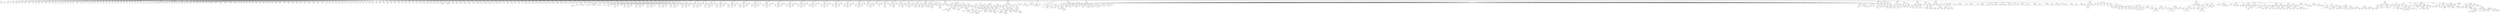 digraph tree {
    "['1', 'FileAST']";
    "['11', 'Typedef']";
    "['111', 'size_t']";
    "['1111', 'int']";
    "['12', 'Typedef']";
    "['121', '__builtin_va_list']";
    "['1211', 'int']";
    "['13', 'Typedef']";
    "['131', '__gnuc_va_list']";
    "['1311', 'int']";
    "['14', 'Typedef']";
    "['141', 'va_list']";
    "['1411', 'int']";
    "['15', 'Typedef']";
    "['151', '__int8_t']";
    "['1511', 'int']";
    "['16', 'Typedef']";
    "['161', '__uint8_t']";
    "['1611', 'int']";
    "['17', 'Typedef']";
    "['171', '__int16_t']";
    "['1711', 'int']";
    "['18', 'Typedef']";
    "['181', '__uint16_t']";
    "['1811', 'int']";
    "['19', 'Typedef']";
    "['191', '__int_least16_t']";
    "['1911', 'int']";
    "['110', 'Typedef']";
    "['1101', '__uint_least16_t']";
    "['11011', 'int']";
    "['111', 'Typedef']";
    "['1111', '__int32_t']";
    "['11111', 'int']";
    "['112', 'Typedef']";
    "['1121', '__uint32_t']";
    "['11211', 'int']";
    "['113', 'Typedef']";
    "['1131', '__int64_t']";
    "['11311', 'int']";
    "['114', 'Typedef']";
    "['1141', '__uint64_t']";
    "['11411', 'int']";
    "['115', 'Typedef']";
    "['1151', '__int_least32_t']";
    "['11511', 'int']";
    "['116', 'Typedef']";
    "['1161', '__uint_least32_t']";
    "['11611', 'int']";
    "['117', 'Typedef']";
    "['1171', '__s8']";
    "['11711', 'int']";
    "['118', 'Typedef']";
    "['1181', '__u8']";
    "['11811', 'int']";
    "['119', 'Typedef']";
    "['1191', '__s16']";
    "['11911', 'int']";
    "['120', 'Typedef']";
    "['1201', '__u16']";
    "['12011', 'int']";
    "['121', 'Typedef']";
    "['1211', '__s32']";
    "['12111', 'int']";
    "['122', 'Typedef']";
    "['1221', '__u32']";
    "['12211', 'int']";
    "['123', 'Typedef']";
    "['1231', '__s64']";
    "['12311', 'int']";
    "['124', 'Typedef']";
    "['1241', '__u64']";
    "['12411', 'int']";
    "['125', 'Typedef']";
    "['1251', '_LOCK_T']";
    "['12511', 'int']";
    "['126', 'Typedef']";
    "['1261', '_LOCK_RECURSIVE_T']";
    "['12611', 'int']";
    "['127', 'Typedef']";
    "['1271', '_off_t']";
    "['12711', 'int']";
    "['128', 'Typedef']";
    "['1281', '__dev_t']";
    "['12811', 'int']";
    "['129', 'Typedef']";
    "['1291', '__uid_t']";
    "['12911', 'int']";
    "['130', 'Typedef']";
    "['1301', '__gid_t']";
    "['13011', 'int']";
    "['131', 'Typedef']";
    "['1311', '_off64_t']";
    "['13111', 'int']";
    "['132', 'Typedef']";
    "['1321', '_fpos_t']";
    "['13211', 'int']";
    "['133', 'Typedef']";
    "['1331', '_ssize_t']";
    "['13311', 'int']";
    "['134', 'Typedef']";
    "['1341', 'wint_t']";
    "['13411', 'int']";
    "['135', 'Typedef']";
    "['1351', '_mbstate_t']";
    "['13511', 'int']";
    "['136', 'Typedef']";
    "['1361', '_flock_t']";
    "['13611', 'int']";
    "['137', 'Typedef']";
    "['1371', '_iconv_t']";
    "['13711', 'int']";
    "['138', 'Typedef']";
    "['1381', '__ULong']";
    "['13811', 'int']";
    "['139', 'Typedef']";
    "['1391', '__FILE']";
    "['13911', 'int']";
    "['140', 'Typedef']";
    "['1401', 'ptrdiff_t']";
    "['14011', 'int']";
    "['141', 'Typedef']";
    "['1411', 'wchar_t']";
    "['14111', 'int']";
    "['142', 'Typedef']";
    "['1421', 'char16_t']";
    "['14211', 'int']";
    "['143', 'Typedef']";
    "['1431', 'char32_t']";
    "['14311', 'int']";
    "['144', 'Typedef']";
    "['1441', '__off_t']";
    "['14411', 'int']";
    "['145', 'Typedef']";
    "['1451', '__pid_t']";
    "['14511', 'int']";
    "['146', 'Typedef']";
    "['1461', '__loff_t']";
    "['14611', 'int']";
    "['147', 'Typedef']";
    "['1471', 'u_char']";
    "['14711', 'int']";
    "['148', 'Typedef']";
    "['1481', 'u_short']";
    "['14811', 'int']";
    "['149', 'Typedef']";
    "['1491', 'u_int']";
    "['14911', 'int']";
    "['150', 'Typedef']";
    "['1501', 'u_long']";
    "['15011', 'int']";
    "['151', 'Typedef']";
    "['1511', 'ushort']";
    "['15111', 'int']";
    "['152', 'Typedef']";
    "['1521', 'uint']";
    "['15211', 'int']";
    "['153', 'Typedef']";
    "['1531', 'clock_t']";
    "['15311', 'int']";
    "['154', 'Typedef']";
    "['1541', 'time_t']";
    "['15411', 'int']";
    "['155', 'Typedef']";
    "['1551', 'daddr_t']";
    "['15511', 'int']";
    "['156', 'Typedef']";
    "['1561', 'caddr_t']";
    "['15611', 'int']";
    "['157', 'Typedef']";
    "['1571', 'ino_t']";
    "['15711', 'int']";
    "['158', 'Typedef']";
    "['1581', 'off_t']";
    "['15811', 'int']";
    "['159', 'Typedef']";
    "['1591', 'dev_t']";
    "['15911', 'int']";
    "['160', 'Typedef']";
    "['1601', 'uid_t']";
    "['16011', 'int']";
    "['161', 'Typedef']";
    "['1611', 'gid_t']";
    "['16111', 'int']";
    "['162', 'Typedef']";
    "['1621', 'pid_t']";
    "['16211', 'int']";
    "['163', 'Typedef']";
    "['1631', 'key_t']";
    "['16311', 'int']";
    "['164', 'Typedef']";
    "['1641', 'ssize_t']";
    "['16411', 'int']";
    "['165', 'Typedef']";
    "['1651', 'mode_t']";
    "['16511', 'int']";
    "['166', 'Typedef']";
    "['1661', 'nlink_t']";
    "['16611', 'int']";
    "['167', 'Typedef']";
    "['1671', 'fd_mask']";
    "['16711', 'int']";
    "['168', 'Typedef']";
    "['1681', '_types_fd_set']";
    "['16811', 'int']";
    "['169', 'Typedef']";
    "['1691', 'clockid_t']";
    "['16911', 'int']";
    "['170', 'Typedef']";
    "['1701', 'timer_t']";
    "['17011', 'int']";
    "['171', 'Typedef']";
    "['1711', 'useconds_t']";
    "['17111', 'int']";
    "['172', 'Typedef']";
    "['1721', 'suseconds_t']";
    "['17211', 'int']";
    "['173', 'Typedef']";
    "['1731', 'FILE']";
    "['17311', 'int']";
    "['174', 'Typedef']";
    "['1741', 'fpos_t']";
    "['17411', 'int']";
    "['175', 'Typedef']";
    "['1751', 'cookie_read_function_t']";
    "['17511', 'int']";
    "['176', 'Typedef']";
    "['1761', 'cookie_write_function_t']";
    "['17611', 'int']";
    "['177', 'Typedef']";
    "['1771', 'cookie_seek_function_t']";
    "['17711', 'int']";
    "['178', 'Typedef']";
    "['1781', 'cookie_close_function_t']";
    "['17811', 'int']";
    "['179', 'Typedef']";
    "['1791', 'cookie_io_functions_t']";
    "['17911', 'int']";
    "['180', 'Typedef']";
    "['1801', 'div_t']";
    "['18011', 'int']";
    "['181', 'Typedef']";
    "['1811', 'ldiv_t']";
    "['18111', 'int']";
    "['182', 'Typedef']";
    "['1821', 'lldiv_t']";
    "['18211', 'int']";
    "['183', 'Typedef']";
    "['1831', 'sigset_t']";
    "['18311', 'int']";
    "['184', 'Typedef']";
    "['1841', '__sigset_t']";
    "['18411', 'int']";
    "['185', 'Typedef']";
    "['1851', '_sig_func_ptr']";
    "['18511', 'int']";
    "['186', 'Typedef']";
    "['1861', 'sig_atomic_t']";
    "['18611', 'int']";
    "['187', 'Typedef']";
    "['1871', '__tzrule_type']";
    "['18711', 'int']";
    "['188', 'Typedef']";
    "['1881', '__tzinfo_type']";
    "['18811', 'int']";
    "['189', 'Typedef']";
    "['1891', 'mbstate_t']";
    "['18911', 'int']";
    "['190', 'Typedef']";
    "['1901', 'sem_t']";
    "['19011', 'int']";
    "['191', 'Typedef']";
    "['1911', 'pthread_t']";
    "['19111', 'int']";
    "['192', 'Typedef']";
    "['1921', 'pthread_attr_t']";
    "['19211', 'int']";
    "['193', 'Typedef']";
    "['1931', 'pthread_mutex_t']";
    "['19311', 'int']";
    "['194', 'Typedef']";
    "['1941', 'pthread_mutexattr_t']";
    "['19411', 'int']";
    "['195', 'Typedef']";
    "['1951', 'pthread_cond_t']";
    "['19511', 'int']";
    "['196', 'Typedef']";
    "['1961', 'pthread_condattr_t']";
    "['19611', 'int']";
    "['197', 'Typedef']";
    "['1971', 'pthread_key_t']";
    "['19711', 'int']";
    "['198', 'Typedef']";
    "['1981', 'pthread_once_t']";
    "['19811', 'int']";
    "['199', 'Typedef']";
    "['1991', 'pthread_rwlock_t']";
    "['19911', 'int']";
    "['1100', 'Typedef']";
    "['11001', 'pthread_rwlockattr_t']";
    "['110011', 'int']";
    "['1101', 'Typedef']";
    "['11011', 'pthread_spinlock_t']";
    "['110111', 'int']";
    "['1102', 'Typedef']";
    "['11021', 'pthread_barrier_t']";
    "['110211', 'int']";
    "['1103', 'Typedef']";
    "['11031', 'pthread_barrierattr_t']";
    "['110311', 'int']";
    "['1104', 'Typedef']";
    "['11041', 'jmp_buf']";
    "['110411', 'int']";
    "['1105', 'Typedef']";
    "['11051', 'rlim_t']";
    "['110511', 'int']";
    "['1106', 'Typedef']";
    "['11061', 'sa_family_t']";
    "['110611', 'int']";
    "['1107', 'Typedef']";
    "['11071', 'sigjmp_buf']";
    "['110711', 'int']";
    "['1108', 'Typedef']";
    "['11081', 'stack_t']";
    "['110811', 'int']";
    "['1109', 'Typedef']";
    "['11091', 'siginfo_t']";
    "['110911', 'int']";
    "['1110', 'Typedef']";
    "['11101', 'z_stream']";
    "['111011', 'int']";
    "['1111', 'Typedef']";
    "['11111', 'int8_t']";
    "['111111', 'int']";
    "['1112', 'Typedef']";
    "['11121', 'uint8_t']";
    "['111211', 'int']";
    "['1113', 'Typedef']";
    "['11131', 'int16_t']";
    "['111311', 'int']";
    "['1114', 'Typedef']";
    "['11141', 'uint16_t']";
    "['111411', 'int']";
    "['1115', 'Typedef']";
    "['11151', 'int32_t']";
    "['111511', 'int']";
    "['1116', 'Typedef']";
    "['11161', 'uint32_t']";
    "['111611', 'int']";
    "['1117', 'Typedef']";
    "['11171', 'int64_t']";
    "['111711', 'int']";
    "['1118', 'Typedef']";
    "['11181', 'uint64_t']";
    "['111811', 'int']";
    "['1119', 'Typedef']";
    "['11191', 'int_least8_t']";
    "['111911', 'int']";
    "['1120', 'Typedef']";
    "['11201', 'uint_least8_t']";
    "['112011', 'int']";
    "['1121', 'Typedef']";
    "['11211', 'int_least16_t']";
    "['112111', 'int']";
    "['1122', 'Typedef']";
    "['11221', 'uint_least16_t']";
    "['112211', 'int']";
    "['1123', 'Typedef']";
    "['11231', 'int_least32_t']";
    "['112311', 'int']";
    "['1124', 'Typedef']";
    "['11241', 'uint_least32_t']";
    "['112411', 'int']";
    "['1125', 'Typedef']";
    "['11251', 'int_least64_t']";
    "['112511', 'int']";
    "['1126', 'Typedef']";
    "['11261', 'uint_least64_t']";
    "['112611', 'int']";
    "['1127', 'Typedef']";
    "['11271', 'int_fast8_t']";
    "['112711', 'int']";
    "['1128', 'Typedef']";
    "['11281', 'uint_fast8_t']";
    "['112811', 'int']";
    "['1129', 'Typedef']";
    "['11291', 'int_fast16_t']";
    "['112911', 'int']";
    "['1130', 'Typedef']";
    "['11301', 'uint_fast16_t']";
    "['113011', 'int']";
    "['1131', 'Typedef']";
    "['11311', 'int_fast32_t']";
    "['113111', 'int']";
    "['1132', 'Typedef']";
    "['11321', 'uint_fast32_t']";
    "['113211', 'int']";
    "['1133', 'Typedef']";
    "['11331', 'int_fast64_t']";
    "['113311', 'int']";
    "['1134', 'Typedef']";
    "['11341', 'uint_fast64_t']";
    "['113411', 'int']";
    "['1135', 'Typedef']";
    "['11351', 'intptr_t']";
    "['113511', 'int']";
    "['1136', 'Typedef']";
    "['11361', 'uintptr_t']";
    "['113611', 'int']";
    "['1137', 'Typedef']";
    "['11371', 'intmax_t']";
    "['113711', 'int']";
    "['1138', 'Typedef']";
    "['11381', 'uintmax_t']";
    "['113811', 'int']";
    "['1139', 'Typedef']";
    "['11391', 'bool']";
    "['113911', '_Bool']";
    "['1140', 'Typedef']";
    "['11401', 'PtrDecl']";
    "['114011', 'MirEGLNativeWindowType']";
    "['1140111', 'void']";
    "['1141', 'Typedef']";
    "['11411', 'PtrDecl']";
    "['114111', 'MirEGLNativeDisplayType']";
    "['1141111', 'void']";
    "['1142', 'Typedef']";
    "['11421', 'MirConnection']";
    "['114211', 'MirConnection']";
    "['1143', 'Typedef']";
    "['11431', 'MirSurface']";
    "['114311', 'MirSurface']";
    "['1144', 'Typedef']";
    "['11441', 'MirSurfaceSpec']";
    "['114411', 'MirSurfaceSpec']";
    "['1145', 'Typedef']";
    "['11451', 'MirScreencast']";
    "['114511', 'MirScreencast']";
    "['1146', 'Typedef']";
    "['11461', 'MirPromptSession']";
    "['114611', 'MirPromptSession']";
    "['1147', 'Typedef']";
    "['11471', 'MirBufferStream']";
    "['114711', 'MirBufferStream']";
    "['1148', 'Typedef']";
    "['11481', 'MirPersistentId']";
    "['114811', 'MirPersistentId']";
    "['1149', 'Typedef']";
    "['11491', 'MirBlob']";
    "['114911', 'MirBlob']";
    "['1150', 'Typedef']";
    "['11501', 'MirDisplayConfig']";
    "['115011', 'MirDisplayConfig']";
    "['1151', 'Typedef']";
    "['11511', 'xcb_connection_t']";
    "['115111', 'xcb_connection_t']";
    "['1152', 'Typedef']";
    "['11521', 'xcb_window_t']";
    "['115211', 'uint32_t']";
    "['1153', 'Typedef']";
    "['11531', 'xcb_visualid_t']";
    "['115311', 'uint32_t']";
    "['1154', 'Typedef']";
    "['11541', 'atomic_bool']";
    "['115411', '_Bool']";
    "['1155', 'Typedef']";
    "['11551', 'atomic_char']";
    "['115511', 'char']";
    "['1156', 'Typedef']";
    "['11561', 'atomic_schar']";
    "['115611', 'signed']";
    "['1157', 'Typedef']";
    "['11571', 'atomic_uchar']";
    "['115711', 'unsigned']";
    "['1158', 'Typedef']";
    "['11581', 'atomic_short']";
    "['115811', 'short']";
    "['1159', 'Typedef']";
    "['11591', 'atomic_ushort']";
    "['115911', 'unsigned']";
    "['1160', 'Typedef']";
    "['11601', 'atomic_int']";
    "['116011', 'int']";
    "['1161', 'Typedef']";
    "['11611', 'atomic_uint']";
    "['116111', 'unsigned']";
    "['1162', 'Typedef']";
    "['11621', 'atomic_long']";
    "['116211', 'long']";
    "['1163', 'Typedef']";
    "['11631', 'atomic_ulong']";
    "['116311', 'unsigned']";
    "['1164', 'Typedef']";
    "['11641', 'atomic_llong']";
    "['116411', 'long']";
    "['1165', 'Typedef']";
    "['11651', 'atomic_ullong']";
    "['116511', 'unsigned']";
    "['1166', 'Typedef']";
    "['11661', 'atomic_char16_t']";
    "['116611', 'uint_least16_t']";
    "['1167', 'Typedef']";
    "['11671', 'atomic_char32_t']";
    "['116711', 'uint_least32_t']";
    "['1168', 'Typedef']";
    "['11681', 'atomic_wchar_t']";
    "['116811', 'wchar_t']";
    "['1169', 'Typedef']";
    "['11691', 'atomic_int_least8_t']";
    "['116911', 'int_least8_t']";
    "['1170', 'Typedef']";
    "['11701', 'atomic_uint_least8_t']";
    "['117011', 'uint_least8_t']";
    "['1171', 'Typedef']";
    "['11711', 'atomic_int_least16_t']";
    "['117111', 'int_least16_t']";
    "['1172', 'Typedef']";
    "['11721', 'atomic_uint_least16_t']";
    "['117211', 'uint_least16_t']";
    "['1173', 'Typedef']";
    "['11731', 'atomic_int_least32_t']";
    "['117311', 'int_least32_t']";
    "['1174', 'Typedef']";
    "['11741', 'atomic_uint_least32_t']";
    "['117411', 'uint_least32_t']";
    "['1175', 'Typedef']";
    "['11751', 'atomic_int_least64_t']";
    "['117511', 'int_least64_t']";
    "['1176', 'Typedef']";
    "['11761', 'atomic_uint_least64_t']";
    "['117611', 'uint_least64_t']";
    "['1177', 'Typedef']";
    "['11771', 'atomic_int_fast8_t']";
    "['117711', 'int_fast8_t']";
    "['1178', 'Typedef']";
    "['11781', 'atomic_uint_fast8_t']";
    "['117811', 'uint_fast8_t']";
    "['1179', 'Typedef']";
    "['11791', 'atomic_int_fast16_t']";
    "['117911', 'int_fast16_t']";
    "['1180', 'Typedef']";
    "['11801', 'atomic_uint_fast16_t']";
    "['118011', 'uint_fast16_t']";
    "['1181', 'Typedef']";
    "['11811', 'atomic_int_fast32_t']";
    "['118111', 'int_fast32_t']";
    "['1182', 'Typedef']";
    "['11821', 'atomic_uint_fast32_t']";
    "['118211', 'uint_fast32_t']";
    "['1183', 'Typedef']";
    "['11831', 'atomic_int_fast64_t']";
    "['118311', 'int_fast64_t']";
    "['1184', 'Typedef']";
    "['11841', 'atomic_uint_fast64_t']";
    "['118411', 'uint_fast64_t']";
    "['1185', 'Typedef']";
    "['11851', 'atomic_intptr_t']";
    "['118511', 'intptr_t']";
    "['1186', 'Typedef']";
    "['11861', 'atomic_uintptr_t']";
    "['118611', 'uintptr_t']";
    "['1187', 'Typedef']";
    "['11871', 'atomic_size_t']";
    "['118711', 'size_t']";
    "['1188', 'Typedef']";
    "['11881', 'atomic_ptrdiff_t']";
    "['118811', 'ptrdiff_t']";
    "['1189', 'Typedef']";
    "['11891', 'atomic_intmax_t']";
    "['118911', 'intmax_t']";
    "['1190', 'Typedef']";
    "['11901', 'atomic_uintmax_t']";
    "['119011', 'uintmax_t']";
    "['1191', 'Typedef']";
    "['11911', 'atomic_flag']";
    "['119111', 'Struct']";
    "['1191111', 'Decl']";
    "['11911111', '_Value']";
    "['119111111', 'atomic_bool']";
    "['1192', 'Typedef']";
    "['11921', 'memory_order']";
    "['119211', 'Enum']";
    "['1192111', 'EnumeratorList']";
    "['11921111', 'memory_order_relaxed']";
    "['11921112', 'memory_order_consume']";
    "['11921113', 'memory_order_acquire']";
    "['11921114', 'memory_order_release']";
    "['11921115', 'memory_order_acq_rel']";
    "['11921116', 'memory_order_seq_cst']";
    "['1193', 'Decl']";
    "['11931', 'FuncDecl']";
    "['119311', 'ParamList']";
    "['1193111', 'Decl']";
    "['11931111', 'fd']";
    "['119311111', 'int']";
    "['119312', 'PtrDecl']";
    "['1193121', 'readfile']";
    "['11931211', 'char']";
    "['1194', 'Decl']";
    "['11941', 'FuncDecl']";
    "['119411', 'ParamList']";
    "['1194111', 'Decl']";
    "['11941111', 'PtrDecl']";
    "['119411111', 's']";
    "['1194111111', 'char']";
    "['1194112', 'Decl']";
    "['11941121', 'n']";
    "['119411211', 'int']";
    "['119412', 'PtrDecl']";
    "['1194121', 'find_section_start']";
    "['11941211', 'char']";
    "['1195', 'Decl']";
    "['11951', 'FuncDecl']";
    "['119511', 'ParamList']";
    "['1195111', 'Decl']";
    "['11951111', 'PtrDecl']";
    "['119511111', 's']";
    "['1195111111', 'char']";
    "['1195112', 'Decl']";
    "['11951121', 'PtrDecl']";
    "['119511211', 'arr']";
    "['1195112111', 'char']";
    "['1195113', 'Decl']";
    "['11951131', 'n']";
    "['119511311', 'int']";
    "['119512', 'parse_string']";
    "['1195121', 'int']";
    "['1196', 'Decl']";
    "['11961', 'FuncDecl']";
    "['119611', 'ParamList']";
    "['1196111', 'Decl']";
    "['11961111', 'PtrDecl']";
    "['119611111', 's']";
    "['1196111111', 'char']";
    "['1196112', 'Decl']";
    "['11961121', 'PtrDecl']";
    "['119611211', 'arr']";
    "['1196112111', 'uint8_t']";
    "['1196113', 'Decl']";
    "['11961131', 'n']";
    "['119611311', 'int']";
    "['119612', 'parse_uint8_t_array']";
    "['1196121', 'int']";
    "['1197', 'Decl']";
    "['11971', 'FuncDecl']";
    "['119711', 'ParamList']";
    "['1197111', 'Decl']";
    "['11971111', 'PtrDecl']";
    "['119711111', 's']";
    "['1197111111', 'char']";
    "['1197112', 'Decl']";
    "['11971121', 'PtrDecl']";
    "['119711211', 'arr']";
    "['1197112111', 'uint16_t']";
    "['1197113', 'Decl']";
    "['11971131', 'n']";
    "['119711311', 'int']";
    "['119712', 'parse_uint16_t_array']";
    "['1197121', 'int']";
    "['1198', 'Decl']";
    "['11981', 'FuncDecl']";
    "['119811', 'ParamList']";
    "['1198111', 'Decl']";
    "['11981111', 'PtrDecl']";
    "['119811111', 's']";
    "['1198111111', 'char']";
    "['1198112', 'Decl']";
    "['11981121', 'PtrDecl']";
    "['119811211', 'arr']";
    "['1198112111', 'uint32_t']";
    "['1198113', 'Decl']";
    "['11981131', 'n']";
    "['119811311', 'int']";
    "['119812', 'parse_uint32_t_array']";
    "['1198121', 'int']";
    "['1199', 'Decl']";
    "['11991', 'FuncDecl']";
    "['119911', 'ParamList']";
    "['1199111', 'Decl']";
    "['11991111', 'PtrDecl']";
    "['119911111', 's']";
    "['1199111111', 'char']";
    "['1199112', 'Decl']";
    "['11991121', 'PtrDecl']";
    "['119911211', 'arr']";
    "['1199112111', 'uint64_t']";
    "['1199113', 'Decl']";
    "['11991131', 'n']";
    "['119911311', 'int']";
    "['119912', 'parse_uint64_t_array']";
    "['1199121', 'int']";
    "['1200', 'Decl']";
    "['12001', 'FuncDecl']";
    "['120011', 'ParamList']";
    "['1200111', 'Decl']";
    "['12001111', 'PtrDecl']";
    "['120011111', 's']";
    "['1200111111', 'char']";
    "['1200112', 'Decl']";
    "['12001121', 'PtrDecl']";
    "['120011211', 'arr']";
    "['1200112111', 'int8_t']";
    "['1200113', 'Decl']";
    "['12001131', 'n']";
    "['120011311', 'int']";
    "['120012', 'parse_int8_t_array']";
    "['1200121', 'int']";
    "['1201', 'Decl']";
    "['12011', 'FuncDecl']";
    "['120111', 'ParamList']";
    "['1201111', 'Decl']";
    "['12011111', 'PtrDecl']";
    "['120111111', 's']";
    "['1201111111', 'char']";
    "['1201112', 'Decl']";
    "['12011121', 'PtrDecl']";
    "['120111211', 'arr']";
    "['1201112111', 'int16_t']";
    "['1201113', 'Decl']";
    "['12011131', 'n']";
    "['120111311', 'int']";
    "['120112', 'parse_int16_t_array']";
    "['1201121', 'int']";
    "['1202', 'Decl']";
    "['12021', 'FuncDecl']";
    "['120211', 'ParamList']";
    "['1202111', 'Decl']";
    "['12021111', 'PtrDecl']";
    "['120211111', 's']";
    "['1202111111', 'char']";
    "['1202112', 'Decl']";
    "['12021121', 'PtrDecl']";
    "['120211211', 'arr']";
    "['1202112111', 'int32_t']";
    "['1202113', 'Decl']";
    "['12021131', 'n']";
    "['120211311', 'int']";
    "['120212', 'parse_int32_t_array']";
    "['1202121', 'int']";
    "['1203', 'Decl']";
    "['12031', 'FuncDecl']";
    "['120311', 'ParamList']";
    "['1203111', 'Decl']";
    "['12031111', 'PtrDecl']";
    "['120311111', 's']";
    "['1203111111', 'char']";
    "['1203112', 'Decl']";
    "['12031121', 'PtrDecl']";
    "['120311211', 'arr']";
    "['1203112111', 'int64_t']";
    "['1203113', 'Decl']";
    "['12031131', 'n']";
    "['120311311', 'int']";
    "['120312', 'parse_int64_t_array']";
    "['1203121', 'int']";
    "['1204', 'Decl']";
    "['12041', 'FuncDecl']";
    "['120411', 'ParamList']";
    "['1204111', 'Decl']";
    "['12041111', 'PtrDecl']";
    "['120411111', 's']";
    "['1204111111', 'char']";
    "['1204112', 'Decl']";
    "['12041121', 'PtrDecl']";
    "['120411211', 'arr']";
    "['1204112111', 'float']";
    "['1204113', 'Decl']";
    "['12041131', 'n']";
    "['120411311', 'int']";
    "['120412', 'parse_float_array']";
    "['1204121', 'int']";
    "['1205', 'Decl']";
    "['12051', 'FuncDecl']";
    "['120511', 'ParamList']";
    "['1205111', 'Decl']";
    "['12051111', 'PtrDecl']";
    "['120511111', 's']";
    "['1205111111', 'char']";
    "['1205112', 'Decl']";
    "['12051121', 'PtrDecl']";
    "['120511211', 'arr']";
    "['1205112111', 'double']";
    "['1205113', 'Decl']";
    "['12051131', 'n']";
    "['120511311', 'int']";
    "['120512', 'parse_double_array']";
    "['1205121', 'int']";
    "['1206', 'Decl']";
    "['12061', 'FuncDecl']";
    "['120611', 'ParamList']";
    "['1206111', 'Decl']";
    "['12061111', 'fd']";
    "['120611111', 'int']";
    "['1206112', 'Decl']";
    "['12061121', 'PtrDecl']";
    "['120611211', 'arr']";
    "['1206112111', 'char']";
    "['1206113', 'Decl']";
    "['12061131', 'n']";
    "['120611311', 'int']";
    "['120612', 'write_string']";
    "['1206121', 'int']";
    "['1207', 'Decl']";
    "['12071', 'FuncDecl']";
    "['120711', 'ParamList']";
    "['1207111', 'Decl']";
    "['12071111', 'fd']";
    "['120711111', 'int']";
    "['1207112', 'Decl']";
    "['12071121', 'PtrDecl']";
    "['120711211', 'arr']";
    "['1207112111', 'uint8_t']";
    "['1207113', 'Decl']";
    "['12071131', 'n']";
    "['120711311', 'int']";
    "['120712', 'write_uint8_t_array']";
    "['1207121', 'int']";
    "['1208', 'Decl']";
    "['12081', 'FuncDecl']";
    "['120811', 'ParamList']";
    "['1208111', 'Decl']";
    "['12081111', 'fd']";
    "['120811111', 'int']";
    "['1208112', 'Decl']";
    "['12081121', 'PtrDecl']";
    "['120811211', 'arr']";
    "['1208112111', 'uint16_t']";
    "['1208113', 'Decl']";
    "['12081131', 'n']";
    "['120811311', 'int']";
    "['120812', 'write_uint16_t_array']";
    "['1208121', 'int']";
    "['1209', 'Decl']";
    "['12091', 'FuncDecl']";
    "['120911', 'ParamList']";
    "['1209111', 'Decl']";
    "['12091111', 'fd']";
    "['120911111', 'int']";
    "['1209112', 'Decl']";
    "['12091121', 'PtrDecl']";
    "['120911211', 'arr']";
    "['1209112111', 'uint32_t']";
    "['1209113', 'Decl']";
    "['12091131', 'n']";
    "['120911311', 'int']";
    "['120912', 'write_uint32_t_array']";
    "['1209121', 'int']";
    "['1210', 'Decl']";
    "['12101', 'FuncDecl']";
    "['121011', 'ParamList']";
    "['1210111', 'Decl']";
    "['12101111', 'fd']";
    "['121011111', 'int']";
    "['1210112', 'Decl']";
    "['12101121', 'PtrDecl']";
    "['121011211', 'arr']";
    "['1210112111', 'uint64_t']";
    "['1210113', 'Decl']";
    "['12101131', 'n']";
    "['121011311', 'int']";
    "['121012', 'write_uint64_t_array']";
    "['1210121', 'int']";
    "['1211', 'Decl']";
    "['12111', 'FuncDecl']";
    "['121111', 'ParamList']";
    "['1211111', 'Decl']";
    "['12111111', 'fd']";
    "['121111111', 'int']";
    "['1211112', 'Decl']";
    "['12111121', 'PtrDecl']";
    "['121111211', 'arr']";
    "['1211112111', 'int8_t']";
    "['1211113', 'Decl']";
    "['12111131', 'n']";
    "['121111311', 'int']";
    "['121112', 'write_int8_t_array']";
    "['1211121', 'int']";
    "['1212', 'Decl']";
    "['12121', 'FuncDecl']";
    "['121211', 'ParamList']";
    "['1212111', 'Decl']";
    "['12121111', 'fd']";
    "['121211111', 'int']";
    "['1212112', 'Decl']";
    "['12121121', 'PtrDecl']";
    "['121211211', 'arr']";
    "['1212112111', 'int16_t']";
    "['1212113', 'Decl']";
    "['12121131', 'n']";
    "['121211311', 'int']";
    "['121212', 'write_int16_t_array']";
    "['1212121', 'int']";
    "['1213', 'Decl']";
    "['12131', 'FuncDecl']";
    "['121311', 'ParamList']";
    "['1213111', 'Decl']";
    "['12131111', 'fd']";
    "['121311111', 'int']";
    "['1213112', 'Decl']";
    "['12131121', 'PtrDecl']";
    "['121311211', 'arr']";
    "['1213112111', 'int32_t']";
    "['1213113', 'Decl']";
    "['12131131', 'n']";
    "['121311311', 'int']";
    "['121312', 'write_int32_t_array']";
    "['1213121', 'int']";
    "['1214', 'Decl']";
    "['12141', 'FuncDecl']";
    "['121411', 'ParamList']";
    "['1214111', 'Decl']";
    "['12141111', 'fd']";
    "['121411111', 'int']";
    "['1214112', 'Decl']";
    "['12141121', 'PtrDecl']";
    "['121411211', 'arr']";
    "['1214112111', 'int64_t']";
    "['1214113', 'Decl']";
    "['12141131', 'n']";
    "['121411311', 'int']";
    "['121412', 'write_int64_t_array']";
    "['1214121', 'int']";
    "['1215', 'Decl']";
    "['12151', 'FuncDecl']";
    "['121511', 'ParamList']";
    "['1215111', 'Decl']";
    "['12151111', 'fd']";
    "['121511111', 'int']";
    "['1215112', 'Decl']";
    "['12151121', 'PtrDecl']";
    "['121511211', 'arr']";
    "['1215112111', 'float']";
    "['1215113', 'Decl']";
    "['12151131', 'n']";
    "['121511311', 'int']";
    "['121512', 'write_float_array']";
    "['1215121', 'int']";
    "['1216', 'Decl']";
    "['12161', 'FuncDecl']";
    "['121611', 'ParamList']";
    "['1216111', 'Decl']";
    "['12161111', 'fd']";
    "['121611111', 'int']";
    "['1216112', 'Decl']";
    "['12161121', 'PtrDecl']";
    "['121611211', 'arr']";
    "['1216112111', 'double']";
    "['1216113', 'Decl']";
    "['12161131', 'n']";
    "['121611311', 'int']";
    "['121612', 'write_double_array']";
    "['1216121', 'int']";
    "['1217', 'Decl']";
    "['12171', 'FuncDecl']";
    "['121711', 'ParamList']";
    "['1217111', 'Decl']";
    "['12171111', 'fd']";
    "['121711111', 'int']";
    "['121712', 'write_section_header']";
    "['1217121', 'int']";
    "['1218', 'Decl']";
    "['12181', 'FuncDecl']";
    "['121811', 'ParamList']";
    "['1218111', 'Decl']";
    "['12181111', 'PtrDecl']";
    "['121811111', 'vargs']";
    "['1218111111', 'void']";
    "['121812', 'run_benchmark']";
    "['1218121', 'void']";
    "['1219', 'Decl']";
    "['12191', 'FuncDecl']";
    "['121911', 'ParamList']";
    "['1219111', 'Decl']";
    "['12191111', 'fd']";
    "['121911111', 'int']";
    "['1219112', 'Decl']";
    "['12191121', 'PtrDecl']";
    "['121911211', 'vdata']";
    "['1219112111', 'void']";
    "['121912', 'input_to_data']";
    "['1219121', 'void']";
    "['1220', 'Decl']";
    "['12201', 'FuncDecl']";
    "['122011', 'ParamList']";
    "['1220111', 'Decl']";
    "['12201111', 'fd']";
    "['122011111', 'int']";
    "['1220112', 'Decl']";
    "['12201121', 'PtrDecl']";
    "['122011211', 'vdata']";
    "['1220112111', 'void']";
    "['122012', 'data_to_input']";
    "['1220121', 'void']";
    "['1221', 'Decl']";
    "['12211', 'FuncDecl']";
    "['122111', 'ParamList']";
    "['1221111', 'Decl']";
    "['12211111', 'fd']";
    "['122111111', 'int']";
    "['1221112', 'Decl']";
    "['12211121', 'PtrDecl']";
    "['122111211', 'vdata']";
    "['1221112111', 'void']";
    "['122112', 'output_to_data']";
    "['1221121', 'void']";
    "['1222', 'Decl']";
    "['12221', 'FuncDecl']";
    "['122211', 'ParamList']";
    "['1222111', 'Decl']";
    "['12221111', 'fd']";
    "['122211111', 'int']";
    "['1222112', 'Decl']";
    "['12221121', 'PtrDecl']";
    "['122211211', 'vdata']";
    "['1222112111', 'void']";
    "['122212', 'data_to_output']";
    "['1222121', 'void']";
    "['1223', 'Decl']";
    "['12231', 'FuncDecl']";
    "['122311', 'ParamList']";
    "['1223111', 'Decl']";
    "['12231111', 'PtrDecl']";
    "['122311111', 'vdata']";
    "['1223111111', 'void']";
    "['1223112', 'Decl']";
    "['12231121', 'PtrDecl']";
    "['122311211', 'vref']";
    "['1223112111', 'void']";
    "['122312', 'check_data']";
    "['1223121', 'int']";
    "['1224', 'Decl']";
    "['12241', 'INPUT_SIZE']";
    "['122411', 'int']";
    "['1225', 'Decl']";
    "['12251', 'Struct']";
    "['122511', 'Decl']";
    "['1225111', 'ArrayDecl']";
    "['12251111', 's']";
    "['122511111', 'uint64_t']";
    "['12251112', '<<']";
    "['122511121', 'FuncCall']";
    "['1225111211', 'UINT16_C']";
    "['1225111212', 'ExprList']";
    "['12251112121', '1']";
    "['122511122', '6']";
    "['122512', 'Decl']";
    "['1225121', 'i']";
    "['12251211', 'uint_fast16_t']";
    "['122513', 'Decl']";
    "['1225131', 'c']";
    "['12251311', 'uint_fast16_t']";
    "['1226', 'FuncDef']";
    "['12261', 'Decl']";
    "['122611', 'FuncDecl']";
    "['1226111', 'ParamList']";
    "['12261111', 'Decl']";
    "['122611111', 'PtrDecl']";
    "['1226111111', 'state']";
    "['12261111111', 'prng_rand_t']";
    "['1226112', 'prng_rand']";
    "['12261121', 'uint64_t']";
    "['12262', 'Compound']";
    "['122621', 'Decl']";
    "['1226211', 'i']";
    "['12262111', 'uint_fast16_t']";
    "['122622', 'Decl']";
    "['1226221', 'r']";
    "['12262211', 'uint_fast16_t']";
    "['122623', 'Decl']";
    "['1226231', 'new_rands']";
    "['12262311', 'uint_fast16_t']";
    "['1226232', '0']";
    "['122624', 'If']";
    "['1226241', '!']";
    "['12262411', 'StructRef']";
    "['122624111', 'state']";
    "['122624112', 'c']";
    "['1226242', 'Compound']";
    "['12262421', '+=']";
    "['122624211', 'new_rands']";
    "['122624212', '+']";
    "['1226242121', '-']";
    "['12262421211', '*']";
    "['122624212111', 'FuncCall']";
    "['1226242121111', 'UINT16_C']";
    "['1226242121112', 'ExprList']";
    "['12262421211121', '55']";
    "['122624212112', '10']";
    "['12262421212', 'FuncCall']";
    "['122624212121', 'UINT16_C']";
    "['122624212122', 'ExprList']";
    "['1226242121221', '55']";
    "['1226242122', '1']";
    "['12262422', '=']";
    "['122624221', 'StructRef']";
    "['1226242211', 'state']";
    "['1226242212', 'c']";
    "['122624222', '-']";
    "['1226242221', 'FuncCall']";
    "['12262422211', 'UINT16_C']";
    "['12262422212', 'ExprList']";
    "['122624222121', '55']";
    "['1226242222', '1']";
    "['1226243', 'Compound']";
    "['12262431', '=']";
    "['122624311', 'new_rands']";
    "['122624312', '1']";
    "['12262432', '--']";
    "['122624321', 'StructRef']";
    "['1226243211', 'state']";
    "['1226243212', 'c']";
    "['122625', 'For']";
    "['1226251', '=']";
    "['12262511', 'r']";
    "['12262512', '0']";
    "['1226252', '<']";
    "['12262521', 'r']";
    "['12262522', 'new_rands']";
    "['1226253', '++']";
    "['12262531', 'r']";
    "['1226254', 'Compound']";
    "['12262541', '=']";
    "['122625411', 'i']";
    "['122625412', 'StructRef']";
    "['1226254121', 'state']";
    "['1226254122', 'i']";
    "['12262542', '=']";
    "['122625421', 'ArrayRef']";
    "['1226254211', 'StructRef']";
    "['12262542111', 'state']";
    "['12262542112', 's']";
    "['1226254212', '&']";
    "['12262542121', 'i']";
    "['12262542122', '-']";
    "['122625421221', '<<']";
    "['1226254212211', 'FuncCall']";
    "['12262542122111', 'UINT16_C']";
    "['12262542122112', 'ExprList']";
    "['122625421221121', '1']";
    "['1226254212212', '6']";
    "['122625421222', '1']";
    "['122625422', '+']";
    "['1226254221', 'ArrayRef']";
    "['12262542211', 'StructRef']";
    "['122625422111', 'state']";
    "['122625422112', 's']";
    "['12262542212', '&']";
    "['122625422121', '-']";
    "['1226254221211', '+']";
    "['12262542212111', 'i']";
    "['12262542212112', '<<']";
    "['122625422121121', 'FuncCall']";
    "['1226254221211211', 'UINT16_C']";
    "['1226254221211212', 'ExprList']";
    "['12262542212112121', '1']";
    "['122625422121122', '6']";
    "['1226254221212', 'FuncCall']";
    "['12262542212121', 'UINT16_C']";
    "['12262542212122', 'ExprList']";
    "['122625422121221', '24']";
    "['122625422122', '-']";
    "['1226254221221', '<<']";
    "['12262542212211', 'FuncCall']";
    "['122625422122111', 'UINT16_C']";
    "['122625422122112', 'ExprList']";
    "['1226254221221121', '1']";
    "['12262542212212', '6']";
    "['1226254221222', '1']";
    "['1226254222', 'ArrayRef']";
    "['12262542221', 'StructRef']";
    "['122625422211', 'state']";
    "['122625422212', 's']";
    "['12262542222', '&']";
    "['122625422221', '-']";
    "['1226254222211', '+']";
    "['12262542222111', 'i']";
    "['12262542222112', '<<']";
    "['122625422221121', 'FuncCall']";
    "['1226254222211211', 'UINT16_C']";
    "['1226254222211212', 'ExprList']";
    "['12262542222112121', '1']";
    "['122625422221122', '6']";
    "['1226254222212', 'FuncCall']";
    "['12262542222121', 'UINT16_C']";
    "['12262542222122', 'ExprList']";
    "['122625422221221', '55']";
    "['122625422222', '-']";
    "['1226254222221', '<<']";
    "['12262542222211', 'FuncCall']";
    "['122625422222111', 'UINT16_C']";
    "['122625422222112', 'ExprList']";
    "['1226254222221121', '1']";
    "['12262542222212', '6']";
    "['1226254222222', '1']";
    "['12262543', '++']";
    "['122625431', 'StructRef']";
    "['1226254311', 'state']";
    "['1226254312', 'i']";
    "['122626', 'Return']";
    "['1226261', 'ArrayRef']";
    "['12262611', 'StructRef']";
    "['122626111', 'state']";
    "['122626112', 's']";
    "['12262612', '&']";
    "['122626121', 'i']";
    "['122626122', '-']";
    "['1226261221', '<<']";
    "['12262612211', 'FuncCall']";
    "['122626122111', 'UINT16_C']";
    "['122626122112', 'ExprList']";
    "['1226261221121', '1']";
    "['12262612212', '6']";
    "['1226261222', '1']";
    "['1227', 'FuncDef']";
    "['12271', 'Decl']";
    "['122711', 'FuncDecl']";
    "['1227111', 'ParamList']";
    "['12271111', 'Decl']";
    "['122711111', 'seed']";
    "['1227111111', 'uint64_t']";
    "['12271112', 'Decl']";
    "['122711121', 'PtrDecl']";
    "['1227111211', 'state']";
    "['12271112111', 'prng_rand_t']";
    "['1227112', 'prng_srand']";
    "['12271121', 'void']";
    "['12272', 'Compound']";
    "['122721', 'Decl']";
    "['1227211', 'i']";
    "['12272111', 'uint_fast16_t']";
    "['122722', '=']";
    "['1227221', 'StructRef']";
    "['12272211', 'state']";
    "['12272212', 'c']";
    "['1227222', 'FuncCall']";
    "['12272221', 'UINT16_C']";
    "['12272222', 'ExprList']";
    "['122722221', '55']";
    "['122723', '=']";
    "['1227231', 'StructRef']";
    "['12272311', 'state']";
    "['12272312', 'i']";
    "['1227232', '0']";
    "['122724', '=']";
    "['1227241', 'ArrayRef']";
    "['12272411', 'StructRef']";
    "['122724111', 'state']";
    "['122724112', 's']";
    "['12272412', '0']";
    "['1227242', 'seed']";
    "['122725', 'For']";
    "['1227251', '=']";
    "['12272511', 'i']";
    "['12272512', '1']";
    "['1227252', '<']";
    "['12272521', 'i']";
    "['12272522', '<<']";
    "['122725221', 'FuncCall']";
    "['1227252211', 'UINT16_C']";
    "['1227252212', 'ExprList']";
    "['12272522121', '1']";
    "['122725222', '6']";
    "['1227253', '++']";
    "['12272531', 'i']";
    "['1227254', 'Compound']";
    "['12272541', '=']";
    "['122725411', 'ArrayRef']";
    "['1227254111', 'StructRef']";
    "['12272541111', 'state']";
    "['12272541112', 's']";
    "['1227254112', 'i']";
    "['122725412', '+']";
    "['1227254121', '*']";
    "['12272541211', 'i']";
    "['12272541212', 'FuncCall']";
    "['122725412121', 'UINT64_C']";
    "['122725412122', 'ExprList']";
    "['1227254121221', '2147483647']";
    "['1227254122', 'seed']";
    "['122726', 'For']";
    "['1227261', '=']";
    "['12272611', 'i']";
    "['12272612', '0']";
    "['1227262', '<']";
    "['12272621', 'i']";
    "['12272622', '10000']";
    "['1227263', '++']";
    "['12272631', 'i']";
    "['1227264', 'Compound']";
    "['12272641', 'FuncCall']";
    "['122726411', 'prng_rand']";
    "['122726412', 'ExprList']";
    "['1227264121', 'state']";
    "['1228', 'Typedef']";
    "['12281', 'aes256_context']";
    "['122811', 'Struct']";
    "['1228111', 'Decl']";
    "['12281111', 'ArrayDecl']";
    "['122811111', 'key']";
    "['1228111111', 'uint8_t']";
    "['122811112', '32']";
    "['1228112', 'Decl']";
    "['12281121', 'ArrayDecl']";
    "['122811211', 'enckey']";
    "['1228112111', 'uint8_t']";
    "['122811212', '32']";
    "['1228113', 'Decl']";
    "['12281131', 'ArrayDecl']";
    "['122811311', 'deckey']";
    "['1228113111', 'uint8_t']";
    "['122811312', '32']";
    "['1229', 'Decl']";
    "['12291', 'FuncDecl']";
    "['122911', 'ParamList']";
    "['1229111', 'Decl']";
    "['12291111', 'PtrDecl']";
    "['122911111', 'ctx']";
    "['1229111111', 'aes256_context']";
    "['1229112', 'Decl']";
    "['12291121', 'ArrayDecl']";
    "['122911211', 'k']";
    "['1229112111', 'uint8_t']";
    "['122911212', '32']";
    "['1229113', 'Decl']";
    "['12291131', 'ArrayDecl']";
    "['122911311', 'buf']";
    "['1229113111', 'uint8_t']";
    "['122911312', '16']";
    "['122912', 'aes256_encrypt_ecb']";
    "['1229121', 'void']";
    "['1230', 'Decl']";
    "['12301', 'Struct']";
    "['123011', 'Decl']";
    "['1230111', 'ctx']";
    "['12301111', 'aes256_context']";
    "['123012', 'Decl']";
    "['1230121', 'ArrayDecl']";
    "['12301211', 'k']";
    "['123012111', 'uint8_t']";
    "['12301212', '32']";
    "['123013', 'Decl']";
    "['1230131', 'ArrayDecl']";
    "['12301311', 'buf']";
    "['123013111', 'uint8_t']";
    "['12301312', '16']";
    "['1231', 'Decl']";
    "['12311', 'ArrayDecl']";
    "['123111', 'sbox']";
    "['1231111', 'uint8_t']";
    "['123112', '256']";
    "['12312', 'InitList']";
    "['123121', '0x63']";
    "['123122', '0x7c']";
    "['123123', '0x77']";
    "['123124', '0x7b']";
    "['123125', '0xf2']";
    "['123126', '0x6b']";
    "['123127', '0x6f']";
    "['123128', '0xc5']";
    "['123129', '0x30']";
    "['1231210', '0x01']";
    "['1231211', '0x67']";
    "['1231212', '0x2b']";
    "['1231213', '0xfe']";
    "['1231214', '0xd7']";
    "['1231215', '0xab']";
    "['1231216', '0x76']";
    "['1231217', '0xca']";
    "['1231218', '0x82']";
    "['1231219', '0xc9']";
    "['1231220', '0x7d']";
    "['1231221', '0xfa']";
    "['1231222', '0x59']";
    "['1231223', '0x47']";
    "['1231224', '0xf0']";
    "['1231225', '0xad']";
    "['1231226', '0xd4']";
    "['1231227', '0xa2']";
    "['1231228', '0xaf']";
    "['1231229', '0x9c']";
    "['1231230', '0xa4']";
    "['1231231', '0x72']";
    "['1231232', '0xc0']";
    "['1231233', '0xb7']";
    "['1231234', '0xfd']";
    "['1231235', '0x93']";
    "['1231236', '0x26']";
    "['1231237', '0x36']";
    "['1231238', '0x3f']";
    "['1231239', '0xf7']";
    "['1231240', '0xcc']";
    "['1231241', '0x34']";
    "['1231242', '0xa5']";
    "['1231243', '0xe5']";
    "['1231244', '0xf1']";
    "['1231245', '0x71']";
    "['1231246', '0xd8']";
    "['1231247', '0x31']";
    "['1231248', '0x15']";
    "['1231249', '0x04']";
    "['1231250', '0xc7']";
    "['1231251', '0x23']";
    "['1231252', '0xc3']";
    "['1231253', '0x18']";
    "['1231254', '0x96']";
    "['1231255', '0x05']";
    "['1231256', '0x9a']";
    "['1231257', '0x07']";
    "['1231258', '0x12']";
    "['1231259', '0x80']";
    "['1231260', '0xe2']";
    "['1231261', '0xeb']";
    "['1231262', '0x27']";
    "['1231263', '0xb2']";
    "['1231264', '0x75']";
    "['1231265', '0x09']";
    "['1231266', '0x83']";
    "['1231267', '0x2c']";
    "['1231268', '0x1a']";
    "['1231269', '0x1b']";
    "['1231270', '0x6e']";
    "['1231271', '0x5a']";
    "['1231272', '0xa0']";
    "['1231273', '0x52']";
    "['1231274', '0x3b']";
    "['1231275', '0xd6']";
    "['1231276', '0xb3']";
    "['1231277', '0x29']";
    "['1231278', '0xe3']";
    "['1231279', '0x2f']";
    "['1231280', '0x84']";
    "['1231281', '0x53']";
    "['1231282', '0xd1']";
    "['1231283', '0x00']";
    "['1231284', '0xed']";
    "['1231285', '0x20']";
    "['1231286', '0xfc']";
    "['1231287', '0xb1']";
    "['1231288', '0x5b']";
    "['1231289', '0x6a']";
    "['1231290', '0xcb']";
    "['1231291', '0xbe']";
    "['1231292', '0x39']";
    "['1231293', '0x4a']";
    "['1231294', '0x4c']";
    "['1231295', '0x58']";
    "['1231296', '0xcf']";
    "['1231297', '0xd0']";
    "['1231298', '0xef']";
    "['1231299', '0xaa']";
    "['12312100', '0xfb']";
    "['12312101', '0x43']";
    "['12312102', '0x4d']";
    "['12312103', '0x33']";
    "['12312104', '0x85']";
    "['12312105', '0x45']";
    "['12312106', '0xf9']";
    "['12312107', '0x02']";
    "['12312108', '0x7f']";
    "['12312109', '0x50']";
    "['12312110', '0x3c']";
    "['12312111', '0x9f']";
    "['12312112', '0xa8']";
    "['12312113', '0x51']";
    "['12312114', '0xa3']";
    "['12312115', '0x40']";
    "['12312116', '0x8f']";
    "['12312117', '0x92']";
    "['12312118', '0x9d']";
    "['12312119', '0x38']";
    "['12312120', '0xf5']";
    "['12312121', '0xbc']";
    "['12312122', '0xb6']";
    "['12312123', '0xda']";
    "['12312124', '0x21']";
    "['12312125', '0x10']";
    "['12312126', '0xff']";
    "['12312127', '0xf3']";
    "['12312128', '0xd2']";
    "['12312129', '0xcd']";
    "['12312130', '0x0c']";
    "['12312131', '0x13']";
    "['12312132', '0xec']";
    "['12312133', '0x5f']";
    "['12312134', '0x97']";
    "['12312135', '0x44']";
    "['12312136', '0x17']";
    "['12312137', '0xc4']";
    "['12312138', '0xa7']";
    "['12312139', '0x7e']";
    "['12312140', '0x3d']";
    "['12312141', '0x64']";
    "['12312142', '0x5d']";
    "['12312143', '0x19']";
    "['12312144', '0x73']";
    "['12312145', '0x60']";
    "['12312146', '0x81']";
    "['12312147', '0x4f']";
    "['12312148', '0xdc']";
    "['12312149', '0x22']";
    "['12312150', '0x2a']";
    "['12312151', '0x90']";
    "['12312152', '0x88']";
    "['12312153', '0x46']";
    "['12312154', '0xee']";
    "['12312155', '0xb8']";
    "['12312156', '0x14']";
    "['12312157', '0xde']";
    "['12312158', '0x5e']";
    "['12312159', '0x0b']";
    "['12312160', '0xdb']";
    "['12312161', '0xe0']";
    "['12312162', '0x32']";
    "['12312163', '0x3a']";
    "['12312164', '0x0a']";
    "['12312165', '0x49']";
    "['12312166', '0x06']";
    "['12312167', '0x24']";
    "['12312168', '0x5c']";
    "['12312169', '0xc2']";
    "['12312170', '0xd3']";
    "['12312171', '0xac']";
    "['12312172', '0x62']";
    "['12312173', '0x91']";
    "['12312174', '0x95']";
    "['12312175', '0xe4']";
    "['12312176', '0x79']";
    "['12312177', '0xe7']";
    "['12312178', '0xc8']";
    "['12312179', '0x37']";
    "['12312180', '0x6d']";
    "['12312181', '0x8d']";
    "['12312182', '0xd5']";
    "['12312183', '0x4e']";
    "['12312184', '0xa9']";
    "['12312185', '0x6c']";
    "['12312186', '0x56']";
    "['12312187', '0xf4']";
    "['12312188', '0xea']";
    "['12312189', '0x65']";
    "['12312190', '0x7a']";
    "['12312191', '0xae']";
    "['12312192', '0x08']";
    "['12312193', '0xba']";
    "['12312194', '0x78']";
    "['12312195', '0x25']";
    "['12312196', '0x2e']";
    "['12312197', '0x1c']";
    "['12312198', '0xa6']";
    "['12312199', '0xb4']";
    "['12312200', '0xc6']";
    "['12312201', '0xe8']";
    "['12312202', '0xdd']";
    "['12312203', '0x74']";
    "['12312204', '0x1f']";
    "['12312205', '0x4b']";
    "['12312206', '0xbd']";
    "['12312207', '0x8b']";
    "['12312208', '0x8a']";
    "['12312209', '0x70']";
    "['12312210', '0x3e']";
    "['12312211', '0xb5']";
    "['12312212', '0x66']";
    "['12312213', '0x48']";
    "['12312214', '0x03']";
    "['12312215', '0xf6']";
    "['12312216', '0x0e']";
    "['12312217', '0x61']";
    "['12312218', '0x35']";
    "['12312219', '0x57']";
    "['12312220', '0xb9']";
    "['12312221', '0x86']";
    "['12312222', '0xc1']";
    "['12312223', '0x1d']";
    "['12312224', '0x9e']";
    "['12312225', '0xe1']";
    "['12312226', '0xf8']";
    "['12312227', '0x98']";
    "['12312228', '0x11']";
    "['12312229', '0x69']";
    "['12312230', '0xd9']";
    "['12312231', '0x8e']";
    "['12312232', '0x94']";
    "['12312233', '0x9b']";
    "['12312234', '0x1e']";
    "['12312235', '0x87']";
    "['12312236', '0xe9']";
    "['12312237', '0xce']";
    "['12312238', '0x55']";
    "['12312239', '0x28']";
    "['12312240', '0xdf']";
    "['12312241', '0x8c']";
    "['12312242', '0xa1']";
    "['12312243', '0x89']";
    "['12312244', '0x0d']";
    "['12312245', '0xbf']";
    "['12312246', '0xe6']";
    "['12312247', '0x42']";
    "['12312248', '0x68']";
    "['12312249', '0x41']";
    "['12312250', '0x99']";
    "['12312251', '0x2d']";
    "['12312252', '0x0f']";
    "['12312253', '0xb0']";
    "['12312254', '0x54']";
    "['12312255', '0xbb']";
    "['12312256', '0x16']";
    "['1232', 'FuncDef']";
    "['12321', 'Decl']";
    "['123211', 'FuncDecl']";
    "['1232111', 'ParamList']";
    "['12321111', 'Decl']";
    "['123211111', 'x']";
    "['1232111111', 'uint8_t']";
    "['1232112', 'rj_xtime']";
    "['12321121', 'uint8_t']";
    "['12322', 'Compound']";
    "['123221', 'Return']";
    "['1232211', 'TernaryOp']";
    "['12322111', '&']";
    "['123221111', 'x']";
    "['123221112', '0x80']";
    "['12322112', '^']";
    "['123221121', '<<']";
    "['1232211211', 'x']";
    "['1232211212', '1']";
    "['123221122', '0x1b']";
    "['12322113', '<<']";
    "['123221131', 'x']";
    "['123221132', '1']";
    "['1233', 'FuncDef']";
    "['12331', 'Decl']";
    "['123311', 'FuncDecl']";
    "['1233111', 'ParamList']";
    "['12331111', 'Decl']";
    "['123311111', 'PtrDecl']";
    "['1233111111', 'buf']";
    "['12331111111', 'uint8_t']";
    "['1233112', 'aes_subBytes']";
    "['12331121', 'void']";
    "['12332', 'Compound']";
    "['123321', 'Decl']";
    "['1233211', 'i']";
    "['12332111', 'uint8_t']";
    "['1233212', '16']";
    "['123322', 'Label']";
    "['1233221', 'While']";
    "['12332211', '--']";
    "['123322111', 'i']";
    "['12332212', '=']";
    "['123322121', 'ArrayRef']";
    "['1233221211', 'buf']";
    "['1233221212', 'i']";
    "['123322122', 'ArrayRef']";
    "['1233221221', 'sbox']";
    "['1233221222', 'ArrayRef']";
    "['12332212221', 'buf']";
    "['12332212222', 'i']";
    "['1234', 'FuncDef']";
    "['12341', 'Decl']";
    "['123411', 'FuncDecl']";
    "['1234111', 'ParamList']";
    "['12341111', 'Decl']";
    "['123411111', 'PtrDecl']";
    "['1234111111', 'buf']";
    "['12341111111', 'uint8_t']";
    "['12341112', 'Decl']";
    "['123411121', 'PtrDecl']";
    "['1234111211', 'key']";
    "['12341112111', 'uint8_t']";
    "['1234112', 'aes_addRoundKey']";
    "['12341121', 'void']";
    "['12342', 'Compound']";
    "['123421', 'Decl']";
    "['1234211', 'i']";
    "['12342111', 'uint8_t']";
    "['1234212', '16']";
    "['123422', 'Label']";
    "['1234221', 'While']";
    "['12342211', '--']";
    "['123422111', 'i']";
    "['12342212', '^=']";
    "['123422121', 'ArrayRef']";
    "['1234221211', 'buf']";
    "['1234221212', 'i']";
    "['123422122', 'ArrayRef']";
    "['1234221221', 'key']";
    "['1234221222', 'i']";
    "['1235', 'FuncDef']";
    "['12351', 'Decl']";
    "['123511', 'FuncDecl']";
    "['1235111', 'ParamList']";
    "['12351111', 'Decl']";
    "['123511111', 'PtrDecl']";
    "['1235111111', 'buf']";
    "['12351111111', 'uint8_t']";
    "['12351112', 'Decl']";
    "['123511121', 'PtrDecl']";
    "['1235111211', 'key']";
    "['12351112111', 'uint8_t']";
    "['12351113', 'Decl']";
    "['123511131', 'PtrDecl']";
    "['1235111311', 'cpk']";
    "['12351113111', 'uint8_t']";
    "['1235112', 'aes_addRoundKey_cpy']";
    "['12351121', 'void']";
    "['12352', 'Compound']";
    "['123521', 'Decl']";
    "['1235211', 'i']";
    "['12352111', 'uint8_t']";
    "['1235212', '16']";
    "['123522', 'Label']";
    "['1235221', 'While']";
    "['12352211', '--']";
    "['123522111', 'i']";
    "['12352212', 'ExprList']";
    "['123522121', '^=']";
    "['1235221211', 'ArrayRef']";
    "['12352212111', 'buf']";
    "['12352212112', 'i']";
    "['1235221212', '=']";
    "['12352212121', 'ArrayRef']";
    "['123522121211', 'cpk']";
    "['123522121212', 'i']";
    "['12352212122', 'ArrayRef']";
    "['123522121221', 'key']";
    "['123522121222', 'i']";
    "['123522122', '=']";
    "['1235221221', 'ArrayRef']";
    "['12352212211', 'cpk']";
    "['12352212212', '+']";
    "['123522122121', '16']";
    "['123522122122', 'i']";
    "['1235221222', 'ArrayRef']";
    "['12352212221', 'key']";
    "['12352212222', '+']";
    "['123522122221', '16']";
    "['123522122222', 'i']";
    "['1236', 'FuncDef']";
    "['12361', 'Decl']";
    "['123611', 'FuncDecl']";
    "['1236111', 'ParamList']";
    "['12361111', 'Decl']";
    "['123611111', 'PtrDecl']";
    "['1236111111', 'buf']";
    "['12361111111', 'uint8_t']";
    "['1236112', 'aes_shiftRows']";
    "['12361121', 'void']";
    "['12362', 'Compound']";
    "['123621', 'Decl']";
    "['1236211', 'i']";
    "['12362111', 'uint8_t']";
    "['123622', 'Decl']";
    "['1236221', 'j']";
    "['12362211', 'uint8_t']";
    "['123623', '=']";
    "['1236231', 'i']";
    "['1236232', 'ArrayRef']";
    "['12362321', 'buf']";
    "['12362322', '1']";
    "['123624', '=']";
    "['1236241', 'ArrayRef']";
    "['12362411', 'buf']";
    "['12362412', '1']";
    "['1236242', 'ArrayRef']";
    "['12362421', 'buf']";
    "['12362422', '5']";
    "['123625', '=']";
    "['1236251', 'ArrayRef']";
    "['12362511', 'buf']";
    "['12362512', '5']";
    "['1236252', 'ArrayRef']";
    "['12362521', 'buf']";
    "['12362522', '9']";
    "['123626', '=']";
    "['1236261', 'ArrayRef']";
    "['12362611', 'buf']";
    "['12362612', '9']";
    "['1236262', 'ArrayRef']";
    "['12362621', 'buf']";
    "['12362622', '13']";
    "['123627', '=']";
    "['1236271', 'ArrayRef']";
    "['12362711', 'buf']";
    "['12362712', '13']";
    "['1236272', 'i']";
    "['123628', '=']";
    "['1236281', 'i']";
    "['1236282', 'ArrayRef']";
    "['12362821', 'buf']";
    "['12362822', '10']";
    "['123629', '=']";
    "['1236291', 'ArrayRef']";
    "['12362911', 'buf']";
    "['12362912', '10']";
    "['1236292', 'ArrayRef']";
    "['12362921', 'buf']";
    "['12362922', '2']";
    "['1236210', '=']";
    "['12362101', 'ArrayRef']";
    "['123621011', 'buf']";
    "['123621012', '2']";
    "['12362102', 'i']";
    "['1236211', '=']";
    "['12362111', 'j']";
    "['12362112', 'ArrayRef']";
    "['123621121', 'buf']";
    "['123621122', '3']";
    "['1236212', '=']";
    "['12362121', 'ArrayRef']";
    "['123621211', 'buf']";
    "['123621212', '3']";
    "['12362122', 'ArrayRef']";
    "['123621221', 'buf']";
    "['123621222', '15']";
    "['1236213', '=']";
    "['12362131', 'ArrayRef']";
    "['123621311', 'buf']";
    "['123621312', '15']";
    "['12362132', 'ArrayRef']";
    "['123621321', 'buf']";
    "['123621322', '11']";
    "['1236214', '=']";
    "['12362141', 'ArrayRef']";
    "['123621411', 'buf']";
    "['123621412', '11']";
    "['12362142', 'ArrayRef']";
    "['123621421', 'buf']";
    "['123621422', '7']";
    "['1236215', '=']";
    "['12362151', 'ArrayRef']";
    "['123621511', 'buf']";
    "['123621512', '7']";
    "['12362152', 'j']";
    "['1236216', '=']";
    "['12362161', 'j']";
    "['12362162', 'ArrayRef']";
    "['123621621', 'buf']";
    "['123621622', '14']";
    "['1236217', '=']";
    "['12362171', 'ArrayRef']";
    "['123621711', 'buf']";
    "['123621712', '14']";
    "['12362172', 'ArrayRef']";
    "['123621721', 'buf']";
    "['123621722', '6']";
    "['1236218', '=']";
    "['12362181', 'ArrayRef']";
    "['123621811', 'buf']";
    "['123621812', '6']";
    "['12362182', 'j']";
    "['1237', 'FuncDef']";
    "['12371', 'Decl']";
    "['123711', 'FuncDecl']";
    "['1237111', 'ParamList']";
    "['12371111', 'Decl']";
    "['123711111', 'PtrDecl']";
    "['1237111111', 'buf']";
    "['12371111111', 'uint8_t']";
    "['1237112', 'aes_mixColumns']";
    "['12371121', 'void']";
    "['12372', 'Compound']";
    "['123721', 'Decl']";
    "['1237211', 'i']";
    "['12372111', 'uint8_t']";
    "['123722', 'Decl']";
    "['1237221', 'a']";
    "['12372211', 'uint8_t']";
    "['123723', 'Decl']";
    "['1237231', 'b']";
    "['12372311', 'uint8_t']";
    "['123724', 'Decl']";
    "['1237241', 'c']";
    "['12372411', 'uint8_t']";
    "['123725', 'Decl']";
    "['1237251', 'd']";
    "['12372511', 'uint8_t']";
    "['123726', 'Decl']";
    "['1237261', 'e']";
    "['12372611', 'uint8_t']";
    "['123727', 'Label']";
    "['1237271', 'For']";
    "['12372711', '=']";
    "['123727111', 'i']";
    "['123727112', '0']";
    "['12372712', '<']";
    "['123727121', 'i']";
    "['123727122', '16']";
    "['12372713', '+=']";
    "['123727131', 'i']";
    "['123727132', '4']";
    "['12372714', 'Compound']";
    "['123727141', '=']";
    "['1237271411', 'a']";
    "['1237271412', 'ArrayRef']";
    "['12372714121', 'buf']";
    "['12372714122', 'i']";
    "['123727142', '=']";
    "['1237271421', 'b']";
    "['1237271422', 'ArrayRef']";
    "['12372714221', 'buf']";
    "['12372714222', '+']";
    "['123727142221', 'i']";
    "['123727142222', '1']";
    "['123727143', '=']";
    "['1237271431', 'c']";
    "['1237271432', 'ArrayRef']";
    "['12372714321', 'buf']";
    "['12372714322', '+']";
    "['123727143221', 'i']";
    "['123727143222', '2']";
    "['123727144', '=']";
    "['1237271441', 'd']";
    "['1237271442', 'ArrayRef']";
    "['12372714421', 'buf']";
    "['12372714422', '+']";
    "['123727144221', 'i']";
    "['123727144222', '3']";
    "['123727145', '=']";
    "['1237271451', 'e']";
    "['1237271452', '^']";
    "['12372714521', '^']";
    "['123727145211', '^']";
    "['1237271452111', 'a']";
    "['1237271452112', 'b']";
    "['123727145212', 'c']";
    "['12372714522', 'd']";
    "['123727146', '^=']";
    "['1237271461', 'ArrayRef']";
    "['12372714611', 'buf']";
    "['12372714612', 'i']";
    "['1237271462', '^']";
    "['12372714621', 'e']";
    "['12372714622', 'FuncCall']";
    "['123727146221', 'rj_xtime']";
    "['123727146222', 'ExprList']";
    "['1237271462221', '^']";
    "['12372714622211', 'a']";
    "['12372714622212', 'b']";
    "['123727147', '^=']";
    "['1237271471', 'ArrayRef']";
    "['12372714711', 'buf']";
    "['12372714712', '+']";
    "['123727147121', 'i']";
    "['123727147122', '1']";
    "['1237271472', '^']";
    "['12372714721', 'e']";
    "['12372714722', 'FuncCall']";
    "['123727147221', 'rj_xtime']";
    "['123727147222', 'ExprList']";
    "['1237271472221', '^']";
    "['12372714722211', 'b']";
    "['12372714722212', 'c']";
    "['123727148', '^=']";
    "['1237271481', 'ArrayRef']";
    "['12372714811', 'buf']";
    "['12372714812', '+']";
    "['123727148121', 'i']";
    "['123727148122', '2']";
    "['1237271482', '^']";
    "['12372714821', 'e']";
    "['12372714822', 'FuncCall']";
    "['123727148221', 'rj_xtime']";
    "['123727148222', 'ExprList']";
    "['1237271482221', '^']";
    "['12372714822211', 'c']";
    "['12372714822212', 'd']";
    "['123727149', '^=']";
    "['1237271491', 'ArrayRef']";
    "['12372714911', 'buf']";
    "['12372714912', '+']";
    "['123727149121', 'i']";
    "['123727149122', '3']";
    "['1237271492', '^']";
    "['12372714921', 'e']";
    "['12372714922', 'FuncCall']";
    "['123727149221', 'rj_xtime']";
    "['123727149222', 'ExprList']";
    "['1237271492221', '^']";
    "['12372714922211', 'd']";
    "['12372714922212', 'a']";
    "['1238', 'FuncDef']";
    "['12381', 'Decl']";
    "['123811', 'FuncDecl']";
    "['1238111', 'ParamList']";
    "['12381111', 'Decl']";
    "['123811111', 'PtrDecl']";
    "['1238111111', 'k']";
    "['12381111111', 'uint8_t']";
    "['12381112', 'Decl']";
    "['123811121', 'PtrDecl']";
    "['1238111211', 'rc']";
    "['12381112111', 'uint8_t']";
    "['1238112', 'aes_expandEncKey']";
    "['12381121', 'void']";
    "['12382', 'Compound']";
    "['123821', 'Decl']";
    "['1238211', 'i']";
    "['12382111', 'uint8_t']";
    "['123822', '^=']";
    "['1238221', 'ArrayRef']";
    "['12382211', 'k']";
    "['12382212', '0']";
    "['1238222', '^']";
    "['12382221', 'ArrayRef']";
    "['123822211', 'sbox']";
    "['123822212', 'ArrayRef']";
    "['1238222121', 'k']";
    "['1238222122', '29']";
    "['12382222', '*']";
    "['123822221', 'rc']";
    "['123823', '^=']";
    "['1238231', 'ArrayRef']";
    "['12382311', 'k']";
    "['12382312', '1']";
    "['1238232', 'ArrayRef']";
    "['12382321', 'sbox']";
    "['12382322', 'ArrayRef']";
    "['123823221', 'k']";
    "['123823222', '30']";
    "['123824', '^=']";
    "['1238241', 'ArrayRef']";
    "['12382411', 'k']";
    "['12382412', '2']";
    "['1238242', 'ArrayRef']";
    "['12382421', 'sbox']";
    "['12382422', 'ArrayRef']";
    "['123824221', 'k']";
    "['123824222', '31']";
    "['123825', '^=']";
    "['1238251', 'ArrayRef']";
    "['12382511', 'k']";
    "['12382512', '3']";
    "['1238252', 'ArrayRef']";
    "['12382521', 'sbox']";
    "['12382522', 'ArrayRef']";
    "['123825221', 'k']";
    "['123825222', '28']";
    "['123826', '=']";
    "['1238261', '*']";
    "['12382611', 'rc']";
    "['1238262', '^']";
    "['12382621', '<<']";
    "['123826211', '*']";
    "['1238262111', 'rc']";
    "['123826212', '1']";
    "['12382622', '*']";
    "['123826221', '&']";
    "['1238262211', '>>']";
    "['12382622111', '*']";
    "['123826221111', 'rc']";
    "['12382622112', '7']";
    "['1238262212', '1']";
    "['123826222', '0x1b']";
    "['123827', 'Label']";
    "['1238271', 'For']";
    "['12382711', '=']";
    "['123827111', 'i']";
    "['123827112', '4']";
    "['12382712', '<']";
    "['123827121', 'i']";
    "['123827122', '16']";
    "['12382713', '+=']";
    "['123827131', 'i']";
    "['123827132', '4']";
    "['12382714', 'ExprList']";
    "['123827141', '^=']";
    "['1238271411', 'ArrayRef']";
    "['12382714111', 'k']";
    "['12382714112', 'i']";
    "['1238271412', 'ArrayRef']";
    "['12382714121', 'k']";
    "['12382714122', '-']";
    "['123827141221', 'i']";
    "['123827141222', '4']";
    "['123827142', '^=']";
    "['1238271421', 'ArrayRef']";
    "['12382714211', 'k']";
    "['12382714212', '+']";
    "['123827142121', 'i']";
    "['123827142122', '1']";
    "['1238271422', 'ArrayRef']";
    "['12382714221', 'k']";
    "['12382714222', '-']";
    "['123827142221', 'i']";
    "['123827142222', '3']";
    "['123827143', '^=']";
    "['1238271431', 'ArrayRef']";
    "['12382714311', 'k']";
    "['12382714312', '+']";
    "['123827143121', 'i']";
    "['123827143122', '2']";
    "['1238271432', 'ArrayRef']";
    "['12382714321', 'k']";
    "['12382714322', '-']";
    "['123827143221', 'i']";
    "['123827143222', '2']";
    "['123827144', '^=']";
    "['1238271441', 'ArrayRef']";
    "['12382714411', 'k']";
    "['12382714412', '+']";
    "['123827144121', 'i']";
    "['123827144122', '3']";
    "['1238271442', 'ArrayRef']";
    "['12382714421', 'k']";
    "['12382714422', '-']";
    "['123827144221', 'i']";
    "['123827144222', '1']";
    "['123828', '^=']";
    "['1238281', 'ArrayRef']";
    "['12382811', 'k']";
    "['12382812', '16']";
    "['1238282', 'ArrayRef']";
    "['12382821', 'sbox']";
    "['12382822', 'ArrayRef']";
    "['123828221', 'k']";
    "['123828222', '12']";
    "['123829', '^=']";
    "['1238291', 'ArrayRef']";
    "['12382911', 'k']";
    "['12382912', '17']";
    "['1238292', 'ArrayRef']";
    "['12382921', 'sbox']";
    "['12382922', 'ArrayRef']";
    "['123829221', 'k']";
    "['123829222', '13']";
    "['1238210', '^=']";
    "['12382101', 'ArrayRef']";
    "['123821011', 'k']";
    "['123821012', '18']";
    "['12382102', 'ArrayRef']";
    "['123821021', 'sbox']";
    "['123821022', 'ArrayRef']";
    "['1238210221', 'k']";
    "['1238210222', '14']";
    "['1238211', '^=']";
    "['12382111', 'ArrayRef']";
    "['123821111', 'k']";
    "['123821112', '19']";
    "['12382112', 'ArrayRef']";
    "['123821121', 'sbox']";
    "['123821122', 'ArrayRef']";
    "['1238211221', 'k']";
    "['1238211222', '15']";
    "['1238212', 'Label']";
    "['12382121', 'For']";
    "['123821211', '=']";
    "['1238212111', 'i']";
    "['1238212112', '20']";
    "['123821212', '<']";
    "['1238212121', 'i']";
    "['1238212122', '32']";
    "['123821213', '+=']";
    "['1238212131', 'i']";
    "['1238212132', '4']";
    "['123821214', 'ExprList']";
    "['1238212141', '^=']";
    "['12382121411', 'ArrayRef']";
    "['123821214111', 'k']";
    "['123821214112', 'i']";
    "['12382121412', 'ArrayRef']";
    "['123821214121', 'k']";
    "['123821214122', '-']";
    "['1238212141221', 'i']";
    "['1238212141222', '4']";
    "['1238212142', '^=']";
    "['12382121421', 'ArrayRef']";
    "['123821214211', 'k']";
    "['123821214212', '+']";
    "['1238212142121', 'i']";
    "['1238212142122', '1']";
    "['12382121422', 'ArrayRef']";
    "['123821214221', 'k']";
    "['123821214222', '-']";
    "['1238212142221', 'i']";
    "['1238212142222', '3']";
    "['1238212143', '^=']";
    "['12382121431', 'ArrayRef']";
    "['123821214311', 'k']";
    "['123821214312', '+']";
    "['1238212143121', 'i']";
    "['1238212143122', '2']";
    "['12382121432', 'ArrayRef']";
    "['123821214321', 'k']";
    "['123821214322', '-']";
    "['1238212143221', 'i']";
    "['1238212143222', '2']";
    "['1238212144', '^=']";
    "['12382121441', 'ArrayRef']";
    "['123821214411', 'k']";
    "['123821214412', '+']";
    "['1238212144121', 'i']";
    "['1238212144122', '3']";
    "['12382121442', 'ArrayRef']";
    "['123821214421', 'k']";
    "['123821214422', '-']";
    "['1238212144221', 'i']";
    "['1238212144222', '1']";
    "['1239', 'FuncDef']";
    "['12391', 'Decl']";
    "['123911', 'FuncDecl']";
    "['1239111', 'ParamList']";
    "['12391111', 'Decl']";
    "['123911111', 'PtrDecl']";
    "['1239111111', 'ctx']";
    "['12391111111', 'aes256_context']";
    "['12391112', 'Decl']";
    "['123911121', 'ArrayDecl']";
    "['1239111211', 'k']";
    "['12391112111', 'uint8_t']";
    "['1239111212', '32']";
    "['12391113', 'Decl']";
    "['123911131', 'ArrayDecl']";
    "['1239111311', 'buf']";
    "['12391113111', 'uint8_t']";
    "['1239111312', '16']";
    "['1239112', 'aes256_encrypt_ecb']";
    "['12391121', 'void']";
    "['12392', 'Compound']";
    "['123921', 'Decl']";
    "['1239211', 'rcon']";
    "['12392111', 'uint8_t']";
    "['1239212', '1']";
    "['123922', 'Decl']";
    "['1239221', 'i']";
    "['12392211', 'uint8_t']";
    "['123923', 'Label']";
    "['1239231', 'For']";
    "['12392311', '=']";
    "['123923111', 'i']";
    "['123923112', '0']";
    "['12392312', '<']";
    "['123923121', 'i']";
    "['123923122', 'sizeof']";
    "['1239231221', 'StructRef']";
    "['12392312211', 'ctx']";
    "['12392312212', 'key']";
    "['12392313', '++']";
    "['123923131', 'i']";
    "['12392314', 'Compound']";
    "['123923141', '=']";
    "['1239231411', 'ArrayRef']";
    "['12392314111', 'StructRef']";
    "['123923141111', 'ctx']";
    "['123923141112', 'enckey']";
    "['12392314112', 'i']";
    "['1239231412', '=']";
    "['12392314121', 'ArrayRef']";
    "['123923141211', 'StructRef']";
    "['1239231412111', 'ctx']";
    "['1239231412112', 'deckey']";
    "['123923141212', 'i']";
    "['12392314122', 'ArrayRef']";
    "['123923141221', 'k']";
    "['123923141222', 'i']";
    "['123924', 'Label']";
    "['1239241', 'For']";
    "['12392411', '=']";
    "['123924111', 'i']";
    "['123924112', '8']";
    "['12392412', '--']";
    "['123924121', 'i']";
    "['12392413', 'Compound']";
    "['123924131', 'FuncCall']";
    "['1239241311', 'aes_expandEncKey']";
    "['1239241312', 'ExprList']";
    "['12392413121', 'StructRef']";
    "['123924131211', 'ctx']";
    "['123924131212', 'deckey']";
    "['12392413122', '&']";
    "['123924131221', 'rcon']";
    "['123925', 'FuncCall']";
    "['1239251', 'aes_addRoundKey_cpy']";
    "['1239252', 'ExprList']";
    "['12392521', 'buf']";
    "['12392522', 'StructRef']";
    "['123925221', 'ctx']";
    "['123925222', 'enckey']";
    "['12392523', 'StructRef']";
    "['123925231', 'ctx']";
    "['123925232', 'key']";
    "['123926', 'Label']";
    "['1239261', 'For']";
    "['12392611', 'ExprList']";
    "['123926111', '=']";
    "['1239261111', 'i']";
    "['1239261112', '1']";
    "['123926112', '=']";
    "['1239261121', 'rcon']";
    "['1239261122', '1']";
    "['12392612', '<']";
    "['123926121', 'i']";
    "['123926122', '14']";
    "['12392613', '++']";
    "['123926131', 'i']";
    "['12392614', 'Compound']";
    "['123926141', 'FuncCall']";
    "['1239261411', 'aes_subBytes']";
    "['1239261412', 'ExprList']";
    "['12392614121', 'buf']";
    "['123926142', 'FuncCall']";
    "['1239261421', 'aes_shiftRows']";
    "['1239261422', 'ExprList']";
    "['12392614221', 'buf']";
    "['123926143', 'FuncCall']";
    "['1239261431', 'aes_mixColumns']";
    "['1239261432', 'ExprList']";
    "['12392614321', 'buf']";
    "['123926144', 'If']";
    "['1239261441', '&']";
    "['12392614411', 'i']";
    "['12392614412', '1']";
    "['1239261442', 'FuncCall']";
    "['12392614421', 'aes_addRoundKey']";
    "['12392614422', 'ExprList']";
    "['123926144221', 'buf']";
    "['123926144222', '&']";
    "['1239261442221', 'ArrayRef']";
    "['12392614422211', 'StructRef']";
    "['123926144222111', 'ctx']";
    "['123926144222112', 'key']";
    "['12392614422212', '16']";
    "['1239261443', 'ExprList']";
    "['12392614431', 'FuncCall']";
    "['123926144311', 'aes_expandEncKey']";
    "['123926144312', 'ExprList']";
    "['1239261443121', 'StructRef']";
    "['12392614431211', 'ctx']";
    "['12392614431212', 'key']";
    "['1239261443122', '&']";
    "['12392614431221', 'rcon']";
    "['12392614432', 'FuncCall']";
    "['123926144321', 'aes_addRoundKey']";
    "['123926144322', 'ExprList']";
    "['1239261443221', 'buf']";
    "['1239261443222', 'StructRef']";
    "['12392614432221', 'ctx']";
    "['12392614432222', 'key']";
    "['123927', 'FuncCall']";
    "['1239271', 'aes_subBytes']";
    "['1239272', 'ExprList']";
    "['12392721', 'buf']";
    "['123928', 'FuncCall']";
    "['1239281', 'aes_shiftRows']";
    "['1239282', 'ExprList']";
    "['12392821', 'buf']";
    "['123929', 'FuncCall']";
    "['1239291', 'aes_expandEncKey']";
    "['1239292', 'ExprList']";
    "['12392921', 'StructRef']";
    "['123929211', 'ctx']";
    "['123929212', 'key']";
    "['12392922', '&']";
    "['123929221', 'rcon']";
    "['1239210', 'FuncCall']";
    "['12392101', 'aes_addRoundKey']";
    "['12392102', 'ExprList']";
    "['123921021', 'buf']";
    "['123921022', 'StructRef']";
    "['1239210221', 'ctx']";
    "['1239210222', 'key']";
    "['1', 'FileAST']" -> "['11', 'Typedef']";
    "['1', 'FileAST']" -> "['12', 'Typedef']";
    "['1', 'FileAST']" -> "['13', 'Typedef']";
    "['1', 'FileAST']" -> "['14', 'Typedef']";
    "['1', 'FileAST']" -> "['15', 'Typedef']";
    "['1', 'FileAST']" -> "['16', 'Typedef']";
    "['1', 'FileAST']" -> "['17', 'Typedef']";
    "['1', 'FileAST']" -> "['18', 'Typedef']";
    "['1', 'FileAST']" -> "['19', 'Typedef']";
    "['1', 'FileAST']" -> "['110', 'Typedef']";
    "['1', 'FileAST']" -> "['111', 'Typedef']";
    "['1', 'FileAST']" -> "['112', 'Typedef']";
    "['1', 'FileAST']" -> "['113', 'Typedef']";
    "['1', 'FileAST']" -> "['114', 'Typedef']";
    "['1', 'FileAST']" -> "['115', 'Typedef']";
    "['1', 'FileAST']" -> "['116', 'Typedef']";
    "['1', 'FileAST']" -> "['117', 'Typedef']";
    "['1', 'FileAST']" -> "['118', 'Typedef']";
    "['1', 'FileAST']" -> "['119', 'Typedef']";
    "['1', 'FileAST']" -> "['120', 'Typedef']";
    "['1', 'FileAST']" -> "['121', 'Typedef']";
    "['1', 'FileAST']" -> "['122', 'Typedef']";
    "['1', 'FileAST']" -> "['123', 'Typedef']";
    "['1', 'FileAST']" -> "['124', 'Typedef']";
    "['1', 'FileAST']" -> "['125', 'Typedef']";
    "['1', 'FileAST']" -> "['126', 'Typedef']";
    "['1', 'FileAST']" -> "['127', 'Typedef']";
    "['1', 'FileAST']" -> "['128', 'Typedef']";
    "['1', 'FileAST']" -> "['129', 'Typedef']";
    "['1', 'FileAST']" -> "['130', 'Typedef']";
    "['1', 'FileAST']" -> "['131', 'Typedef']";
    "['1', 'FileAST']" -> "['132', 'Typedef']";
    "['1', 'FileAST']" -> "['133', 'Typedef']";
    "['1', 'FileAST']" -> "['134', 'Typedef']";
    "['1', 'FileAST']" -> "['135', 'Typedef']";
    "['1', 'FileAST']" -> "['136', 'Typedef']";
    "['1', 'FileAST']" -> "['137', 'Typedef']";
    "['1', 'FileAST']" -> "['138', 'Typedef']";
    "['1', 'FileAST']" -> "['139', 'Typedef']";
    "['1', 'FileAST']" -> "['140', 'Typedef']";
    "['1', 'FileAST']" -> "['141', 'Typedef']";
    "['1', 'FileAST']" -> "['142', 'Typedef']";
    "['1', 'FileAST']" -> "['143', 'Typedef']";
    "['1', 'FileAST']" -> "['144', 'Typedef']";
    "['1', 'FileAST']" -> "['145', 'Typedef']";
    "['1', 'FileAST']" -> "['146', 'Typedef']";
    "['1', 'FileAST']" -> "['147', 'Typedef']";
    "['1', 'FileAST']" -> "['148', 'Typedef']";
    "['1', 'FileAST']" -> "['149', 'Typedef']";
    "['1', 'FileAST']" -> "['150', 'Typedef']";
    "['1', 'FileAST']" -> "['151', 'Typedef']";
    "['1', 'FileAST']" -> "['152', 'Typedef']";
    "['1', 'FileAST']" -> "['153', 'Typedef']";
    "['1', 'FileAST']" -> "['154', 'Typedef']";
    "['1', 'FileAST']" -> "['155', 'Typedef']";
    "['1', 'FileAST']" -> "['156', 'Typedef']";
    "['1', 'FileAST']" -> "['157', 'Typedef']";
    "['1', 'FileAST']" -> "['158', 'Typedef']";
    "['1', 'FileAST']" -> "['159', 'Typedef']";
    "['1', 'FileAST']" -> "['160', 'Typedef']";
    "['1', 'FileAST']" -> "['161', 'Typedef']";
    "['1', 'FileAST']" -> "['162', 'Typedef']";
    "['1', 'FileAST']" -> "['163', 'Typedef']";
    "['1', 'FileAST']" -> "['164', 'Typedef']";
    "['1', 'FileAST']" -> "['165', 'Typedef']";
    "['1', 'FileAST']" -> "['166', 'Typedef']";
    "['1', 'FileAST']" -> "['167', 'Typedef']";
    "['1', 'FileAST']" -> "['168', 'Typedef']";
    "['1', 'FileAST']" -> "['169', 'Typedef']";
    "['1', 'FileAST']" -> "['170', 'Typedef']";
    "['1', 'FileAST']" -> "['171', 'Typedef']";
    "['1', 'FileAST']" -> "['172', 'Typedef']";
    "['1', 'FileAST']" -> "['173', 'Typedef']";
    "['1', 'FileAST']" -> "['174', 'Typedef']";
    "['1', 'FileAST']" -> "['175', 'Typedef']";
    "['1', 'FileAST']" -> "['176', 'Typedef']";
    "['1', 'FileAST']" -> "['177', 'Typedef']";
    "['1', 'FileAST']" -> "['178', 'Typedef']";
    "['1', 'FileAST']" -> "['179', 'Typedef']";
    "['1', 'FileAST']" -> "['180', 'Typedef']";
    "['1', 'FileAST']" -> "['181', 'Typedef']";
    "['1', 'FileAST']" -> "['182', 'Typedef']";
    "['1', 'FileAST']" -> "['183', 'Typedef']";
    "['1', 'FileAST']" -> "['184', 'Typedef']";
    "['1', 'FileAST']" -> "['185', 'Typedef']";
    "['1', 'FileAST']" -> "['186', 'Typedef']";
    "['1', 'FileAST']" -> "['187', 'Typedef']";
    "['1', 'FileAST']" -> "['188', 'Typedef']";
    "['1', 'FileAST']" -> "['189', 'Typedef']";
    "['1', 'FileAST']" -> "['190', 'Typedef']";
    "['1', 'FileAST']" -> "['191', 'Typedef']";
    "['1', 'FileAST']" -> "['192', 'Typedef']";
    "['1', 'FileAST']" -> "['193', 'Typedef']";
    "['1', 'FileAST']" -> "['194', 'Typedef']";
    "['1', 'FileAST']" -> "['195', 'Typedef']";
    "['1', 'FileAST']" -> "['196', 'Typedef']";
    "['1', 'FileAST']" -> "['197', 'Typedef']";
    "['1', 'FileAST']" -> "['198', 'Typedef']";
    "['1', 'FileAST']" -> "['199', 'Typedef']";
    "['1', 'FileAST']" -> "['1100', 'Typedef']";
    "['1', 'FileAST']" -> "['1101', 'Typedef']";
    "['1', 'FileAST']" -> "['1102', 'Typedef']";
    "['1', 'FileAST']" -> "['1103', 'Typedef']";
    "['1', 'FileAST']" -> "['1104', 'Typedef']";
    "['1', 'FileAST']" -> "['1105', 'Typedef']";
    "['1', 'FileAST']" -> "['1106', 'Typedef']";
    "['1', 'FileAST']" -> "['1107', 'Typedef']";
    "['1', 'FileAST']" -> "['1108', 'Typedef']";
    "['1', 'FileAST']" -> "['1109', 'Typedef']";
    "['1', 'FileAST']" -> "['1110', 'Typedef']";
    "['1', 'FileAST']" -> "['1111', 'Typedef']";
    "['1', 'FileAST']" -> "['1112', 'Typedef']";
    "['1', 'FileAST']" -> "['1113', 'Typedef']";
    "['1', 'FileAST']" -> "['1114', 'Typedef']";
    "['1', 'FileAST']" -> "['1115', 'Typedef']";
    "['1', 'FileAST']" -> "['1116', 'Typedef']";
    "['1', 'FileAST']" -> "['1117', 'Typedef']";
    "['1', 'FileAST']" -> "['1118', 'Typedef']";
    "['1', 'FileAST']" -> "['1119', 'Typedef']";
    "['1', 'FileAST']" -> "['1120', 'Typedef']";
    "['1', 'FileAST']" -> "['1121', 'Typedef']";
    "['1', 'FileAST']" -> "['1122', 'Typedef']";
    "['1', 'FileAST']" -> "['1123', 'Typedef']";
    "['1', 'FileAST']" -> "['1124', 'Typedef']";
    "['1', 'FileAST']" -> "['1125', 'Typedef']";
    "['1', 'FileAST']" -> "['1126', 'Typedef']";
    "['1', 'FileAST']" -> "['1127', 'Typedef']";
    "['1', 'FileAST']" -> "['1128', 'Typedef']";
    "['1', 'FileAST']" -> "['1129', 'Typedef']";
    "['1', 'FileAST']" -> "['1130', 'Typedef']";
    "['1', 'FileAST']" -> "['1131', 'Typedef']";
    "['1', 'FileAST']" -> "['1132', 'Typedef']";
    "['1', 'FileAST']" -> "['1133', 'Typedef']";
    "['1', 'FileAST']" -> "['1134', 'Typedef']";
    "['1', 'FileAST']" -> "['1135', 'Typedef']";
    "['1', 'FileAST']" -> "['1136', 'Typedef']";
    "['1', 'FileAST']" -> "['1137', 'Typedef']";
    "['1', 'FileAST']" -> "['1138', 'Typedef']";
    "['1', 'FileAST']" -> "['1139', 'Typedef']";
    "['1', 'FileAST']" -> "['1140', 'Typedef']";
    "['1', 'FileAST']" -> "['1141', 'Typedef']";
    "['1', 'FileAST']" -> "['1142', 'Typedef']";
    "['1', 'FileAST']" -> "['1143', 'Typedef']";
    "['1', 'FileAST']" -> "['1144', 'Typedef']";
    "['1', 'FileAST']" -> "['1145', 'Typedef']";
    "['1', 'FileAST']" -> "['1146', 'Typedef']";
    "['1', 'FileAST']" -> "['1147', 'Typedef']";
    "['1', 'FileAST']" -> "['1148', 'Typedef']";
    "['1', 'FileAST']" -> "['1149', 'Typedef']";
    "['1', 'FileAST']" -> "['1150', 'Typedef']";
    "['1', 'FileAST']" -> "['1151', 'Typedef']";
    "['1', 'FileAST']" -> "['1152', 'Typedef']";
    "['1', 'FileAST']" -> "['1153', 'Typedef']";
    "['1', 'FileAST']" -> "['1154', 'Typedef']";
    "['1', 'FileAST']" -> "['1155', 'Typedef']";
    "['1', 'FileAST']" -> "['1156', 'Typedef']";
    "['1', 'FileAST']" -> "['1157', 'Typedef']";
    "['1', 'FileAST']" -> "['1158', 'Typedef']";
    "['1', 'FileAST']" -> "['1159', 'Typedef']";
    "['1', 'FileAST']" -> "['1160', 'Typedef']";
    "['1', 'FileAST']" -> "['1161', 'Typedef']";
    "['1', 'FileAST']" -> "['1162', 'Typedef']";
    "['1', 'FileAST']" -> "['1163', 'Typedef']";
    "['1', 'FileAST']" -> "['1164', 'Typedef']";
    "['1', 'FileAST']" -> "['1165', 'Typedef']";
    "['1', 'FileAST']" -> "['1166', 'Typedef']";
    "['1', 'FileAST']" -> "['1167', 'Typedef']";
    "['1', 'FileAST']" -> "['1168', 'Typedef']";
    "['1', 'FileAST']" -> "['1169', 'Typedef']";
    "['1', 'FileAST']" -> "['1170', 'Typedef']";
    "['1', 'FileAST']" -> "['1171', 'Typedef']";
    "['1', 'FileAST']" -> "['1172', 'Typedef']";
    "['1', 'FileAST']" -> "['1173', 'Typedef']";
    "['1', 'FileAST']" -> "['1174', 'Typedef']";
    "['1', 'FileAST']" -> "['1175', 'Typedef']";
    "['1', 'FileAST']" -> "['1176', 'Typedef']";
    "['1', 'FileAST']" -> "['1177', 'Typedef']";
    "['1', 'FileAST']" -> "['1178', 'Typedef']";
    "['1', 'FileAST']" -> "['1179', 'Typedef']";
    "['1', 'FileAST']" -> "['1180', 'Typedef']";
    "['1', 'FileAST']" -> "['1181', 'Typedef']";
    "['1', 'FileAST']" -> "['1182', 'Typedef']";
    "['1', 'FileAST']" -> "['1183', 'Typedef']";
    "['1', 'FileAST']" -> "['1184', 'Typedef']";
    "['1', 'FileAST']" -> "['1185', 'Typedef']";
    "['1', 'FileAST']" -> "['1186', 'Typedef']";
    "['1', 'FileAST']" -> "['1187', 'Typedef']";
    "['1', 'FileAST']" -> "['1188', 'Typedef']";
    "['1', 'FileAST']" -> "['1189', 'Typedef']";
    "['1', 'FileAST']" -> "['1190', 'Typedef']";
    "['1', 'FileAST']" -> "['1191', 'Typedef']";
    "['1', 'FileAST']" -> "['1192', 'Typedef']";
    "['1', 'FileAST']" -> "['1193', 'Decl']";
    "['1', 'FileAST']" -> "['1194', 'Decl']";
    "['1', 'FileAST']" -> "['1195', 'Decl']";
    "['1', 'FileAST']" -> "['1196', 'Decl']";
    "['1', 'FileAST']" -> "['1197', 'Decl']";
    "['1', 'FileAST']" -> "['1198', 'Decl']";
    "['1', 'FileAST']" -> "['1199', 'Decl']";
    "['1', 'FileAST']" -> "['1200', 'Decl']";
    "['1', 'FileAST']" -> "['1201', 'Decl']";
    "['1', 'FileAST']" -> "['1202', 'Decl']";
    "['1', 'FileAST']" -> "['1203', 'Decl']";
    "['1', 'FileAST']" -> "['1204', 'Decl']";
    "['1', 'FileAST']" -> "['1205', 'Decl']";
    "['1', 'FileAST']" -> "['1206', 'Decl']";
    "['1', 'FileAST']" -> "['1207', 'Decl']";
    "['1', 'FileAST']" -> "['1208', 'Decl']";
    "['1', 'FileAST']" -> "['1209', 'Decl']";
    "['1', 'FileAST']" -> "['1210', 'Decl']";
    "['1', 'FileAST']" -> "['1211', 'Decl']";
    "['1', 'FileAST']" -> "['1212', 'Decl']";
    "['1', 'FileAST']" -> "['1213', 'Decl']";
    "['1', 'FileAST']" -> "['1214', 'Decl']";
    "['1', 'FileAST']" -> "['1215', 'Decl']";
    "['1', 'FileAST']" -> "['1216', 'Decl']";
    "['1', 'FileAST']" -> "['1217', 'Decl']";
    "['1', 'FileAST']" -> "['1218', 'Decl']";
    "['1', 'FileAST']" -> "['1219', 'Decl']";
    "['1', 'FileAST']" -> "['1220', 'Decl']";
    "['1', 'FileAST']" -> "['1221', 'Decl']";
    "['1', 'FileAST']" -> "['1222', 'Decl']";
    "['1', 'FileAST']" -> "['1223', 'Decl']";
    "['1', 'FileAST']" -> "['1224', 'Decl']";
    "['1', 'FileAST']" -> "['1225', 'Decl']";
    "['1', 'FileAST']" -> "['1226', 'FuncDef']";
    "['1', 'FileAST']" -> "['1227', 'FuncDef']";
    "['1', 'FileAST']" -> "['1228', 'Typedef']";
    "['1', 'FileAST']" -> "['1229', 'Decl']";
    "['1', 'FileAST']" -> "['1230', 'Decl']";
    "['1', 'FileAST']" -> "['1231', 'Decl']";
    "['1', 'FileAST']" -> "['1232', 'FuncDef']";
    "['1', 'FileAST']" -> "['1233', 'FuncDef']";
    "['1', 'FileAST']" -> "['1234', 'FuncDef']";
    "['1', 'FileAST']" -> "['1235', 'FuncDef']";
    "['1', 'FileAST']" -> "['1236', 'FuncDef']";
    "['1', 'FileAST']" -> "['1237', 'FuncDef']";
    "['1', 'FileAST']" -> "['1238', 'FuncDef']";
    "['1', 'FileAST']" -> "['1239', 'FuncDef']";
    "['11', 'Typedef']" -> "['111', 'size_t']";
    "['111', 'size_t']" -> "['1111', 'int']";
    "['12', 'Typedef']" -> "['121', '__builtin_va_list']";
    "['121', '__builtin_va_list']" -> "['1211', 'int']";
    "['13', 'Typedef']" -> "['131', '__gnuc_va_list']";
    "['131', '__gnuc_va_list']" -> "['1311', 'int']";
    "['14', 'Typedef']" -> "['141', 'va_list']";
    "['141', 'va_list']" -> "['1411', 'int']";
    "['15', 'Typedef']" -> "['151', '__int8_t']";
    "['151', '__int8_t']" -> "['1511', 'int']";
    "['16', 'Typedef']" -> "['161', '__uint8_t']";
    "['161', '__uint8_t']" -> "['1611', 'int']";
    "['17', 'Typedef']" -> "['171', '__int16_t']";
    "['171', '__int16_t']" -> "['1711', 'int']";
    "['18', 'Typedef']" -> "['181', '__uint16_t']";
    "['181', '__uint16_t']" -> "['1811', 'int']";
    "['19', 'Typedef']" -> "['191', '__int_least16_t']";
    "['191', '__int_least16_t']" -> "['1911', 'int']";
    "['110', 'Typedef']" -> "['1101', '__uint_least16_t']";
    "['1101', '__uint_least16_t']" -> "['11011', 'int']";
    "['111', 'Typedef']" -> "['1111', '__int32_t']";
    "['1111', '__int32_t']" -> "['11111', 'int']";
    "['112', 'Typedef']" -> "['1121', '__uint32_t']";
    "['1121', '__uint32_t']" -> "['11211', 'int']";
    "['113', 'Typedef']" -> "['1131', '__int64_t']";
    "['1131', '__int64_t']" -> "['11311', 'int']";
    "['114', 'Typedef']" -> "['1141', '__uint64_t']";
    "['1141', '__uint64_t']" -> "['11411', 'int']";
    "['115', 'Typedef']" -> "['1151', '__int_least32_t']";
    "['1151', '__int_least32_t']" -> "['11511', 'int']";
    "['116', 'Typedef']" -> "['1161', '__uint_least32_t']";
    "['1161', '__uint_least32_t']" -> "['11611', 'int']";
    "['117', 'Typedef']" -> "['1171', '__s8']";
    "['1171', '__s8']" -> "['11711', 'int']";
    "['118', 'Typedef']" -> "['1181', '__u8']";
    "['1181', '__u8']" -> "['11811', 'int']";
    "['119', 'Typedef']" -> "['1191', '__s16']";
    "['1191', '__s16']" -> "['11911', 'int']";
    "['120', 'Typedef']" -> "['1201', '__u16']";
    "['1201', '__u16']" -> "['12011', 'int']";
    "['121', 'Typedef']" -> "['1211', '__s32']";
    "['1211', '__s32']" -> "['12111', 'int']";
    "['122', 'Typedef']" -> "['1221', '__u32']";
    "['1221', '__u32']" -> "['12211', 'int']";
    "['123', 'Typedef']" -> "['1231', '__s64']";
    "['1231', '__s64']" -> "['12311', 'int']";
    "['124', 'Typedef']" -> "['1241', '__u64']";
    "['1241', '__u64']" -> "['12411', 'int']";
    "['125', 'Typedef']" -> "['1251', '_LOCK_T']";
    "['1251', '_LOCK_T']" -> "['12511', 'int']";
    "['126', 'Typedef']" -> "['1261', '_LOCK_RECURSIVE_T']";
    "['1261', '_LOCK_RECURSIVE_T']" -> "['12611', 'int']";
    "['127', 'Typedef']" -> "['1271', '_off_t']";
    "['1271', '_off_t']" -> "['12711', 'int']";
    "['128', 'Typedef']" -> "['1281', '__dev_t']";
    "['1281', '__dev_t']" -> "['12811', 'int']";
    "['129', 'Typedef']" -> "['1291', '__uid_t']";
    "['1291', '__uid_t']" -> "['12911', 'int']";
    "['130', 'Typedef']" -> "['1301', '__gid_t']";
    "['1301', '__gid_t']" -> "['13011', 'int']";
    "['131', 'Typedef']" -> "['1311', '_off64_t']";
    "['1311', '_off64_t']" -> "['13111', 'int']";
    "['132', 'Typedef']" -> "['1321', '_fpos_t']";
    "['1321', '_fpos_t']" -> "['13211', 'int']";
    "['133', 'Typedef']" -> "['1331', '_ssize_t']";
    "['1331', '_ssize_t']" -> "['13311', 'int']";
    "['134', 'Typedef']" -> "['1341', 'wint_t']";
    "['1341', 'wint_t']" -> "['13411', 'int']";
    "['135', 'Typedef']" -> "['1351', '_mbstate_t']";
    "['1351', '_mbstate_t']" -> "['13511', 'int']";
    "['136', 'Typedef']" -> "['1361', '_flock_t']";
    "['1361', '_flock_t']" -> "['13611', 'int']";
    "['137', 'Typedef']" -> "['1371', '_iconv_t']";
    "['1371', '_iconv_t']" -> "['13711', 'int']";
    "['138', 'Typedef']" -> "['1381', '__ULong']";
    "['1381', '__ULong']" -> "['13811', 'int']";
    "['139', 'Typedef']" -> "['1391', '__FILE']";
    "['1391', '__FILE']" -> "['13911', 'int']";
    "['140', 'Typedef']" -> "['1401', 'ptrdiff_t']";
    "['1401', 'ptrdiff_t']" -> "['14011', 'int']";
    "['141', 'Typedef']" -> "['1411', 'wchar_t']";
    "['1411', 'wchar_t']" -> "['14111', 'int']";
    "['142', 'Typedef']" -> "['1421', 'char16_t']";
    "['1421', 'char16_t']" -> "['14211', 'int']";
    "['143', 'Typedef']" -> "['1431', 'char32_t']";
    "['1431', 'char32_t']" -> "['14311', 'int']";
    "['144', 'Typedef']" -> "['1441', '__off_t']";
    "['1441', '__off_t']" -> "['14411', 'int']";
    "['145', 'Typedef']" -> "['1451', '__pid_t']";
    "['1451', '__pid_t']" -> "['14511', 'int']";
    "['146', 'Typedef']" -> "['1461', '__loff_t']";
    "['1461', '__loff_t']" -> "['14611', 'int']";
    "['147', 'Typedef']" -> "['1471', 'u_char']";
    "['1471', 'u_char']" -> "['14711', 'int']";
    "['148', 'Typedef']" -> "['1481', 'u_short']";
    "['1481', 'u_short']" -> "['14811', 'int']";
    "['149', 'Typedef']" -> "['1491', 'u_int']";
    "['1491', 'u_int']" -> "['14911', 'int']";
    "['150', 'Typedef']" -> "['1501', 'u_long']";
    "['1501', 'u_long']" -> "['15011', 'int']";
    "['151', 'Typedef']" -> "['1511', 'ushort']";
    "['1511', 'ushort']" -> "['15111', 'int']";
    "['152', 'Typedef']" -> "['1521', 'uint']";
    "['1521', 'uint']" -> "['15211', 'int']";
    "['153', 'Typedef']" -> "['1531', 'clock_t']";
    "['1531', 'clock_t']" -> "['15311', 'int']";
    "['154', 'Typedef']" -> "['1541', 'time_t']";
    "['1541', 'time_t']" -> "['15411', 'int']";
    "['155', 'Typedef']" -> "['1551', 'daddr_t']";
    "['1551', 'daddr_t']" -> "['15511', 'int']";
    "['156', 'Typedef']" -> "['1561', 'caddr_t']";
    "['1561', 'caddr_t']" -> "['15611', 'int']";
    "['157', 'Typedef']" -> "['1571', 'ino_t']";
    "['1571', 'ino_t']" -> "['15711', 'int']";
    "['158', 'Typedef']" -> "['1581', 'off_t']";
    "['1581', 'off_t']" -> "['15811', 'int']";
    "['159', 'Typedef']" -> "['1591', 'dev_t']";
    "['1591', 'dev_t']" -> "['15911', 'int']";
    "['160', 'Typedef']" -> "['1601', 'uid_t']";
    "['1601', 'uid_t']" -> "['16011', 'int']";
    "['161', 'Typedef']" -> "['1611', 'gid_t']";
    "['1611', 'gid_t']" -> "['16111', 'int']";
    "['162', 'Typedef']" -> "['1621', 'pid_t']";
    "['1621', 'pid_t']" -> "['16211', 'int']";
    "['163', 'Typedef']" -> "['1631', 'key_t']";
    "['1631', 'key_t']" -> "['16311', 'int']";
    "['164', 'Typedef']" -> "['1641', 'ssize_t']";
    "['1641', 'ssize_t']" -> "['16411', 'int']";
    "['165', 'Typedef']" -> "['1651', 'mode_t']";
    "['1651', 'mode_t']" -> "['16511', 'int']";
    "['166', 'Typedef']" -> "['1661', 'nlink_t']";
    "['1661', 'nlink_t']" -> "['16611', 'int']";
    "['167', 'Typedef']" -> "['1671', 'fd_mask']";
    "['1671', 'fd_mask']" -> "['16711', 'int']";
    "['168', 'Typedef']" -> "['1681', '_types_fd_set']";
    "['1681', '_types_fd_set']" -> "['16811', 'int']";
    "['169', 'Typedef']" -> "['1691', 'clockid_t']";
    "['1691', 'clockid_t']" -> "['16911', 'int']";
    "['170', 'Typedef']" -> "['1701', 'timer_t']";
    "['1701', 'timer_t']" -> "['17011', 'int']";
    "['171', 'Typedef']" -> "['1711', 'useconds_t']";
    "['1711', 'useconds_t']" -> "['17111', 'int']";
    "['172', 'Typedef']" -> "['1721', 'suseconds_t']";
    "['1721', 'suseconds_t']" -> "['17211', 'int']";
    "['173', 'Typedef']" -> "['1731', 'FILE']";
    "['1731', 'FILE']" -> "['17311', 'int']";
    "['174', 'Typedef']" -> "['1741', 'fpos_t']";
    "['1741', 'fpos_t']" -> "['17411', 'int']";
    "['175', 'Typedef']" -> "['1751', 'cookie_read_function_t']";
    "['1751', 'cookie_read_function_t']" -> "['17511', 'int']";
    "['176', 'Typedef']" -> "['1761', 'cookie_write_function_t']";
    "['1761', 'cookie_write_function_t']" -> "['17611', 'int']";
    "['177', 'Typedef']" -> "['1771', 'cookie_seek_function_t']";
    "['1771', 'cookie_seek_function_t']" -> "['17711', 'int']";
    "['178', 'Typedef']" -> "['1781', 'cookie_close_function_t']";
    "['1781', 'cookie_close_function_t']" -> "['17811', 'int']";
    "['179', 'Typedef']" -> "['1791', 'cookie_io_functions_t']";
    "['1791', 'cookie_io_functions_t']" -> "['17911', 'int']";
    "['180', 'Typedef']" -> "['1801', 'div_t']";
    "['1801', 'div_t']" -> "['18011', 'int']";
    "['181', 'Typedef']" -> "['1811', 'ldiv_t']";
    "['1811', 'ldiv_t']" -> "['18111', 'int']";
    "['182', 'Typedef']" -> "['1821', 'lldiv_t']";
    "['1821', 'lldiv_t']" -> "['18211', 'int']";
    "['183', 'Typedef']" -> "['1831', 'sigset_t']";
    "['1831', 'sigset_t']" -> "['18311', 'int']";
    "['184', 'Typedef']" -> "['1841', '__sigset_t']";
    "['1841', '__sigset_t']" -> "['18411', 'int']";
    "['185', 'Typedef']" -> "['1851', '_sig_func_ptr']";
    "['1851', '_sig_func_ptr']" -> "['18511', 'int']";
    "['186', 'Typedef']" -> "['1861', 'sig_atomic_t']";
    "['1861', 'sig_atomic_t']" -> "['18611', 'int']";
    "['187', 'Typedef']" -> "['1871', '__tzrule_type']";
    "['1871', '__tzrule_type']" -> "['18711', 'int']";
    "['188', 'Typedef']" -> "['1881', '__tzinfo_type']";
    "['1881', '__tzinfo_type']" -> "['18811', 'int']";
    "['189', 'Typedef']" -> "['1891', 'mbstate_t']";
    "['1891', 'mbstate_t']" -> "['18911', 'int']";
    "['190', 'Typedef']" -> "['1901', 'sem_t']";
    "['1901', 'sem_t']" -> "['19011', 'int']";
    "['191', 'Typedef']" -> "['1911', 'pthread_t']";
    "['1911', 'pthread_t']" -> "['19111', 'int']";
    "['192', 'Typedef']" -> "['1921', 'pthread_attr_t']";
    "['1921', 'pthread_attr_t']" -> "['19211', 'int']";
    "['193', 'Typedef']" -> "['1931', 'pthread_mutex_t']";
    "['1931', 'pthread_mutex_t']" -> "['19311', 'int']";
    "['194', 'Typedef']" -> "['1941', 'pthread_mutexattr_t']";
    "['1941', 'pthread_mutexattr_t']" -> "['19411', 'int']";
    "['195', 'Typedef']" -> "['1951', 'pthread_cond_t']";
    "['1951', 'pthread_cond_t']" -> "['19511', 'int']";
    "['196', 'Typedef']" -> "['1961', 'pthread_condattr_t']";
    "['1961', 'pthread_condattr_t']" -> "['19611', 'int']";
    "['197', 'Typedef']" -> "['1971', 'pthread_key_t']";
    "['1971', 'pthread_key_t']" -> "['19711', 'int']";
    "['198', 'Typedef']" -> "['1981', 'pthread_once_t']";
    "['1981', 'pthread_once_t']" -> "['19811', 'int']";
    "['199', 'Typedef']" -> "['1991', 'pthread_rwlock_t']";
    "['1991', 'pthread_rwlock_t']" -> "['19911', 'int']";
    "['1100', 'Typedef']" -> "['11001', 'pthread_rwlockattr_t']";
    "['11001', 'pthread_rwlockattr_t']" -> "['110011', 'int']";
    "['1101', 'Typedef']" -> "['11011', 'pthread_spinlock_t']";
    "['11011', 'pthread_spinlock_t']" -> "['110111', 'int']";
    "['1102', 'Typedef']" -> "['11021', 'pthread_barrier_t']";
    "['11021', 'pthread_barrier_t']" -> "['110211', 'int']";
    "['1103', 'Typedef']" -> "['11031', 'pthread_barrierattr_t']";
    "['11031', 'pthread_barrierattr_t']" -> "['110311', 'int']";
    "['1104', 'Typedef']" -> "['11041', 'jmp_buf']";
    "['11041', 'jmp_buf']" -> "['110411', 'int']";
    "['1105', 'Typedef']" -> "['11051', 'rlim_t']";
    "['11051', 'rlim_t']" -> "['110511', 'int']";
    "['1106', 'Typedef']" -> "['11061', 'sa_family_t']";
    "['11061', 'sa_family_t']" -> "['110611', 'int']";
    "['1107', 'Typedef']" -> "['11071', 'sigjmp_buf']";
    "['11071', 'sigjmp_buf']" -> "['110711', 'int']";
    "['1108', 'Typedef']" -> "['11081', 'stack_t']";
    "['11081', 'stack_t']" -> "['110811', 'int']";
    "['1109', 'Typedef']" -> "['11091', 'siginfo_t']";
    "['11091', 'siginfo_t']" -> "['110911', 'int']";
    "['1110', 'Typedef']" -> "['11101', 'z_stream']";
    "['11101', 'z_stream']" -> "['111011', 'int']";
    "['1111', 'Typedef']" -> "['11111', 'int8_t']";
    "['11111', 'int8_t']" -> "['111111', 'int']";
    "['1112', 'Typedef']" -> "['11121', 'uint8_t']";
    "['11121', 'uint8_t']" -> "['111211', 'int']";
    "['1113', 'Typedef']" -> "['11131', 'int16_t']";
    "['11131', 'int16_t']" -> "['111311', 'int']";
    "['1114', 'Typedef']" -> "['11141', 'uint16_t']";
    "['11141', 'uint16_t']" -> "['111411', 'int']";
    "['1115', 'Typedef']" -> "['11151', 'int32_t']";
    "['11151', 'int32_t']" -> "['111511', 'int']";
    "['1116', 'Typedef']" -> "['11161', 'uint32_t']";
    "['11161', 'uint32_t']" -> "['111611', 'int']";
    "['1117', 'Typedef']" -> "['11171', 'int64_t']";
    "['11171', 'int64_t']" -> "['111711', 'int']";
    "['1118', 'Typedef']" -> "['11181', 'uint64_t']";
    "['11181', 'uint64_t']" -> "['111811', 'int']";
    "['1119', 'Typedef']" -> "['11191', 'int_least8_t']";
    "['11191', 'int_least8_t']" -> "['111911', 'int']";
    "['1120', 'Typedef']" -> "['11201', 'uint_least8_t']";
    "['11201', 'uint_least8_t']" -> "['112011', 'int']";
    "['1121', 'Typedef']" -> "['11211', 'int_least16_t']";
    "['11211', 'int_least16_t']" -> "['112111', 'int']";
    "['1122', 'Typedef']" -> "['11221', 'uint_least16_t']";
    "['11221', 'uint_least16_t']" -> "['112211', 'int']";
    "['1123', 'Typedef']" -> "['11231', 'int_least32_t']";
    "['11231', 'int_least32_t']" -> "['112311', 'int']";
    "['1124', 'Typedef']" -> "['11241', 'uint_least32_t']";
    "['11241', 'uint_least32_t']" -> "['112411', 'int']";
    "['1125', 'Typedef']" -> "['11251', 'int_least64_t']";
    "['11251', 'int_least64_t']" -> "['112511', 'int']";
    "['1126', 'Typedef']" -> "['11261', 'uint_least64_t']";
    "['11261', 'uint_least64_t']" -> "['112611', 'int']";
    "['1127', 'Typedef']" -> "['11271', 'int_fast8_t']";
    "['11271', 'int_fast8_t']" -> "['112711', 'int']";
    "['1128', 'Typedef']" -> "['11281', 'uint_fast8_t']";
    "['11281', 'uint_fast8_t']" -> "['112811', 'int']";
    "['1129', 'Typedef']" -> "['11291', 'int_fast16_t']";
    "['11291', 'int_fast16_t']" -> "['112911', 'int']";
    "['1130', 'Typedef']" -> "['11301', 'uint_fast16_t']";
    "['11301', 'uint_fast16_t']" -> "['113011', 'int']";
    "['1131', 'Typedef']" -> "['11311', 'int_fast32_t']";
    "['11311', 'int_fast32_t']" -> "['113111', 'int']";
    "['1132', 'Typedef']" -> "['11321', 'uint_fast32_t']";
    "['11321', 'uint_fast32_t']" -> "['113211', 'int']";
    "['1133', 'Typedef']" -> "['11331', 'int_fast64_t']";
    "['11331', 'int_fast64_t']" -> "['113311', 'int']";
    "['1134', 'Typedef']" -> "['11341', 'uint_fast64_t']";
    "['11341', 'uint_fast64_t']" -> "['113411', 'int']";
    "['1135', 'Typedef']" -> "['11351', 'intptr_t']";
    "['11351', 'intptr_t']" -> "['113511', 'int']";
    "['1136', 'Typedef']" -> "['11361', 'uintptr_t']";
    "['11361', 'uintptr_t']" -> "['113611', 'int']";
    "['1137', 'Typedef']" -> "['11371', 'intmax_t']";
    "['11371', 'intmax_t']" -> "['113711', 'int']";
    "['1138', 'Typedef']" -> "['11381', 'uintmax_t']";
    "['11381', 'uintmax_t']" -> "['113811', 'int']";
    "['1139', 'Typedef']" -> "['11391', 'bool']";
    "['11391', 'bool']" -> "['113911', '_Bool']";
    "['1140', 'Typedef']" -> "['11401', 'PtrDecl']";
    "['11401', 'PtrDecl']" -> "['114011', 'MirEGLNativeWindowType']";
    "['114011', 'MirEGLNativeWindowType']" -> "['1140111', 'void']";
    "['1141', 'Typedef']" -> "['11411', 'PtrDecl']";
    "['11411', 'PtrDecl']" -> "['114111', 'MirEGLNativeDisplayType']";
    "['114111', 'MirEGLNativeDisplayType']" -> "['1141111', 'void']";
    "['1142', 'Typedef']" -> "['11421', 'MirConnection']";
    "['11421', 'MirConnection']" -> "['114211', 'MirConnection']";
    "['1143', 'Typedef']" -> "['11431', 'MirSurface']";
    "['11431', 'MirSurface']" -> "['114311', 'MirSurface']";
    "['1144', 'Typedef']" -> "['11441', 'MirSurfaceSpec']";
    "['11441', 'MirSurfaceSpec']" -> "['114411', 'MirSurfaceSpec']";
    "['1145', 'Typedef']" -> "['11451', 'MirScreencast']";
    "['11451', 'MirScreencast']" -> "['114511', 'MirScreencast']";
    "['1146', 'Typedef']" -> "['11461', 'MirPromptSession']";
    "['11461', 'MirPromptSession']" -> "['114611', 'MirPromptSession']";
    "['1147', 'Typedef']" -> "['11471', 'MirBufferStream']";
    "['11471', 'MirBufferStream']" -> "['114711', 'MirBufferStream']";
    "['1148', 'Typedef']" -> "['11481', 'MirPersistentId']";
    "['11481', 'MirPersistentId']" -> "['114811', 'MirPersistentId']";
    "['1149', 'Typedef']" -> "['11491', 'MirBlob']";
    "['11491', 'MirBlob']" -> "['114911', 'MirBlob']";
    "['1150', 'Typedef']" -> "['11501', 'MirDisplayConfig']";
    "['11501', 'MirDisplayConfig']" -> "['115011', 'MirDisplayConfig']";
    "['1151', 'Typedef']" -> "['11511', 'xcb_connection_t']";
    "['11511', 'xcb_connection_t']" -> "['115111', 'xcb_connection_t']";
    "['1152', 'Typedef']" -> "['11521', 'xcb_window_t']";
    "['11521', 'xcb_window_t']" -> "['115211', 'uint32_t']";
    "['1153', 'Typedef']" -> "['11531', 'xcb_visualid_t']";
    "['11531', 'xcb_visualid_t']" -> "['115311', 'uint32_t']";
    "['1154', 'Typedef']" -> "['11541', 'atomic_bool']";
    "['11541', 'atomic_bool']" -> "['115411', '_Bool']";
    "['1155', 'Typedef']" -> "['11551', 'atomic_char']";
    "['11551', 'atomic_char']" -> "['115511', 'char']";
    "['1156', 'Typedef']" -> "['11561', 'atomic_schar']";
    "['11561', 'atomic_schar']" -> "['115611', 'signed']";
    "['1157', 'Typedef']" -> "['11571', 'atomic_uchar']";
    "['11571', 'atomic_uchar']" -> "['115711', 'unsigned']";
    "['1158', 'Typedef']" -> "['11581', 'atomic_short']";
    "['11581', 'atomic_short']" -> "['115811', 'short']";
    "['1159', 'Typedef']" -> "['11591', 'atomic_ushort']";
    "['11591', 'atomic_ushort']" -> "['115911', 'unsigned']";
    "['1160', 'Typedef']" -> "['11601', 'atomic_int']";
    "['11601', 'atomic_int']" -> "['116011', 'int']";
    "['1161', 'Typedef']" -> "['11611', 'atomic_uint']";
    "['11611', 'atomic_uint']" -> "['116111', 'unsigned']";
    "['1162', 'Typedef']" -> "['11621', 'atomic_long']";
    "['11621', 'atomic_long']" -> "['116211', 'long']";
    "['1163', 'Typedef']" -> "['11631', 'atomic_ulong']";
    "['11631', 'atomic_ulong']" -> "['116311', 'unsigned']";
    "['1164', 'Typedef']" -> "['11641', 'atomic_llong']";
    "['11641', 'atomic_llong']" -> "['116411', 'long']";
    "['1165', 'Typedef']" -> "['11651', 'atomic_ullong']";
    "['11651', 'atomic_ullong']" -> "['116511', 'unsigned']";
    "['1166', 'Typedef']" -> "['11661', 'atomic_char16_t']";
    "['11661', 'atomic_char16_t']" -> "['116611', 'uint_least16_t']";
    "['1167', 'Typedef']" -> "['11671', 'atomic_char32_t']";
    "['11671', 'atomic_char32_t']" -> "['116711', 'uint_least32_t']";
    "['1168', 'Typedef']" -> "['11681', 'atomic_wchar_t']";
    "['11681', 'atomic_wchar_t']" -> "['116811', 'wchar_t']";
    "['1169', 'Typedef']" -> "['11691', 'atomic_int_least8_t']";
    "['11691', 'atomic_int_least8_t']" -> "['116911', 'int_least8_t']";
    "['1170', 'Typedef']" -> "['11701', 'atomic_uint_least8_t']";
    "['11701', 'atomic_uint_least8_t']" -> "['117011', 'uint_least8_t']";
    "['1171', 'Typedef']" -> "['11711', 'atomic_int_least16_t']";
    "['11711', 'atomic_int_least16_t']" -> "['117111', 'int_least16_t']";
    "['1172', 'Typedef']" -> "['11721', 'atomic_uint_least16_t']";
    "['11721', 'atomic_uint_least16_t']" -> "['117211', 'uint_least16_t']";
    "['1173', 'Typedef']" -> "['11731', 'atomic_int_least32_t']";
    "['11731', 'atomic_int_least32_t']" -> "['117311', 'int_least32_t']";
    "['1174', 'Typedef']" -> "['11741', 'atomic_uint_least32_t']";
    "['11741', 'atomic_uint_least32_t']" -> "['117411', 'uint_least32_t']";
    "['1175', 'Typedef']" -> "['11751', 'atomic_int_least64_t']";
    "['11751', 'atomic_int_least64_t']" -> "['117511', 'int_least64_t']";
    "['1176', 'Typedef']" -> "['11761', 'atomic_uint_least64_t']";
    "['11761', 'atomic_uint_least64_t']" -> "['117611', 'uint_least64_t']";
    "['1177', 'Typedef']" -> "['11771', 'atomic_int_fast8_t']";
    "['11771', 'atomic_int_fast8_t']" -> "['117711', 'int_fast8_t']";
    "['1178', 'Typedef']" -> "['11781', 'atomic_uint_fast8_t']";
    "['11781', 'atomic_uint_fast8_t']" -> "['117811', 'uint_fast8_t']";
    "['1179', 'Typedef']" -> "['11791', 'atomic_int_fast16_t']";
    "['11791', 'atomic_int_fast16_t']" -> "['117911', 'int_fast16_t']";
    "['1180', 'Typedef']" -> "['11801', 'atomic_uint_fast16_t']";
    "['11801', 'atomic_uint_fast16_t']" -> "['118011', 'uint_fast16_t']";
    "['1181', 'Typedef']" -> "['11811', 'atomic_int_fast32_t']";
    "['11811', 'atomic_int_fast32_t']" -> "['118111', 'int_fast32_t']";
    "['1182', 'Typedef']" -> "['11821', 'atomic_uint_fast32_t']";
    "['11821', 'atomic_uint_fast32_t']" -> "['118211', 'uint_fast32_t']";
    "['1183', 'Typedef']" -> "['11831', 'atomic_int_fast64_t']";
    "['11831', 'atomic_int_fast64_t']" -> "['118311', 'int_fast64_t']";
    "['1184', 'Typedef']" -> "['11841', 'atomic_uint_fast64_t']";
    "['11841', 'atomic_uint_fast64_t']" -> "['118411', 'uint_fast64_t']";
    "['1185', 'Typedef']" -> "['11851', 'atomic_intptr_t']";
    "['11851', 'atomic_intptr_t']" -> "['118511', 'intptr_t']";
    "['1186', 'Typedef']" -> "['11861', 'atomic_uintptr_t']";
    "['11861', 'atomic_uintptr_t']" -> "['118611', 'uintptr_t']";
    "['1187', 'Typedef']" -> "['11871', 'atomic_size_t']";
    "['11871', 'atomic_size_t']" -> "['118711', 'size_t']";
    "['1188', 'Typedef']" -> "['11881', 'atomic_ptrdiff_t']";
    "['11881', 'atomic_ptrdiff_t']" -> "['118811', 'ptrdiff_t']";
    "['1189', 'Typedef']" -> "['11891', 'atomic_intmax_t']";
    "['11891', 'atomic_intmax_t']" -> "['118911', 'intmax_t']";
    "['1190', 'Typedef']" -> "['11901', 'atomic_uintmax_t']";
    "['11901', 'atomic_uintmax_t']" -> "['119011', 'uintmax_t']";
    "['1191', 'Typedef']" -> "['11911', 'atomic_flag']";
    "['11911', 'atomic_flag']" -> "['119111', 'Struct']";
    "['119111', 'Struct']" -> "['1191111', 'Decl']";
    "['1191111', 'Decl']" -> "['11911111', '_Value']";
    "['11911111', '_Value']" -> "['119111111', 'atomic_bool']";
    "['1192', 'Typedef']" -> "['11921', 'memory_order']";
    "['11921', 'memory_order']" -> "['119211', 'Enum']";
    "['119211', 'Enum']" -> "['1192111', 'EnumeratorList']";
    "['1192111', 'EnumeratorList']" -> "['11921111', 'memory_order_relaxed']";
    "['1192111', 'EnumeratorList']" -> "['11921112', 'memory_order_consume']";
    "['1192111', 'EnumeratorList']" -> "['11921113', 'memory_order_acquire']";
    "['1192111', 'EnumeratorList']" -> "['11921114', 'memory_order_release']";
    "['1192111', 'EnumeratorList']" -> "['11921115', 'memory_order_acq_rel']";
    "['1192111', 'EnumeratorList']" -> "['11921116', 'memory_order_seq_cst']";
    "['1193', 'Decl']" -> "['11931', 'FuncDecl']";
    "['11931', 'FuncDecl']" -> "['119311', 'ParamList']";
    "['11931', 'FuncDecl']" -> "['119312', 'PtrDecl']";
    "['119311', 'ParamList']" -> "['1193111', 'Decl']";
    "['1193111', 'Decl']" -> "['11931111', 'fd']";
    "['11931111', 'fd']" -> "['119311111', 'int']";
    "['119312', 'PtrDecl']" -> "['1193121', 'readfile']";
    "['1193121', 'readfile']" -> "['11931211', 'char']";
    "['1194', 'Decl']" -> "['11941', 'FuncDecl']";
    "['11941', 'FuncDecl']" -> "['119411', 'ParamList']";
    "['11941', 'FuncDecl']" -> "['119412', 'PtrDecl']";
    "['119411', 'ParamList']" -> "['1194111', 'Decl']";
    "['119411', 'ParamList']" -> "['1194112', 'Decl']";
    "['1194111', 'Decl']" -> "['11941111', 'PtrDecl']";
    "['11941111', 'PtrDecl']" -> "['119411111', 's']";
    "['119411111', 's']" -> "['1194111111', 'char']";
    "['1194112', 'Decl']" -> "['11941121', 'n']";
    "['11941121', 'n']" -> "['119411211', 'int']";
    "['119412', 'PtrDecl']" -> "['1194121', 'find_section_start']";
    "['1194121', 'find_section_start']" -> "['11941211', 'char']";
    "['1195', 'Decl']" -> "['11951', 'FuncDecl']";
    "['11951', 'FuncDecl']" -> "['119511', 'ParamList']";
    "['11951', 'FuncDecl']" -> "['119512', 'parse_string']";
    "['119511', 'ParamList']" -> "['1195111', 'Decl']";
    "['119511', 'ParamList']" -> "['1195112', 'Decl']";
    "['119511', 'ParamList']" -> "['1195113', 'Decl']";
    "['1195111', 'Decl']" -> "['11951111', 'PtrDecl']";
    "['11951111', 'PtrDecl']" -> "['119511111', 's']";
    "['119511111', 's']" -> "['1195111111', 'char']";
    "['1195112', 'Decl']" -> "['11951121', 'PtrDecl']";
    "['11951121', 'PtrDecl']" -> "['119511211', 'arr']";
    "['119511211', 'arr']" -> "['1195112111', 'char']";
    "['1195113', 'Decl']" -> "['11951131', 'n']";
    "['11951131', 'n']" -> "['119511311', 'int']";
    "['119512', 'parse_string']" -> "['1195121', 'int']";
    "['1196', 'Decl']" -> "['11961', 'FuncDecl']";
    "['11961', 'FuncDecl']" -> "['119611', 'ParamList']";
    "['11961', 'FuncDecl']" -> "['119612', 'parse_uint8_t_array']";
    "['119611', 'ParamList']" -> "['1196111', 'Decl']";
    "['119611', 'ParamList']" -> "['1196112', 'Decl']";
    "['119611', 'ParamList']" -> "['1196113', 'Decl']";
    "['1196111', 'Decl']" -> "['11961111', 'PtrDecl']";
    "['11961111', 'PtrDecl']" -> "['119611111', 's']";
    "['119611111', 's']" -> "['1196111111', 'char']";
    "['1196112', 'Decl']" -> "['11961121', 'PtrDecl']";
    "['11961121', 'PtrDecl']" -> "['119611211', 'arr']";
    "['119611211', 'arr']" -> "['1196112111', 'uint8_t']";
    "['1196113', 'Decl']" -> "['11961131', 'n']";
    "['11961131', 'n']" -> "['119611311', 'int']";
    "['119612', 'parse_uint8_t_array']" -> "['1196121', 'int']";
    "['1197', 'Decl']" -> "['11971', 'FuncDecl']";
    "['11971', 'FuncDecl']" -> "['119711', 'ParamList']";
    "['11971', 'FuncDecl']" -> "['119712', 'parse_uint16_t_array']";
    "['119711', 'ParamList']" -> "['1197111', 'Decl']";
    "['119711', 'ParamList']" -> "['1197112', 'Decl']";
    "['119711', 'ParamList']" -> "['1197113', 'Decl']";
    "['1197111', 'Decl']" -> "['11971111', 'PtrDecl']";
    "['11971111', 'PtrDecl']" -> "['119711111', 's']";
    "['119711111', 's']" -> "['1197111111', 'char']";
    "['1197112', 'Decl']" -> "['11971121', 'PtrDecl']";
    "['11971121', 'PtrDecl']" -> "['119711211', 'arr']";
    "['119711211', 'arr']" -> "['1197112111', 'uint16_t']";
    "['1197113', 'Decl']" -> "['11971131', 'n']";
    "['11971131', 'n']" -> "['119711311', 'int']";
    "['119712', 'parse_uint16_t_array']" -> "['1197121', 'int']";
    "['1198', 'Decl']" -> "['11981', 'FuncDecl']";
    "['11981', 'FuncDecl']" -> "['119811', 'ParamList']";
    "['11981', 'FuncDecl']" -> "['119812', 'parse_uint32_t_array']";
    "['119811', 'ParamList']" -> "['1198111', 'Decl']";
    "['119811', 'ParamList']" -> "['1198112', 'Decl']";
    "['119811', 'ParamList']" -> "['1198113', 'Decl']";
    "['1198111', 'Decl']" -> "['11981111', 'PtrDecl']";
    "['11981111', 'PtrDecl']" -> "['119811111', 's']";
    "['119811111', 's']" -> "['1198111111', 'char']";
    "['1198112', 'Decl']" -> "['11981121', 'PtrDecl']";
    "['11981121', 'PtrDecl']" -> "['119811211', 'arr']";
    "['119811211', 'arr']" -> "['1198112111', 'uint32_t']";
    "['1198113', 'Decl']" -> "['11981131', 'n']";
    "['11981131', 'n']" -> "['119811311', 'int']";
    "['119812', 'parse_uint32_t_array']" -> "['1198121', 'int']";
    "['1199', 'Decl']" -> "['11991', 'FuncDecl']";
    "['11991', 'FuncDecl']" -> "['119911', 'ParamList']";
    "['11991', 'FuncDecl']" -> "['119912', 'parse_uint64_t_array']";
    "['119911', 'ParamList']" -> "['1199111', 'Decl']";
    "['119911', 'ParamList']" -> "['1199112', 'Decl']";
    "['119911', 'ParamList']" -> "['1199113', 'Decl']";
    "['1199111', 'Decl']" -> "['11991111', 'PtrDecl']";
    "['11991111', 'PtrDecl']" -> "['119911111', 's']";
    "['119911111', 's']" -> "['1199111111', 'char']";
    "['1199112', 'Decl']" -> "['11991121', 'PtrDecl']";
    "['11991121', 'PtrDecl']" -> "['119911211', 'arr']";
    "['119911211', 'arr']" -> "['1199112111', 'uint64_t']";
    "['1199113', 'Decl']" -> "['11991131', 'n']";
    "['11991131', 'n']" -> "['119911311', 'int']";
    "['119912', 'parse_uint64_t_array']" -> "['1199121', 'int']";
    "['1200', 'Decl']" -> "['12001', 'FuncDecl']";
    "['12001', 'FuncDecl']" -> "['120011', 'ParamList']";
    "['12001', 'FuncDecl']" -> "['120012', 'parse_int8_t_array']";
    "['120011', 'ParamList']" -> "['1200111', 'Decl']";
    "['120011', 'ParamList']" -> "['1200112', 'Decl']";
    "['120011', 'ParamList']" -> "['1200113', 'Decl']";
    "['1200111', 'Decl']" -> "['12001111', 'PtrDecl']";
    "['12001111', 'PtrDecl']" -> "['120011111', 's']";
    "['120011111', 's']" -> "['1200111111', 'char']";
    "['1200112', 'Decl']" -> "['12001121', 'PtrDecl']";
    "['12001121', 'PtrDecl']" -> "['120011211', 'arr']";
    "['120011211', 'arr']" -> "['1200112111', 'int8_t']";
    "['1200113', 'Decl']" -> "['12001131', 'n']";
    "['12001131', 'n']" -> "['120011311', 'int']";
    "['120012', 'parse_int8_t_array']" -> "['1200121', 'int']";
    "['1201', 'Decl']" -> "['12011', 'FuncDecl']";
    "['12011', 'FuncDecl']" -> "['120111', 'ParamList']";
    "['12011', 'FuncDecl']" -> "['120112', 'parse_int16_t_array']";
    "['120111', 'ParamList']" -> "['1201111', 'Decl']";
    "['120111', 'ParamList']" -> "['1201112', 'Decl']";
    "['120111', 'ParamList']" -> "['1201113', 'Decl']";
    "['1201111', 'Decl']" -> "['12011111', 'PtrDecl']";
    "['12011111', 'PtrDecl']" -> "['120111111', 's']";
    "['120111111', 's']" -> "['1201111111', 'char']";
    "['1201112', 'Decl']" -> "['12011121', 'PtrDecl']";
    "['12011121', 'PtrDecl']" -> "['120111211', 'arr']";
    "['120111211', 'arr']" -> "['1201112111', 'int16_t']";
    "['1201113', 'Decl']" -> "['12011131', 'n']";
    "['12011131', 'n']" -> "['120111311', 'int']";
    "['120112', 'parse_int16_t_array']" -> "['1201121', 'int']";
    "['1202', 'Decl']" -> "['12021', 'FuncDecl']";
    "['12021', 'FuncDecl']" -> "['120211', 'ParamList']";
    "['12021', 'FuncDecl']" -> "['120212', 'parse_int32_t_array']";
    "['120211', 'ParamList']" -> "['1202111', 'Decl']";
    "['120211', 'ParamList']" -> "['1202112', 'Decl']";
    "['120211', 'ParamList']" -> "['1202113', 'Decl']";
    "['1202111', 'Decl']" -> "['12021111', 'PtrDecl']";
    "['12021111', 'PtrDecl']" -> "['120211111', 's']";
    "['120211111', 's']" -> "['1202111111', 'char']";
    "['1202112', 'Decl']" -> "['12021121', 'PtrDecl']";
    "['12021121', 'PtrDecl']" -> "['120211211', 'arr']";
    "['120211211', 'arr']" -> "['1202112111', 'int32_t']";
    "['1202113', 'Decl']" -> "['12021131', 'n']";
    "['12021131', 'n']" -> "['120211311', 'int']";
    "['120212', 'parse_int32_t_array']" -> "['1202121', 'int']";
    "['1203', 'Decl']" -> "['12031', 'FuncDecl']";
    "['12031', 'FuncDecl']" -> "['120311', 'ParamList']";
    "['12031', 'FuncDecl']" -> "['120312', 'parse_int64_t_array']";
    "['120311', 'ParamList']" -> "['1203111', 'Decl']";
    "['120311', 'ParamList']" -> "['1203112', 'Decl']";
    "['120311', 'ParamList']" -> "['1203113', 'Decl']";
    "['1203111', 'Decl']" -> "['12031111', 'PtrDecl']";
    "['12031111', 'PtrDecl']" -> "['120311111', 's']";
    "['120311111', 's']" -> "['1203111111', 'char']";
    "['1203112', 'Decl']" -> "['12031121', 'PtrDecl']";
    "['12031121', 'PtrDecl']" -> "['120311211', 'arr']";
    "['120311211', 'arr']" -> "['1203112111', 'int64_t']";
    "['1203113', 'Decl']" -> "['12031131', 'n']";
    "['12031131', 'n']" -> "['120311311', 'int']";
    "['120312', 'parse_int64_t_array']" -> "['1203121', 'int']";
    "['1204', 'Decl']" -> "['12041', 'FuncDecl']";
    "['12041', 'FuncDecl']" -> "['120411', 'ParamList']";
    "['12041', 'FuncDecl']" -> "['120412', 'parse_float_array']";
    "['120411', 'ParamList']" -> "['1204111', 'Decl']";
    "['120411', 'ParamList']" -> "['1204112', 'Decl']";
    "['120411', 'ParamList']" -> "['1204113', 'Decl']";
    "['1204111', 'Decl']" -> "['12041111', 'PtrDecl']";
    "['12041111', 'PtrDecl']" -> "['120411111', 's']";
    "['120411111', 's']" -> "['1204111111', 'char']";
    "['1204112', 'Decl']" -> "['12041121', 'PtrDecl']";
    "['12041121', 'PtrDecl']" -> "['120411211', 'arr']";
    "['120411211', 'arr']" -> "['1204112111', 'float']";
    "['1204113', 'Decl']" -> "['12041131', 'n']";
    "['12041131', 'n']" -> "['120411311', 'int']";
    "['120412', 'parse_float_array']" -> "['1204121', 'int']";
    "['1205', 'Decl']" -> "['12051', 'FuncDecl']";
    "['12051', 'FuncDecl']" -> "['120511', 'ParamList']";
    "['12051', 'FuncDecl']" -> "['120512', 'parse_double_array']";
    "['120511', 'ParamList']" -> "['1205111', 'Decl']";
    "['120511', 'ParamList']" -> "['1205112', 'Decl']";
    "['120511', 'ParamList']" -> "['1205113', 'Decl']";
    "['1205111', 'Decl']" -> "['12051111', 'PtrDecl']";
    "['12051111', 'PtrDecl']" -> "['120511111', 's']";
    "['120511111', 's']" -> "['1205111111', 'char']";
    "['1205112', 'Decl']" -> "['12051121', 'PtrDecl']";
    "['12051121', 'PtrDecl']" -> "['120511211', 'arr']";
    "['120511211', 'arr']" -> "['1205112111', 'double']";
    "['1205113', 'Decl']" -> "['12051131', 'n']";
    "['12051131', 'n']" -> "['120511311', 'int']";
    "['120512', 'parse_double_array']" -> "['1205121', 'int']";
    "['1206', 'Decl']" -> "['12061', 'FuncDecl']";
    "['12061', 'FuncDecl']" -> "['120611', 'ParamList']";
    "['12061', 'FuncDecl']" -> "['120612', 'write_string']";
    "['120611', 'ParamList']" -> "['1206111', 'Decl']";
    "['120611', 'ParamList']" -> "['1206112', 'Decl']";
    "['120611', 'ParamList']" -> "['1206113', 'Decl']";
    "['1206111', 'Decl']" -> "['12061111', 'fd']";
    "['12061111', 'fd']" -> "['120611111', 'int']";
    "['1206112', 'Decl']" -> "['12061121', 'PtrDecl']";
    "['12061121', 'PtrDecl']" -> "['120611211', 'arr']";
    "['120611211', 'arr']" -> "['1206112111', 'char']";
    "['1206113', 'Decl']" -> "['12061131', 'n']";
    "['12061131', 'n']" -> "['120611311', 'int']";
    "['120612', 'write_string']" -> "['1206121', 'int']";
    "['1207', 'Decl']" -> "['12071', 'FuncDecl']";
    "['12071', 'FuncDecl']" -> "['120711', 'ParamList']";
    "['12071', 'FuncDecl']" -> "['120712', 'write_uint8_t_array']";
    "['120711', 'ParamList']" -> "['1207111', 'Decl']";
    "['120711', 'ParamList']" -> "['1207112', 'Decl']";
    "['120711', 'ParamList']" -> "['1207113', 'Decl']";
    "['1207111', 'Decl']" -> "['12071111', 'fd']";
    "['12071111', 'fd']" -> "['120711111', 'int']";
    "['1207112', 'Decl']" -> "['12071121', 'PtrDecl']";
    "['12071121', 'PtrDecl']" -> "['120711211', 'arr']";
    "['120711211', 'arr']" -> "['1207112111', 'uint8_t']";
    "['1207113', 'Decl']" -> "['12071131', 'n']";
    "['12071131', 'n']" -> "['120711311', 'int']";
    "['120712', 'write_uint8_t_array']" -> "['1207121', 'int']";
    "['1208', 'Decl']" -> "['12081', 'FuncDecl']";
    "['12081', 'FuncDecl']" -> "['120811', 'ParamList']";
    "['12081', 'FuncDecl']" -> "['120812', 'write_uint16_t_array']";
    "['120811', 'ParamList']" -> "['1208111', 'Decl']";
    "['120811', 'ParamList']" -> "['1208112', 'Decl']";
    "['120811', 'ParamList']" -> "['1208113', 'Decl']";
    "['1208111', 'Decl']" -> "['12081111', 'fd']";
    "['12081111', 'fd']" -> "['120811111', 'int']";
    "['1208112', 'Decl']" -> "['12081121', 'PtrDecl']";
    "['12081121', 'PtrDecl']" -> "['120811211', 'arr']";
    "['120811211', 'arr']" -> "['1208112111', 'uint16_t']";
    "['1208113', 'Decl']" -> "['12081131', 'n']";
    "['12081131', 'n']" -> "['120811311', 'int']";
    "['120812', 'write_uint16_t_array']" -> "['1208121', 'int']";
    "['1209', 'Decl']" -> "['12091', 'FuncDecl']";
    "['12091', 'FuncDecl']" -> "['120911', 'ParamList']";
    "['12091', 'FuncDecl']" -> "['120912', 'write_uint32_t_array']";
    "['120911', 'ParamList']" -> "['1209111', 'Decl']";
    "['120911', 'ParamList']" -> "['1209112', 'Decl']";
    "['120911', 'ParamList']" -> "['1209113', 'Decl']";
    "['1209111', 'Decl']" -> "['12091111', 'fd']";
    "['12091111', 'fd']" -> "['120911111', 'int']";
    "['1209112', 'Decl']" -> "['12091121', 'PtrDecl']";
    "['12091121', 'PtrDecl']" -> "['120911211', 'arr']";
    "['120911211', 'arr']" -> "['1209112111', 'uint32_t']";
    "['1209113', 'Decl']" -> "['12091131', 'n']";
    "['12091131', 'n']" -> "['120911311', 'int']";
    "['120912', 'write_uint32_t_array']" -> "['1209121', 'int']";
    "['1210', 'Decl']" -> "['12101', 'FuncDecl']";
    "['12101', 'FuncDecl']" -> "['121011', 'ParamList']";
    "['12101', 'FuncDecl']" -> "['121012', 'write_uint64_t_array']";
    "['121011', 'ParamList']" -> "['1210111', 'Decl']";
    "['121011', 'ParamList']" -> "['1210112', 'Decl']";
    "['121011', 'ParamList']" -> "['1210113', 'Decl']";
    "['1210111', 'Decl']" -> "['12101111', 'fd']";
    "['12101111', 'fd']" -> "['121011111', 'int']";
    "['1210112', 'Decl']" -> "['12101121', 'PtrDecl']";
    "['12101121', 'PtrDecl']" -> "['121011211', 'arr']";
    "['121011211', 'arr']" -> "['1210112111', 'uint64_t']";
    "['1210113', 'Decl']" -> "['12101131', 'n']";
    "['12101131', 'n']" -> "['121011311', 'int']";
    "['121012', 'write_uint64_t_array']" -> "['1210121', 'int']";
    "['1211', 'Decl']" -> "['12111', 'FuncDecl']";
    "['12111', 'FuncDecl']" -> "['121111', 'ParamList']";
    "['12111', 'FuncDecl']" -> "['121112', 'write_int8_t_array']";
    "['121111', 'ParamList']" -> "['1211111', 'Decl']";
    "['121111', 'ParamList']" -> "['1211112', 'Decl']";
    "['121111', 'ParamList']" -> "['1211113', 'Decl']";
    "['1211111', 'Decl']" -> "['12111111', 'fd']";
    "['12111111', 'fd']" -> "['121111111', 'int']";
    "['1211112', 'Decl']" -> "['12111121', 'PtrDecl']";
    "['12111121', 'PtrDecl']" -> "['121111211', 'arr']";
    "['121111211', 'arr']" -> "['1211112111', 'int8_t']";
    "['1211113', 'Decl']" -> "['12111131', 'n']";
    "['12111131', 'n']" -> "['121111311', 'int']";
    "['121112', 'write_int8_t_array']" -> "['1211121', 'int']";
    "['1212', 'Decl']" -> "['12121', 'FuncDecl']";
    "['12121', 'FuncDecl']" -> "['121211', 'ParamList']";
    "['12121', 'FuncDecl']" -> "['121212', 'write_int16_t_array']";
    "['121211', 'ParamList']" -> "['1212111', 'Decl']";
    "['121211', 'ParamList']" -> "['1212112', 'Decl']";
    "['121211', 'ParamList']" -> "['1212113', 'Decl']";
    "['1212111', 'Decl']" -> "['12121111', 'fd']";
    "['12121111', 'fd']" -> "['121211111', 'int']";
    "['1212112', 'Decl']" -> "['12121121', 'PtrDecl']";
    "['12121121', 'PtrDecl']" -> "['121211211', 'arr']";
    "['121211211', 'arr']" -> "['1212112111', 'int16_t']";
    "['1212113', 'Decl']" -> "['12121131', 'n']";
    "['12121131', 'n']" -> "['121211311', 'int']";
    "['121212', 'write_int16_t_array']" -> "['1212121', 'int']";
    "['1213', 'Decl']" -> "['12131', 'FuncDecl']";
    "['12131', 'FuncDecl']" -> "['121311', 'ParamList']";
    "['12131', 'FuncDecl']" -> "['121312', 'write_int32_t_array']";
    "['121311', 'ParamList']" -> "['1213111', 'Decl']";
    "['121311', 'ParamList']" -> "['1213112', 'Decl']";
    "['121311', 'ParamList']" -> "['1213113', 'Decl']";
    "['1213111', 'Decl']" -> "['12131111', 'fd']";
    "['12131111', 'fd']" -> "['121311111', 'int']";
    "['1213112', 'Decl']" -> "['12131121', 'PtrDecl']";
    "['12131121', 'PtrDecl']" -> "['121311211', 'arr']";
    "['121311211', 'arr']" -> "['1213112111', 'int32_t']";
    "['1213113', 'Decl']" -> "['12131131', 'n']";
    "['12131131', 'n']" -> "['121311311', 'int']";
    "['121312', 'write_int32_t_array']" -> "['1213121', 'int']";
    "['1214', 'Decl']" -> "['12141', 'FuncDecl']";
    "['12141', 'FuncDecl']" -> "['121411', 'ParamList']";
    "['12141', 'FuncDecl']" -> "['121412', 'write_int64_t_array']";
    "['121411', 'ParamList']" -> "['1214111', 'Decl']";
    "['121411', 'ParamList']" -> "['1214112', 'Decl']";
    "['121411', 'ParamList']" -> "['1214113', 'Decl']";
    "['1214111', 'Decl']" -> "['12141111', 'fd']";
    "['12141111', 'fd']" -> "['121411111', 'int']";
    "['1214112', 'Decl']" -> "['12141121', 'PtrDecl']";
    "['12141121', 'PtrDecl']" -> "['121411211', 'arr']";
    "['121411211', 'arr']" -> "['1214112111', 'int64_t']";
    "['1214113', 'Decl']" -> "['12141131', 'n']";
    "['12141131', 'n']" -> "['121411311', 'int']";
    "['121412', 'write_int64_t_array']" -> "['1214121', 'int']";
    "['1215', 'Decl']" -> "['12151', 'FuncDecl']";
    "['12151', 'FuncDecl']" -> "['121511', 'ParamList']";
    "['12151', 'FuncDecl']" -> "['121512', 'write_float_array']";
    "['121511', 'ParamList']" -> "['1215111', 'Decl']";
    "['121511', 'ParamList']" -> "['1215112', 'Decl']";
    "['121511', 'ParamList']" -> "['1215113', 'Decl']";
    "['1215111', 'Decl']" -> "['12151111', 'fd']";
    "['12151111', 'fd']" -> "['121511111', 'int']";
    "['1215112', 'Decl']" -> "['12151121', 'PtrDecl']";
    "['12151121', 'PtrDecl']" -> "['121511211', 'arr']";
    "['121511211', 'arr']" -> "['1215112111', 'float']";
    "['1215113', 'Decl']" -> "['12151131', 'n']";
    "['12151131', 'n']" -> "['121511311', 'int']";
    "['121512', 'write_float_array']" -> "['1215121', 'int']";
    "['1216', 'Decl']" -> "['12161', 'FuncDecl']";
    "['12161', 'FuncDecl']" -> "['121611', 'ParamList']";
    "['12161', 'FuncDecl']" -> "['121612', 'write_double_array']";
    "['121611', 'ParamList']" -> "['1216111', 'Decl']";
    "['121611', 'ParamList']" -> "['1216112', 'Decl']";
    "['121611', 'ParamList']" -> "['1216113', 'Decl']";
    "['1216111', 'Decl']" -> "['12161111', 'fd']";
    "['12161111', 'fd']" -> "['121611111', 'int']";
    "['1216112', 'Decl']" -> "['12161121', 'PtrDecl']";
    "['12161121', 'PtrDecl']" -> "['121611211', 'arr']";
    "['121611211', 'arr']" -> "['1216112111', 'double']";
    "['1216113', 'Decl']" -> "['12161131', 'n']";
    "['12161131', 'n']" -> "['121611311', 'int']";
    "['121612', 'write_double_array']" -> "['1216121', 'int']";
    "['1217', 'Decl']" -> "['12171', 'FuncDecl']";
    "['12171', 'FuncDecl']" -> "['121711', 'ParamList']";
    "['12171', 'FuncDecl']" -> "['121712', 'write_section_header']";
    "['121711', 'ParamList']" -> "['1217111', 'Decl']";
    "['1217111', 'Decl']" -> "['12171111', 'fd']";
    "['12171111', 'fd']" -> "['121711111', 'int']";
    "['121712', 'write_section_header']" -> "['1217121', 'int']";
    "['1218', 'Decl']" -> "['12181', 'FuncDecl']";
    "['12181', 'FuncDecl']" -> "['121811', 'ParamList']";
    "['12181', 'FuncDecl']" -> "['121812', 'run_benchmark']";
    "['121811', 'ParamList']" -> "['1218111', 'Decl']";
    "['1218111', 'Decl']" -> "['12181111', 'PtrDecl']";
    "['12181111', 'PtrDecl']" -> "['121811111', 'vargs']";
    "['121811111', 'vargs']" -> "['1218111111', 'void']";
    "['121812', 'run_benchmark']" -> "['1218121', 'void']";
    "['1219', 'Decl']" -> "['12191', 'FuncDecl']";
    "['12191', 'FuncDecl']" -> "['121911', 'ParamList']";
    "['12191', 'FuncDecl']" -> "['121912', 'input_to_data']";
    "['121911', 'ParamList']" -> "['1219111', 'Decl']";
    "['121911', 'ParamList']" -> "['1219112', 'Decl']";
    "['1219111', 'Decl']" -> "['12191111', 'fd']";
    "['12191111', 'fd']" -> "['121911111', 'int']";
    "['1219112', 'Decl']" -> "['12191121', 'PtrDecl']";
    "['12191121', 'PtrDecl']" -> "['121911211', 'vdata']";
    "['121911211', 'vdata']" -> "['1219112111', 'void']";
    "['121912', 'input_to_data']" -> "['1219121', 'void']";
    "['1220', 'Decl']" -> "['12201', 'FuncDecl']";
    "['12201', 'FuncDecl']" -> "['122011', 'ParamList']";
    "['12201', 'FuncDecl']" -> "['122012', 'data_to_input']";
    "['122011', 'ParamList']" -> "['1220111', 'Decl']";
    "['122011', 'ParamList']" -> "['1220112', 'Decl']";
    "['1220111', 'Decl']" -> "['12201111', 'fd']";
    "['12201111', 'fd']" -> "['122011111', 'int']";
    "['1220112', 'Decl']" -> "['12201121', 'PtrDecl']";
    "['12201121', 'PtrDecl']" -> "['122011211', 'vdata']";
    "['122011211', 'vdata']" -> "['1220112111', 'void']";
    "['122012', 'data_to_input']" -> "['1220121', 'void']";
    "['1221', 'Decl']" -> "['12211', 'FuncDecl']";
    "['12211', 'FuncDecl']" -> "['122111', 'ParamList']";
    "['12211', 'FuncDecl']" -> "['122112', 'output_to_data']";
    "['122111', 'ParamList']" -> "['1221111', 'Decl']";
    "['122111', 'ParamList']" -> "['1221112', 'Decl']";
    "['1221111', 'Decl']" -> "['12211111', 'fd']";
    "['12211111', 'fd']" -> "['122111111', 'int']";
    "['1221112', 'Decl']" -> "['12211121', 'PtrDecl']";
    "['12211121', 'PtrDecl']" -> "['122111211', 'vdata']";
    "['122111211', 'vdata']" -> "['1221112111', 'void']";
    "['122112', 'output_to_data']" -> "['1221121', 'void']";
    "['1222', 'Decl']" -> "['12221', 'FuncDecl']";
    "['12221', 'FuncDecl']" -> "['122211', 'ParamList']";
    "['12221', 'FuncDecl']" -> "['122212', 'data_to_output']";
    "['122211', 'ParamList']" -> "['1222111', 'Decl']";
    "['122211', 'ParamList']" -> "['1222112', 'Decl']";
    "['1222111', 'Decl']" -> "['12221111', 'fd']";
    "['12221111', 'fd']" -> "['122211111', 'int']";
    "['1222112', 'Decl']" -> "['12221121', 'PtrDecl']";
    "['12221121', 'PtrDecl']" -> "['122211211', 'vdata']";
    "['122211211', 'vdata']" -> "['1222112111', 'void']";
    "['122212', 'data_to_output']" -> "['1222121', 'void']";
    "['1223', 'Decl']" -> "['12231', 'FuncDecl']";
    "['12231', 'FuncDecl']" -> "['122311', 'ParamList']";
    "['12231', 'FuncDecl']" -> "['122312', 'check_data']";
    "['122311', 'ParamList']" -> "['1223111', 'Decl']";
    "['122311', 'ParamList']" -> "['1223112', 'Decl']";
    "['1223111', 'Decl']" -> "['12231111', 'PtrDecl']";
    "['12231111', 'PtrDecl']" -> "['122311111', 'vdata']";
    "['122311111', 'vdata']" -> "['1223111111', 'void']";
    "['1223112', 'Decl']" -> "['12231121', 'PtrDecl']";
    "['12231121', 'PtrDecl']" -> "['122311211', 'vref']";
    "['122311211', 'vref']" -> "['1223112111', 'void']";
    "['122312', 'check_data']" -> "['1223121', 'int']";
    "['1224', 'Decl']" -> "['12241', 'INPUT_SIZE']";
    "['12241', 'INPUT_SIZE']" -> "['122411', 'int']";
    "['1225', 'Decl']" -> "['12251', 'Struct']";
    "['12251', 'Struct']" -> "['122511', 'Decl']";
    "['12251', 'Struct']" -> "['122512', 'Decl']";
    "['12251', 'Struct']" -> "['122513', 'Decl']";
    "['122511', 'Decl']" -> "['1225111', 'ArrayDecl']";
    "['1225111', 'ArrayDecl']" -> "['12251111', 's']";
    "['1225111', 'ArrayDecl']" -> "['12251112', '<<']";
    "['12251111', 's']" -> "['122511111', 'uint64_t']";
    "['12251112', '<<']" -> "['122511121', 'FuncCall']";
    "['12251112', '<<']" -> "['122511122', '6']";
    "['122511121', 'FuncCall']" -> "['1225111211', 'UINT16_C']";
    "['122511121', 'FuncCall']" -> "['1225111212', 'ExprList']";
    "['1225111212', 'ExprList']" -> "['12251112121', '1']";
    "['122512', 'Decl']" -> "['1225121', 'i']";
    "['1225121', 'i']" -> "['12251211', 'uint_fast16_t']";
    "['122513', 'Decl']" -> "['1225131', 'c']";
    "['1225131', 'c']" -> "['12251311', 'uint_fast16_t']";
    "['1226', 'FuncDef']" -> "['12261', 'Decl']";
    "['1226', 'FuncDef']" -> "['12262', 'Compound']";
    "['12261', 'Decl']" -> "['122611', 'FuncDecl']";
    "['122611', 'FuncDecl']" -> "['1226111', 'ParamList']";
    "['122611', 'FuncDecl']" -> "['1226112', 'prng_rand']";
    "['1226111', 'ParamList']" -> "['12261111', 'Decl']";
    "['12261111', 'Decl']" -> "['122611111', 'PtrDecl']";
    "['122611111', 'PtrDecl']" -> "['1226111111', 'state']";
    "['1226111111', 'state']" -> "['12261111111', 'prng_rand_t']";
    "['1226112', 'prng_rand']" -> "['12261121', 'uint64_t']";
    "['12262', 'Compound']" -> "['122621', 'Decl']";
    "['12262', 'Compound']" -> "['122622', 'Decl']";
    "['12262', 'Compound']" -> "['122623', 'Decl']";
    "['12262', 'Compound']" -> "['122624', 'If']";
    "['12262', 'Compound']" -> "['122625', 'For']";
    "['12262', 'Compound']" -> "['122626', 'Return']";
    "['122621', 'Decl']" -> "['1226211', 'i']";
    "['1226211', 'i']" -> "['12262111', 'uint_fast16_t']";
    "['122622', 'Decl']" -> "['1226221', 'r']";
    "['1226221', 'r']" -> "['12262211', 'uint_fast16_t']";
    "['122623', 'Decl']" -> "['1226231', 'new_rands']";
    "['122623', 'Decl']" -> "['1226232', '0']";
    "['1226231', 'new_rands']" -> "['12262311', 'uint_fast16_t']";
    "['122624', 'If']" -> "['1226241', '!']";
    "['122624', 'If']" -> "['1226242', 'Compound']";
    "['122624', 'If']" -> "['1226243', 'Compound']";
    "['1226241', '!']" -> "['12262411', 'StructRef']";
    "['12262411', 'StructRef']" -> "['122624111', 'state']";
    "['12262411', 'StructRef']" -> "['122624112', 'c']";
    "['1226242', 'Compound']" -> "['12262421', '+=']";
    "['1226242', 'Compound']" -> "['12262422', '=']";
    "['12262421', '+=']" -> "['122624211', 'new_rands']";
    "['12262421', '+=']" -> "['122624212', '+']";
    "['122624212', '+']" -> "['1226242121', '-']";
    "['122624212', '+']" -> "['1226242122', '1']";
    "['1226242121', '-']" -> "['12262421211', '*']";
    "['1226242121', '-']" -> "['12262421212', 'FuncCall']";
    "['12262421211', '*']" -> "['122624212111', 'FuncCall']";
    "['12262421211', '*']" -> "['122624212112', '10']";
    "['122624212111', 'FuncCall']" -> "['1226242121111', 'UINT16_C']";
    "['122624212111', 'FuncCall']" -> "['1226242121112', 'ExprList']";
    "['1226242121112', 'ExprList']" -> "['12262421211121', '55']";
    "['12262421212', 'FuncCall']" -> "['122624212121', 'UINT16_C']";
    "['12262421212', 'FuncCall']" -> "['122624212122', 'ExprList']";
    "['122624212122', 'ExprList']" -> "['1226242121221', '55']";
    "['12262422', '=']" -> "['122624221', 'StructRef']";
    "['12262422', '=']" -> "['122624222', '-']";
    "['122624221', 'StructRef']" -> "['1226242211', 'state']";
    "['122624221', 'StructRef']" -> "['1226242212', 'c']";
    "['122624222', '-']" -> "['1226242221', 'FuncCall']";
    "['122624222', '-']" -> "['1226242222', '1']";
    "['1226242221', 'FuncCall']" -> "['12262422211', 'UINT16_C']";
    "['1226242221', 'FuncCall']" -> "['12262422212', 'ExprList']";
    "['12262422212', 'ExprList']" -> "['122624222121', '55']";
    "['1226243', 'Compound']" -> "['12262431', '=']";
    "['1226243', 'Compound']" -> "['12262432', '--']";
    "['12262431', '=']" -> "['122624311', 'new_rands']";
    "['12262431', '=']" -> "['122624312', '1']";
    "['12262432', '--']" -> "['122624321', 'StructRef']";
    "['122624321', 'StructRef']" -> "['1226243211', 'state']";
    "['122624321', 'StructRef']" -> "['1226243212', 'c']";
    "['122625', 'For']" -> "['1226251', '=']";
    "['122625', 'For']" -> "['1226252', '<']";
    "['122625', 'For']" -> "['1226253', '++']";
    "['122625', 'For']" -> "['1226254', 'Compound']";
    "['1226251', '=']" -> "['12262511', 'r']";
    "['1226251', '=']" -> "['12262512', '0']";
    "['1226252', '<']" -> "['12262521', 'r']";
    "['1226252', '<']" -> "['12262522', 'new_rands']";
    "['1226253', '++']" -> "['12262531', 'r']";
    "['1226254', 'Compound']" -> "['12262541', '=']";
    "['1226254', 'Compound']" -> "['12262542', '=']";
    "['1226254', 'Compound']" -> "['12262543', '++']";
    "['12262541', '=']" -> "['122625411', 'i']";
    "['12262541', '=']" -> "['122625412', 'StructRef']";
    "['122625412', 'StructRef']" -> "['1226254121', 'state']";
    "['122625412', 'StructRef']" -> "['1226254122', 'i']";
    "['12262542', '=']" -> "['122625421', 'ArrayRef']";
    "['12262542', '=']" -> "['122625422', '+']";
    "['122625421', 'ArrayRef']" -> "['1226254211', 'StructRef']";
    "['122625421', 'ArrayRef']" -> "['1226254212', '&']";
    "['1226254211', 'StructRef']" -> "['12262542111', 'state']";
    "['1226254211', 'StructRef']" -> "['12262542112', 's']";
    "['1226254212', '&']" -> "['12262542121', 'i']";
    "['1226254212', '&']" -> "['12262542122', '-']";
    "['12262542122', '-']" -> "['122625421221', '<<']";
    "['12262542122', '-']" -> "['122625421222', '1']";
    "['122625421221', '<<']" -> "['1226254212211', 'FuncCall']";
    "['122625421221', '<<']" -> "['1226254212212', '6']";
    "['1226254212211', 'FuncCall']" -> "['12262542122111', 'UINT16_C']";
    "['1226254212211', 'FuncCall']" -> "['12262542122112', 'ExprList']";
    "['12262542122112', 'ExprList']" -> "['122625421221121', '1']";
    "['122625422', '+']" -> "['1226254221', 'ArrayRef']";
    "['122625422', '+']" -> "['1226254222', 'ArrayRef']";
    "['1226254221', 'ArrayRef']" -> "['12262542211', 'StructRef']";
    "['1226254221', 'ArrayRef']" -> "['12262542212', '&']";
    "['12262542211', 'StructRef']" -> "['122625422111', 'state']";
    "['12262542211', 'StructRef']" -> "['122625422112', 's']";
    "['12262542212', '&']" -> "['122625422121', '-']";
    "['12262542212', '&']" -> "['122625422122', '-']";
    "['122625422121', '-']" -> "['1226254221211', '+']";
    "['122625422121', '-']" -> "['1226254221212', 'FuncCall']";
    "['1226254221211', '+']" -> "['12262542212111', 'i']";
    "['1226254221211', '+']" -> "['12262542212112', '<<']";
    "['12262542212112', '<<']" -> "['122625422121121', 'FuncCall']";
    "['12262542212112', '<<']" -> "['122625422121122', '6']";
    "['122625422121121', 'FuncCall']" -> "['1226254221211211', 'UINT16_C']";
    "['122625422121121', 'FuncCall']" -> "['1226254221211212', 'ExprList']";
    "['1226254221211212', 'ExprList']" -> "['12262542212112121', '1']";
    "['1226254221212', 'FuncCall']" -> "['12262542212121', 'UINT16_C']";
    "['1226254221212', 'FuncCall']" -> "['12262542212122', 'ExprList']";
    "['12262542212122', 'ExprList']" -> "['122625422121221', '24']";
    "['122625422122', '-']" -> "['1226254221221', '<<']";
    "['122625422122', '-']" -> "['1226254221222', '1']";
    "['1226254221221', '<<']" -> "['12262542212211', 'FuncCall']";
    "['1226254221221', '<<']" -> "['12262542212212', '6']";
    "['12262542212211', 'FuncCall']" -> "['122625422122111', 'UINT16_C']";
    "['12262542212211', 'FuncCall']" -> "['122625422122112', 'ExprList']";
    "['122625422122112', 'ExprList']" -> "['1226254221221121', '1']";
    "['1226254222', 'ArrayRef']" -> "['12262542221', 'StructRef']";
    "['1226254222', 'ArrayRef']" -> "['12262542222', '&']";
    "['12262542221', 'StructRef']" -> "['122625422211', 'state']";
    "['12262542221', 'StructRef']" -> "['122625422212', 's']";
    "['12262542222', '&']" -> "['122625422221', '-']";
    "['12262542222', '&']" -> "['122625422222', '-']";
    "['122625422221', '-']" -> "['1226254222211', '+']";
    "['122625422221', '-']" -> "['1226254222212', 'FuncCall']";
    "['1226254222211', '+']" -> "['12262542222111', 'i']";
    "['1226254222211', '+']" -> "['12262542222112', '<<']";
    "['12262542222112', '<<']" -> "['122625422221121', 'FuncCall']";
    "['12262542222112', '<<']" -> "['122625422221122', '6']";
    "['122625422221121', 'FuncCall']" -> "['1226254222211211', 'UINT16_C']";
    "['122625422221121', 'FuncCall']" -> "['1226254222211212', 'ExprList']";
    "['1226254222211212', 'ExprList']" -> "['12262542222112121', '1']";
    "['1226254222212', 'FuncCall']" -> "['12262542222121', 'UINT16_C']";
    "['1226254222212', 'FuncCall']" -> "['12262542222122', 'ExprList']";
    "['12262542222122', 'ExprList']" -> "['122625422221221', '55']";
    "['122625422222', '-']" -> "['1226254222221', '<<']";
    "['122625422222', '-']" -> "['1226254222222', '1']";
    "['1226254222221', '<<']" -> "['12262542222211', 'FuncCall']";
    "['1226254222221', '<<']" -> "['12262542222212', '6']";
    "['12262542222211', 'FuncCall']" -> "['122625422222111', 'UINT16_C']";
    "['12262542222211', 'FuncCall']" -> "['122625422222112', 'ExprList']";
    "['122625422222112', 'ExprList']" -> "['1226254222221121', '1']";
    "['12262543', '++']" -> "['122625431', 'StructRef']";
    "['122625431', 'StructRef']" -> "['1226254311', 'state']";
    "['122625431', 'StructRef']" -> "['1226254312', 'i']";
    "['122626', 'Return']" -> "['1226261', 'ArrayRef']";
    "['1226261', 'ArrayRef']" -> "['12262611', 'StructRef']";
    "['1226261', 'ArrayRef']" -> "['12262612', '&']";
    "['12262611', 'StructRef']" -> "['122626111', 'state']";
    "['12262611', 'StructRef']" -> "['122626112', 's']";
    "['12262612', '&']" -> "['122626121', 'i']";
    "['12262612', '&']" -> "['122626122', '-']";
    "['122626122', '-']" -> "['1226261221', '<<']";
    "['122626122', '-']" -> "['1226261222', '1']";
    "['1226261221', '<<']" -> "['12262612211', 'FuncCall']";
    "['1226261221', '<<']" -> "['12262612212', '6']";
    "['12262612211', 'FuncCall']" -> "['122626122111', 'UINT16_C']";
    "['12262612211', 'FuncCall']" -> "['122626122112', 'ExprList']";
    "['122626122112', 'ExprList']" -> "['1226261221121', '1']";
    "['1227', 'FuncDef']" -> "['12271', 'Decl']";
    "['1227', 'FuncDef']" -> "['12272', 'Compound']";
    "['12271', 'Decl']" -> "['122711', 'FuncDecl']";
    "['122711', 'FuncDecl']" -> "['1227111', 'ParamList']";
    "['122711', 'FuncDecl']" -> "['1227112', 'prng_srand']";
    "['1227111', 'ParamList']" -> "['12271111', 'Decl']";
    "['1227111', 'ParamList']" -> "['12271112', 'Decl']";
    "['12271111', 'Decl']" -> "['122711111', 'seed']";
    "['122711111', 'seed']" -> "['1227111111', 'uint64_t']";
    "['12271112', 'Decl']" -> "['122711121', 'PtrDecl']";
    "['122711121', 'PtrDecl']" -> "['1227111211', 'state']";
    "['1227111211', 'state']" -> "['12271112111', 'prng_rand_t']";
    "['1227112', 'prng_srand']" -> "['12271121', 'void']";
    "['12272', 'Compound']" -> "['122721', 'Decl']";
    "['12272', 'Compound']" -> "['122722', '=']";
    "['12272', 'Compound']" -> "['122723', '=']";
    "['12272', 'Compound']" -> "['122724', '=']";
    "['12272', 'Compound']" -> "['122725', 'For']";
    "['12272', 'Compound']" -> "['122726', 'For']";
    "['122721', 'Decl']" -> "['1227211', 'i']";
    "['1227211', 'i']" -> "['12272111', 'uint_fast16_t']";
    "['122722', '=']" -> "['1227221', 'StructRef']";
    "['122722', '=']" -> "['1227222', 'FuncCall']";
    "['1227221', 'StructRef']" -> "['12272211', 'state']";
    "['1227221', 'StructRef']" -> "['12272212', 'c']";
    "['1227222', 'FuncCall']" -> "['12272221', 'UINT16_C']";
    "['1227222', 'FuncCall']" -> "['12272222', 'ExprList']";
    "['12272222', 'ExprList']" -> "['122722221', '55']";
    "['122723', '=']" -> "['1227231', 'StructRef']";
    "['122723', '=']" -> "['1227232', '0']";
    "['1227231', 'StructRef']" -> "['12272311', 'state']";
    "['1227231', 'StructRef']" -> "['12272312', 'i']";
    "['122724', '=']" -> "['1227241', 'ArrayRef']";
    "['122724', '=']" -> "['1227242', 'seed']";
    "['1227241', 'ArrayRef']" -> "['12272411', 'StructRef']";
    "['1227241', 'ArrayRef']" -> "['12272412', '0']";
    "['12272411', 'StructRef']" -> "['122724111', 'state']";
    "['12272411', 'StructRef']" -> "['122724112', 's']";
    "['122725', 'For']" -> "['1227251', '=']";
    "['122725', 'For']" -> "['1227252', '<']";
    "['122725', 'For']" -> "['1227253', '++']";
    "['122725', 'For']" -> "['1227254', 'Compound']";
    "['1227251', '=']" -> "['12272511', 'i']";
    "['1227251', '=']" -> "['12272512', '1']";
    "['1227252', '<']" -> "['12272521', 'i']";
    "['1227252', '<']" -> "['12272522', '<<']";
    "['12272522', '<<']" -> "['122725221', 'FuncCall']";
    "['12272522', '<<']" -> "['122725222', '6']";
    "['122725221', 'FuncCall']" -> "['1227252211', 'UINT16_C']";
    "['122725221', 'FuncCall']" -> "['1227252212', 'ExprList']";
    "['1227252212', 'ExprList']" -> "['12272522121', '1']";
    "['1227253', '++']" -> "['12272531', 'i']";
    "['1227254', 'Compound']" -> "['12272541', '=']";
    "['12272541', '=']" -> "['122725411', 'ArrayRef']";
    "['12272541', '=']" -> "['122725412', '+']";
    "['122725411', 'ArrayRef']" -> "['1227254111', 'StructRef']";
    "['122725411', 'ArrayRef']" -> "['1227254112', 'i']";
    "['1227254111', 'StructRef']" -> "['12272541111', 'state']";
    "['1227254111', 'StructRef']" -> "['12272541112', 's']";
    "['122725412', '+']" -> "['1227254121', '*']";
    "['122725412', '+']" -> "['1227254122', 'seed']";
    "['1227254121', '*']" -> "['12272541211', 'i']";
    "['1227254121', '*']" -> "['12272541212', 'FuncCall']";
    "['12272541212', 'FuncCall']" -> "['122725412121', 'UINT64_C']";
    "['12272541212', 'FuncCall']" -> "['122725412122', 'ExprList']";
    "['122725412122', 'ExprList']" -> "['1227254121221', '2147483647']";
    "['122726', 'For']" -> "['1227261', '=']";
    "['122726', 'For']" -> "['1227262', '<']";
    "['122726', 'For']" -> "['1227263', '++']";
    "['122726', 'For']" -> "['1227264', 'Compound']";
    "['1227261', '=']" -> "['12272611', 'i']";
    "['1227261', '=']" -> "['12272612', '0']";
    "['1227262', '<']" -> "['12272621', 'i']";
    "['1227262', '<']" -> "['12272622', '10000']";
    "['1227263', '++']" -> "['12272631', 'i']";
    "['1227264', 'Compound']" -> "['12272641', 'FuncCall']";
    "['12272641', 'FuncCall']" -> "['122726411', 'prng_rand']";
    "['12272641', 'FuncCall']" -> "['122726412', 'ExprList']";
    "['122726412', 'ExprList']" -> "['1227264121', 'state']";
    "['1228', 'Typedef']" -> "['12281', 'aes256_context']";
    "['12281', 'aes256_context']" -> "['122811', 'Struct']";
    "['122811', 'Struct']" -> "['1228111', 'Decl']";
    "['122811', 'Struct']" -> "['1228112', 'Decl']";
    "['122811', 'Struct']" -> "['1228113', 'Decl']";
    "['1228111', 'Decl']" -> "['12281111', 'ArrayDecl']";
    "['12281111', 'ArrayDecl']" -> "['122811111', 'key']";
    "['12281111', 'ArrayDecl']" -> "['122811112', '32']";
    "['122811111', 'key']" -> "['1228111111', 'uint8_t']";
    "['1228112', 'Decl']" -> "['12281121', 'ArrayDecl']";
    "['12281121', 'ArrayDecl']" -> "['122811211', 'enckey']";
    "['12281121', 'ArrayDecl']" -> "['122811212', '32']";
    "['122811211', 'enckey']" -> "['1228112111', 'uint8_t']";
    "['1228113', 'Decl']" -> "['12281131', 'ArrayDecl']";
    "['12281131', 'ArrayDecl']" -> "['122811311', 'deckey']";
    "['12281131', 'ArrayDecl']" -> "['122811312', '32']";
    "['122811311', 'deckey']" -> "['1228113111', 'uint8_t']";
    "['1229', 'Decl']" -> "['12291', 'FuncDecl']";
    "['12291', 'FuncDecl']" -> "['122911', 'ParamList']";
    "['12291', 'FuncDecl']" -> "['122912', 'aes256_encrypt_ecb']";
    "['122911', 'ParamList']" -> "['1229111', 'Decl']";
    "['122911', 'ParamList']" -> "['1229112', 'Decl']";
    "['122911', 'ParamList']" -> "['1229113', 'Decl']";
    "['1229111', 'Decl']" -> "['12291111', 'PtrDecl']";
    "['12291111', 'PtrDecl']" -> "['122911111', 'ctx']";
    "['122911111', 'ctx']" -> "['1229111111', 'aes256_context']";
    "['1229112', 'Decl']" -> "['12291121', 'ArrayDecl']";
    "['12291121', 'ArrayDecl']" -> "['122911211', 'k']";
    "['12291121', 'ArrayDecl']" -> "['122911212', '32']";
    "['122911211', 'k']" -> "['1229112111', 'uint8_t']";
    "['1229113', 'Decl']" -> "['12291131', 'ArrayDecl']";
    "['12291131', 'ArrayDecl']" -> "['122911311', 'buf']";
    "['12291131', 'ArrayDecl']" -> "['122911312', '16']";
    "['122911311', 'buf']" -> "['1229113111', 'uint8_t']";
    "['122912', 'aes256_encrypt_ecb']" -> "['1229121', 'void']";
    "['1230', 'Decl']" -> "['12301', 'Struct']";
    "['12301', 'Struct']" -> "['123011', 'Decl']";
    "['12301', 'Struct']" -> "['123012', 'Decl']";
    "['12301', 'Struct']" -> "['123013', 'Decl']";
    "['123011', 'Decl']" -> "['1230111', 'ctx']";
    "['1230111', 'ctx']" -> "['12301111', 'aes256_context']";
    "['123012', 'Decl']" -> "['1230121', 'ArrayDecl']";
    "['1230121', 'ArrayDecl']" -> "['12301211', 'k']";
    "['1230121', 'ArrayDecl']" -> "['12301212', '32']";
    "['12301211', 'k']" -> "['123012111', 'uint8_t']";
    "['123013', 'Decl']" -> "['1230131', 'ArrayDecl']";
    "['1230131', 'ArrayDecl']" -> "['12301311', 'buf']";
    "['1230131', 'ArrayDecl']" -> "['12301312', '16']";
    "['12301311', 'buf']" -> "['123013111', 'uint8_t']";
    "['1231', 'Decl']" -> "['12311', 'ArrayDecl']";
    "['1231', 'Decl']" -> "['12312', 'InitList']";
    "['12311', 'ArrayDecl']" -> "['123111', 'sbox']";
    "['12311', 'ArrayDecl']" -> "['123112', '256']";
    "['123111', 'sbox']" -> "['1231111', 'uint8_t']";
    "['12312', 'InitList']" -> "['123121', '0x63']";
    "['12312', 'InitList']" -> "['123122', '0x7c']";
    "['12312', 'InitList']" -> "['123123', '0x77']";
    "['12312', 'InitList']" -> "['123124', '0x7b']";
    "['12312', 'InitList']" -> "['123125', '0xf2']";
    "['12312', 'InitList']" -> "['123126', '0x6b']";
    "['12312', 'InitList']" -> "['123127', '0x6f']";
    "['12312', 'InitList']" -> "['123128', '0xc5']";
    "['12312', 'InitList']" -> "['123129', '0x30']";
    "['12312', 'InitList']" -> "['1231210', '0x01']";
    "['12312', 'InitList']" -> "['1231211', '0x67']";
    "['12312', 'InitList']" -> "['1231212', '0x2b']";
    "['12312', 'InitList']" -> "['1231213', '0xfe']";
    "['12312', 'InitList']" -> "['1231214', '0xd7']";
    "['12312', 'InitList']" -> "['1231215', '0xab']";
    "['12312', 'InitList']" -> "['1231216', '0x76']";
    "['12312', 'InitList']" -> "['1231217', '0xca']";
    "['12312', 'InitList']" -> "['1231218', '0x82']";
    "['12312', 'InitList']" -> "['1231219', '0xc9']";
    "['12312', 'InitList']" -> "['1231220', '0x7d']";
    "['12312', 'InitList']" -> "['1231221', '0xfa']";
    "['12312', 'InitList']" -> "['1231222', '0x59']";
    "['12312', 'InitList']" -> "['1231223', '0x47']";
    "['12312', 'InitList']" -> "['1231224', '0xf0']";
    "['12312', 'InitList']" -> "['1231225', '0xad']";
    "['12312', 'InitList']" -> "['1231226', '0xd4']";
    "['12312', 'InitList']" -> "['1231227', '0xa2']";
    "['12312', 'InitList']" -> "['1231228', '0xaf']";
    "['12312', 'InitList']" -> "['1231229', '0x9c']";
    "['12312', 'InitList']" -> "['1231230', '0xa4']";
    "['12312', 'InitList']" -> "['1231231', '0x72']";
    "['12312', 'InitList']" -> "['1231232', '0xc0']";
    "['12312', 'InitList']" -> "['1231233', '0xb7']";
    "['12312', 'InitList']" -> "['1231234', '0xfd']";
    "['12312', 'InitList']" -> "['1231235', '0x93']";
    "['12312', 'InitList']" -> "['1231236', '0x26']";
    "['12312', 'InitList']" -> "['1231237', '0x36']";
    "['12312', 'InitList']" -> "['1231238', '0x3f']";
    "['12312', 'InitList']" -> "['1231239', '0xf7']";
    "['12312', 'InitList']" -> "['1231240', '0xcc']";
    "['12312', 'InitList']" -> "['1231241', '0x34']";
    "['12312', 'InitList']" -> "['1231242', '0xa5']";
    "['12312', 'InitList']" -> "['1231243', '0xe5']";
    "['12312', 'InitList']" -> "['1231244', '0xf1']";
    "['12312', 'InitList']" -> "['1231245', '0x71']";
    "['12312', 'InitList']" -> "['1231246', '0xd8']";
    "['12312', 'InitList']" -> "['1231247', '0x31']";
    "['12312', 'InitList']" -> "['1231248', '0x15']";
    "['12312', 'InitList']" -> "['1231249', '0x04']";
    "['12312', 'InitList']" -> "['1231250', '0xc7']";
    "['12312', 'InitList']" -> "['1231251', '0x23']";
    "['12312', 'InitList']" -> "['1231252', '0xc3']";
    "['12312', 'InitList']" -> "['1231253', '0x18']";
    "['12312', 'InitList']" -> "['1231254', '0x96']";
    "['12312', 'InitList']" -> "['1231255', '0x05']";
    "['12312', 'InitList']" -> "['1231256', '0x9a']";
    "['12312', 'InitList']" -> "['1231257', '0x07']";
    "['12312', 'InitList']" -> "['1231258', '0x12']";
    "['12312', 'InitList']" -> "['1231259', '0x80']";
    "['12312', 'InitList']" -> "['1231260', '0xe2']";
    "['12312', 'InitList']" -> "['1231261', '0xeb']";
    "['12312', 'InitList']" -> "['1231262', '0x27']";
    "['12312', 'InitList']" -> "['1231263', '0xb2']";
    "['12312', 'InitList']" -> "['1231264', '0x75']";
    "['12312', 'InitList']" -> "['1231265', '0x09']";
    "['12312', 'InitList']" -> "['1231266', '0x83']";
    "['12312', 'InitList']" -> "['1231267', '0x2c']";
    "['12312', 'InitList']" -> "['1231268', '0x1a']";
    "['12312', 'InitList']" -> "['1231269', '0x1b']";
    "['12312', 'InitList']" -> "['1231270', '0x6e']";
    "['12312', 'InitList']" -> "['1231271', '0x5a']";
    "['12312', 'InitList']" -> "['1231272', '0xa0']";
    "['12312', 'InitList']" -> "['1231273', '0x52']";
    "['12312', 'InitList']" -> "['1231274', '0x3b']";
    "['12312', 'InitList']" -> "['1231275', '0xd6']";
    "['12312', 'InitList']" -> "['1231276', '0xb3']";
    "['12312', 'InitList']" -> "['1231277', '0x29']";
    "['12312', 'InitList']" -> "['1231278', '0xe3']";
    "['12312', 'InitList']" -> "['1231279', '0x2f']";
    "['12312', 'InitList']" -> "['1231280', '0x84']";
    "['12312', 'InitList']" -> "['1231281', '0x53']";
    "['12312', 'InitList']" -> "['1231282', '0xd1']";
    "['12312', 'InitList']" -> "['1231283', '0x00']";
    "['12312', 'InitList']" -> "['1231284', '0xed']";
    "['12312', 'InitList']" -> "['1231285', '0x20']";
    "['12312', 'InitList']" -> "['1231286', '0xfc']";
    "['12312', 'InitList']" -> "['1231287', '0xb1']";
    "['12312', 'InitList']" -> "['1231288', '0x5b']";
    "['12312', 'InitList']" -> "['1231289', '0x6a']";
    "['12312', 'InitList']" -> "['1231290', '0xcb']";
    "['12312', 'InitList']" -> "['1231291', '0xbe']";
    "['12312', 'InitList']" -> "['1231292', '0x39']";
    "['12312', 'InitList']" -> "['1231293', '0x4a']";
    "['12312', 'InitList']" -> "['1231294', '0x4c']";
    "['12312', 'InitList']" -> "['1231295', '0x58']";
    "['12312', 'InitList']" -> "['1231296', '0xcf']";
    "['12312', 'InitList']" -> "['1231297', '0xd0']";
    "['12312', 'InitList']" -> "['1231298', '0xef']";
    "['12312', 'InitList']" -> "['1231299', '0xaa']";
    "['12312', 'InitList']" -> "['12312100', '0xfb']";
    "['12312', 'InitList']" -> "['12312101', '0x43']";
    "['12312', 'InitList']" -> "['12312102', '0x4d']";
    "['12312', 'InitList']" -> "['12312103', '0x33']";
    "['12312', 'InitList']" -> "['12312104', '0x85']";
    "['12312', 'InitList']" -> "['12312105', '0x45']";
    "['12312', 'InitList']" -> "['12312106', '0xf9']";
    "['12312', 'InitList']" -> "['12312107', '0x02']";
    "['12312', 'InitList']" -> "['12312108', '0x7f']";
    "['12312', 'InitList']" -> "['12312109', '0x50']";
    "['12312', 'InitList']" -> "['12312110', '0x3c']";
    "['12312', 'InitList']" -> "['12312111', '0x9f']";
    "['12312', 'InitList']" -> "['12312112', '0xa8']";
    "['12312', 'InitList']" -> "['12312113', '0x51']";
    "['12312', 'InitList']" -> "['12312114', '0xa3']";
    "['12312', 'InitList']" -> "['12312115', '0x40']";
    "['12312', 'InitList']" -> "['12312116', '0x8f']";
    "['12312', 'InitList']" -> "['12312117', '0x92']";
    "['12312', 'InitList']" -> "['12312118', '0x9d']";
    "['12312', 'InitList']" -> "['12312119', '0x38']";
    "['12312', 'InitList']" -> "['12312120', '0xf5']";
    "['12312', 'InitList']" -> "['12312121', '0xbc']";
    "['12312', 'InitList']" -> "['12312122', '0xb6']";
    "['12312', 'InitList']" -> "['12312123', '0xda']";
    "['12312', 'InitList']" -> "['12312124', '0x21']";
    "['12312', 'InitList']" -> "['12312125', '0x10']";
    "['12312', 'InitList']" -> "['12312126', '0xff']";
    "['12312', 'InitList']" -> "['12312127', '0xf3']";
    "['12312', 'InitList']" -> "['12312128', '0xd2']";
    "['12312', 'InitList']" -> "['12312129', '0xcd']";
    "['12312', 'InitList']" -> "['12312130', '0x0c']";
    "['12312', 'InitList']" -> "['12312131', '0x13']";
    "['12312', 'InitList']" -> "['12312132', '0xec']";
    "['12312', 'InitList']" -> "['12312133', '0x5f']";
    "['12312', 'InitList']" -> "['12312134', '0x97']";
    "['12312', 'InitList']" -> "['12312135', '0x44']";
    "['12312', 'InitList']" -> "['12312136', '0x17']";
    "['12312', 'InitList']" -> "['12312137', '0xc4']";
    "['12312', 'InitList']" -> "['12312138', '0xa7']";
    "['12312', 'InitList']" -> "['12312139', '0x7e']";
    "['12312', 'InitList']" -> "['12312140', '0x3d']";
    "['12312', 'InitList']" -> "['12312141', '0x64']";
    "['12312', 'InitList']" -> "['12312142', '0x5d']";
    "['12312', 'InitList']" -> "['12312143', '0x19']";
    "['12312', 'InitList']" -> "['12312144', '0x73']";
    "['12312', 'InitList']" -> "['12312145', '0x60']";
    "['12312', 'InitList']" -> "['12312146', '0x81']";
    "['12312', 'InitList']" -> "['12312147', '0x4f']";
    "['12312', 'InitList']" -> "['12312148', '0xdc']";
    "['12312', 'InitList']" -> "['12312149', '0x22']";
    "['12312', 'InitList']" -> "['12312150', '0x2a']";
    "['12312', 'InitList']" -> "['12312151', '0x90']";
    "['12312', 'InitList']" -> "['12312152', '0x88']";
    "['12312', 'InitList']" -> "['12312153', '0x46']";
    "['12312', 'InitList']" -> "['12312154', '0xee']";
    "['12312', 'InitList']" -> "['12312155', '0xb8']";
    "['12312', 'InitList']" -> "['12312156', '0x14']";
    "['12312', 'InitList']" -> "['12312157', '0xde']";
    "['12312', 'InitList']" -> "['12312158', '0x5e']";
    "['12312', 'InitList']" -> "['12312159', '0x0b']";
    "['12312', 'InitList']" -> "['12312160', '0xdb']";
    "['12312', 'InitList']" -> "['12312161', '0xe0']";
    "['12312', 'InitList']" -> "['12312162', '0x32']";
    "['12312', 'InitList']" -> "['12312163', '0x3a']";
    "['12312', 'InitList']" -> "['12312164', '0x0a']";
    "['12312', 'InitList']" -> "['12312165', '0x49']";
    "['12312', 'InitList']" -> "['12312166', '0x06']";
    "['12312', 'InitList']" -> "['12312167', '0x24']";
    "['12312', 'InitList']" -> "['12312168', '0x5c']";
    "['12312', 'InitList']" -> "['12312169', '0xc2']";
    "['12312', 'InitList']" -> "['12312170', '0xd3']";
    "['12312', 'InitList']" -> "['12312171', '0xac']";
    "['12312', 'InitList']" -> "['12312172', '0x62']";
    "['12312', 'InitList']" -> "['12312173', '0x91']";
    "['12312', 'InitList']" -> "['12312174', '0x95']";
    "['12312', 'InitList']" -> "['12312175', '0xe4']";
    "['12312', 'InitList']" -> "['12312176', '0x79']";
    "['12312', 'InitList']" -> "['12312177', '0xe7']";
    "['12312', 'InitList']" -> "['12312178', '0xc8']";
    "['12312', 'InitList']" -> "['12312179', '0x37']";
    "['12312', 'InitList']" -> "['12312180', '0x6d']";
    "['12312', 'InitList']" -> "['12312181', '0x8d']";
    "['12312', 'InitList']" -> "['12312182', '0xd5']";
    "['12312', 'InitList']" -> "['12312183', '0x4e']";
    "['12312', 'InitList']" -> "['12312184', '0xa9']";
    "['12312', 'InitList']" -> "['12312185', '0x6c']";
    "['12312', 'InitList']" -> "['12312186', '0x56']";
    "['12312', 'InitList']" -> "['12312187', '0xf4']";
    "['12312', 'InitList']" -> "['12312188', '0xea']";
    "['12312', 'InitList']" -> "['12312189', '0x65']";
    "['12312', 'InitList']" -> "['12312190', '0x7a']";
    "['12312', 'InitList']" -> "['12312191', '0xae']";
    "['12312', 'InitList']" -> "['12312192', '0x08']";
    "['12312', 'InitList']" -> "['12312193', '0xba']";
    "['12312', 'InitList']" -> "['12312194', '0x78']";
    "['12312', 'InitList']" -> "['12312195', '0x25']";
    "['12312', 'InitList']" -> "['12312196', '0x2e']";
    "['12312', 'InitList']" -> "['12312197', '0x1c']";
    "['12312', 'InitList']" -> "['12312198', '0xa6']";
    "['12312', 'InitList']" -> "['12312199', '0xb4']";
    "['12312', 'InitList']" -> "['12312200', '0xc6']";
    "['12312', 'InitList']" -> "['12312201', '0xe8']";
    "['12312', 'InitList']" -> "['12312202', '0xdd']";
    "['12312', 'InitList']" -> "['12312203', '0x74']";
    "['12312', 'InitList']" -> "['12312204', '0x1f']";
    "['12312', 'InitList']" -> "['12312205', '0x4b']";
    "['12312', 'InitList']" -> "['12312206', '0xbd']";
    "['12312', 'InitList']" -> "['12312207', '0x8b']";
    "['12312', 'InitList']" -> "['12312208', '0x8a']";
    "['12312', 'InitList']" -> "['12312209', '0x70']";
    "['12312', 'InitList']" -> "['12312210', '0x3e']";
    "['12312', 'InitList']" -> "['12312211', '0xb5']";
    "['12312', 'InitList']" -> "['12312212', '0x66']";
    "['12312', 'InitList']" -> "['12312213', '0x48']";
    "['12312', 'InitList']" -> "['12312214', '0x03']";
    "['12312', 'InitList']" -> "['12312215', '0xf6']";
    "['12312', 'InitList']" -> "['12312216', '0x0e']";
    "['12312', 'InitList']" -> "['12312217', '0x61']";
    "['12312', 'InitList']" -> "['12312218', '0x35']";
    "['12312', 'InitList']" -> "['12312219', '0x57']";
    "['12312', 'InitList']" -> "['12312220', '0xb9']";
    "['12312', 'InitList']" -> "['12312221', '0x86']";
    "['12312', 'InitList']" -> "['12312222', '0xc1']";
    "['12312', 'InitList']" -> "['12312223', '0x1d']";
    "['12312', 'InitList']" -> "['12312224', '0x9e']";
    "['12312', 'InitList']" -> "['12312225', '0xe1']";
    "['12312', 'InitList']" -> "['12312226', '0xf8']";
    "['12312', 'InitList']" -> "['12312227', '0x98']";
    "['12312', 'InitList']" -> "['12312228', '0x11']";
    "['12312', 'InitList']" -> "['12312229', '0x69']";
    "['12312', 'InitList']" -> "['12312230', '0xd9']";
    "['12312', 'InitList']" -> "['12312231', '0x8e']";
    "['12312', 'InitList']" -> "['12312232', '0x94']";
    "['12312', 'InitList']" -> "['12312233', '0x9b']";
    "['12312', 'InitList']" -> "['12312234', '0x1e']";
    "['12312', 'InitList']" -> "['12312235', '0x87']";
    "['12312', 'InitList']" -> "['12312236', '0xe9']";
    "['12312', 'InitList']" -> "['12312237', '0xce']";
    "['12312', 'InitList']" -> "['12312238', '0x55']";
    "['12312', 'InitList']" -> "['12312239', '0x28']";
    "['12312', 'InitList']" -> "['12312240', '0xdf']";
    "['12312', 'InitList']" -> "['12312241', '0x8c']";
    "['12312', 'InitList']" -> "['12312242', '0xa1']";
    "['12312', 'InitList']" -> "['12312243', '0x89']";
    "['12312', 'InitList']" -> "['12312244', '0x0d']";
    "['12312', 'InitList']" -> "['12312245', '0xbf']";
    "['12312', 'InitList']" -> "['12312246', '0xe6']";
    "['12312', 'InitList']" -> "['12312247', '0x42']";
    "['12312', 'InitList']" -> "['12312248', '0x68']";
    "['12312', 'InitList']" -> "['12312249', '0x41']";
    "['12312', 'InitList']" -> "['12312250', '0x99']";
    "['12312', 'InitList']" -> "['12312251', '0x2d']";
    "['12312', 'InitList']" -> "['12312252', '0x0f']";
    "['12312', 'InitList']" -> "['12312253', '0xb0']";
    "['12312', 'InitList']" -> "['12312254', '0x54']";
    "['12312', 'InitList']" -> "['12312255', '0xbb']";
    "['12312', 'InitList']" -> "['12312256', '0x16']";
    "['1232', 'FuncDef']" -> "['12321', 'Decl']";
    "['1232', 'FuncDef']" -> "['12322', 'Compound']";
    "['12321', 'Decl']" -> "['123211', 'FuncDecl']";
    "['123211', 'FuncDecl']" -> "['1232111', 'ParamList']";
    "['123211', 'FuncDecl']" -> "['1232112', 'rj_xtime']";
    "['1232111', 'ParamList']" -> "['12321111', 'Decl']";
    "['12321111', 'Decl']" -> "['123211111', 'x']";
    "['123211111', 'x']" -> "['1232111111', 'uint8_t']";
    "['1232112', 'rj_xtime']" -> "['12321121', 'uint8_t']";
    "['12322', 'Compound']" -> "['123221', 'Return']";
    "['123221', 'Return']" -> "['1232211', 'TernaryOp']";
    "['1232211', 'TernaryOp']" -> "['12322111', '&']";
    "['1232211', 'TernaryOp']" -> "['12322112', '^']";
    "['1232211', 'TernaryOp']" -> "['12322113', '<<']";
    "['12322111', '&']" -> "['123221111', 'x']";
    "['12322111', '&']" -> "['123221112', '0x80']";
    "['12322112', '^']" -> "['123221121', '<<']";
    "['12322112', '^']" -> "['123221122', '0x1b']";
    "['123221121', '<<']" -> "['1232211211', 'x']";
    "['123221121', '<<']" -> "['1232211212', '1']";
    "['12322113', '<<']" -> "['123221131', 'x']";
    "['12322113', '<<']" -> "['123221132', '1']";
    "['1233', 'FuncDef']" -> "['12331', 'Decl']";
    "['1233', 'FuncDef']" -> "['12332', 'Compound']";
    "['12331', 'Decl']" -> "['123311', 'FuncDecl']";
    "['123311', 'FuncDecl']" -> "['1233111', 'ParamList']";
    "['123311', 'FuncDecl']" -> "['1233112', 'aes_subBytes']";
    "['1233111', 'ParamList']" -> "['12331111', 'Decl']";
    "['12331111', 'Decl']" -> "['123311111', 'PtrDecl']";
    "['123311111', 'PtrDecl']" -> "['1233111111', 'buf']";
    "['1233111111', 'buf']" -> "['12331111111', 'uint8_t']";
    "['1233112', 'aes_subBytes']" -> "['12331121', 'void']";
    "['12332', 'Compound']" -> "['123321', 'Decl']";
    "['12332', 'Compound']" -> "['123322', 'Label']";
    "['123321', 'Decl']" -> "['1233211', 'i']";
    "['123321', 'Decl']" -> "['1233212', '16']";
    "['1233211', 'i']" -> "['12332111', 'uint8_t']";
    "['123322', 'Label']" -> "['1233221', 'While']";
    "['1233221', 'While']" -> "['12332211', '--']";
    "['1233221', 'While']" -> "['12332212', '=']";
    "['12332211', '--']" -> "['123322111', 'i']";
    "['12332212', '=']" -> "['123322121', 'ArrayRef']";
    "['12332212', '=']" -> "['123322122', 'ArrayRef']";
    "['123322121', 'ArrayRef']" -> "['1233221211', 'buf']";
    "['123322121', 'ArrayRef']" -> "['1233221212', 'i']";
    "['123322122', 'ArrayRef']" -> "['1233221221', 'sbox']";
    "['123322122', 'ArrayRef']" -> "['1233221222', 'ArrayRef']";
    "['1233221222', 'ArrayRef']" -> "['12332212221', 'buf']";
    "['1233221222', 'ArrayRef']" -> "['12332212222', 'i']";
    "['1234', 'FuncDef']" -> "['12341', 'Decl']";
    "['1234', 'FuncDef']" -> "['12342', 'Compound']";
    "['12341', 'Decl']" -> "['123411', 'FuncDecl']";
    "['123411', 'FuncDecl']" -> "['1234111', 'ParamList']";
    "['123411', 'FuncDecl']" -> "['1234112', 'aes_addRoundKey']";
    "['1234111', 'ParamList']" -> "['12341111', 'Decl']";
    "['1234111', 'ParamList']" -> "['12341112', 'Decl']";
    "['12341111', 'Decl']" -> "['123411111', 'PtrDecl']";
    "['123411111', 'PtrDecl']" -> "['1234111111', 'buf']";
    "['1234111111', 'buf']" -> "['12341111111', 'uint8_t']";
    "['12341112', 'Decl']" -> "['123411121', 'PtrDecl']";
    "['123411121', 'PtrDecl']" -> "['1234111211', 'key']";
    "['1234111211', 'key']" -> "['12341112111', 'uint8_t']";
    "['1234112', 'aes_addRoundKey']" -> "['12341121', 'void']";
    "['12342', 'Compound']" -> "['123421', 'Decl']";
    "['12342', 'Compound']" -> "['123422', 'Label']";
    "['123421', 'Decl']" -> "['1234211', 'i']";
    "['123421', 'Decl']" -> "['1234212', '16']";
    "['1234211', 'i']" -> "['12342111', 'uint8_t']";
    "['123422', 'Label']" -> "['1234221', 'While']";
    "['1234221', 'While']" -> "['12342211', '--']";
    "['1234221', 'While']" -> "['12342212', '^=']";
    "['12342211', '--']" -> "['123422111', 'i']";
    "['12342212', '^=']" -> "['123422121', 'ArrayRef']";
    "['12342212', '^=']" -> "['123422122', 'ArrayRef']";
    "['123422121', 'ArrayRef']" -> "['1234221211', 'buf']";
    "['123422121', 'ArrayRef']" -> "['1234221212', 'i']";
    "['123422122', 'ArrayRef']" -> "['1234221221', 'key']";
    "['123422122', 'ArrayRef']" -> "['1234221222', 'i']";
    "['1235', 'FuncDef']" -> "['12351', 'Decl']";
    "['1235', 'FuncDef']" -> "['12352', 'Compound']";
    "['12351', 'Decl']" -> "['123511', 'FuncDecl']";
    "['123511', 'FuncDecl']" -> "['1235111', 'ParamList']";
    "['123511', 'FuncDecl']" -> "['1235112', 'aes_addRoundKey_cpy']";
    "['1235111', 'ParamList']" -> "['12351111', 'Decl']";
    "['1235111', 'ParamList']" -> "['12351112', 'Decl']";
    "['1235111', 'ParamList']" -> "['12351113', 'Decl']";
    "['12351111', 'Decl']" -> "['123511111', 'PtrDecl']";
    "['123511111', 'PtrDecl']" -> "['1235111111', 'buf']";
    "['1235111111', 'buf']" -> "['12351111111', 'uint8_t']";
    "['12351112', 'Decl']" -> "['123511121', 'PtrDecl']";
    "['123511121', 'PtrDecl']" -> "['1235111211', 'key']";
    "['1235111211', 'key']" -> "['12351112111', 'uint8_t']";
    "['12351113', 'Decl']" -> "['123511131', 'PtrDecl']";
    "['123511131', 'PtrDecl']" -> "['1235111311', 'cpk']";
    "['1235111311', 'cpk']" -> "['12351113111', 'uint8_t']";
    "['1235112', 'aes_addRoundKey_cpy']" -> "['12351121', 'void']";
    "['12352', 'Compound']" -> "['123521', 'Decl']";
    "['12352', 'Compound']" -> "['123522', 'Label']";
    "['123521', 'Decl']" -> "['1235211', 'i']";
    "['123521', 'Decl']" -> "['1235212', '16']";
    "['1235211', 'i']" -> "['12352111', 'uint8_t']";
    "['123522', 'Label']" -> "['1235221', 'While']";
    "['1235221', 'While']" -> "['12352211', '--']";
    "['1235221', 'While']" -> "['12352212', 'ExprList']";
    "['12352211', '--']" -> "['123522111', 'i']";
    "['12352212', 'ExprList']" -> "['123522121', '^=']";
    "['12352212', 'ExprList']" -> "['123522122', '=']";
    "['123522121', '^=']" -> "['1235221211', 'ArrayRef']";
    "['123522121', '^=']" -> "['1235221212', '=']";
    "['1235221211', 'ArrayRef']" -> "['12352212111', 'buf']";
    "['1235221211', 'ArrayRef']" -> "['12352212112', 'i']";
    "['1235221212', '=']" -> "['12352212121', 'ArrayRef']";
    "['1235221212', '=']" -> "['12352212122', 'ArrayRef']";
    "['12352212121', 'ArrayRef']" -> "['123522121211', 'cpk']";
    "['12352212121', 'ArrayRef']" -> "['123522121212', 'i']";
    "['12352212122', 'ArrayRef']" -> "['123522121221', 'key']";
    "['12352212122', 'ArrayRef']" -> "['123522121222', 'i']";
    "['123522122', '=']" -> "['1235221221', 'ArrayRef']";
    "['123522122', '=']" -> "['1235221222', 'ArrayRef']";
    "['1235221221', 'ArrayRef']" -> "['12352212211', 'cpk']";
    "['1235221221', 'ArrayRef']" -> "['12352212212', '+']";
    "['12352212212', '+']" -> "['123522122121', '16']";
    "['12352212212', '+']" -> "['123522122122', 'i']";
    "['1235221222', 'ArrayRef']" -> "['12352212221', 'key']";
    "['1235221222', 'ArrayRef']" -> "['12352212222', '+']";
    "['12352212222', '+']" -> "['123522122221', '16']";
    "['12352212222', '+']" -> "['123522122222', 'i']";
    "['1236', 'FuncDef']" -> "['12361', 'Decl']";
    "['1236', 'FuncDef']" -> "['12362', 'Compound']";
    "['12361', 'Decl']" -> "['123611', 'FuncDecl']";
    "['123611', 'FuncDecl']" -> "['1236111', 'ParamList']";
    "['123611', 'FuncDecl']" -> "['1236112', 'aes_shiftRows']";
    "['1236111', 'ParamList']" -> "['12361111', 'Decl']";
    "['12361111', 'Decl']" -> "['123611111', 'PtrDecl']";
    "['123611111', 'PtrDecl']" -> "['1236111111', 'buf']";
    "['1236111111', 'buf']" -> "['12361111111', 'uint8_t']";
    "['1236112', 'aes_shiftRows']" -> "['12361121', 'void']";
    "['12362', 'Compound']" -> "['123621', 'Decl']";
    "['12362', 'Compound']" -> "['123622', 'Decl']";
    "['12362', 'Compound']" -> "['123623', '=']";
    "['12362', 'Compound']" -> "['123624', '=']";
    "['12362', 'Compound']" -> "['123625', '=']";
    "['12362', 'Compound']" -> "['123626', '=']";
    "['12362', 'Compound']" -> "['123627', '=']";
    "['12362', 'Compound']" -> "['123628', '=']";
    "['12362', 'Compound']" -> "['123629', '=']";
    "['12362', 'Compound']" -> "['1236210', '=']";
    "['12362', 'Compound']" -> "['1236211', '=']";
    "['12362', 'Compound']" -> "['1236212', '=']";
    "['12362', 'Compound']" -> "['1236213', '=']";
    "['12362', 'Compound']" -> "['1236214', '=']";
    "['12362', 'Compound']" -> "['1236215', '=']";
    "['12362', 'Compound']" -> "['1236216', '=']";
    "['12362', 'Compound']" -> "['1236217', '=']";
    "['12362', 'Compound']" -> "['1236218', '=']";
    "['123621', 'Decl']" -> "['1236211', 'i']";
    "['1236211', 'i']" -> "['12362111', 'uint8_t']";
    "['123622', 'Decl']" -> "['1236221', 'j']";
    "['1236221', 'j']" -> "['12362211', 'uint8_t']";
    "['123623', '=']" -> "['1236231', 'i']";
    "['123623', '=']" -> "['1236232', 'ArrayRef']";
    "['1236232', 'ArrayRef']" -> "['12362321', 'buf']";
    "['1236232', 'ArrayRef']" -> "['12362322', '1']";
    "['123624', '=']" -> "['1236241', 'ArrayRef']";
    "['123624', '=']" -> "['1236242', 'ArrayRef']";
    "['1236241', 'ArrayRef']" -> "['12362411', 'buf']";
    "['1236241', 'ArrayRef']" -> "['12362412', '1']";
    "['1236242', 'ArrayRef']" -> "['12362421', 'buf']";
    "['1236242', 'ArrayRef']" -> "['12362422', '5']";
    "['123625', '=']" -> "['1236251', 'ArrayRef']";
    "['123625', '=']" -> "['1236252', 'ArrayRef']";
    "['1236251', 'ArrayRef']" -> "['12362511', 'buf']";
    "['1236251', 'ArrayRef']" -> "['12362512', '5']";
    "['1236252', 'ArrayRef']" -> "['12362521', 'buf']";
    "['1236252', 'ArrayRef']" -> "['12362522', '9']";
    "['123626', '=']" -> "['1236261', 'ArrayRef']";
    "['123626', '=']" -> "['1236262', 'ArrayRef']";
    "['1236261', 'ArrayRef']" -> "['12362611', 'buf']";
    "['1236261', 'ArrayRef']" -> "['12362612', '9']";
    "['1236262', 'ArrayRef']" -> "['12362621', 'buf']";
    "['1236262', 'ArrayRef']" -> "['12362622', '13']";
    "['123627', '=']" -> "['1236271', 'ArrayRef']";
    "['123627', '=']" -> "['1236272', 'i']";
    "['1236271', 'ArrayRef']" -> "['12362711', 'buf']";
    "['1236271', 'ArrayRef']" -> "['12362712', '13']";
    "['123628', '=']" -> "['1236281', 'i']";
    "['123628', '=']" -> "['1236282', 'ArrayRef']";
    "['1236282', 'ArrayRef']" -> "['12362821', 'buf']";
    "['1236282', 'ArrayRef']" -> "['12362822', '10']";
    "['123629', '=']" -> "['1236291', 'ArrayRef']";
    "['123629', '=']" -> "['1236292', 'ArrayRef']";
    "['1236291', 'ArrayRef']" -> "['12362911', 'buf']";
    "['1236291', 'ArrayRef']" -> "['12362912', '10']";
    "['1236292', 'ArrayRef']" -> "['12362921', 'buf']";
    "['1236292', 'ArrayRef']" -> "['12362922', '2']";
    "['1236210', '=']" -> "['12362101', 'ArrayRef']";
    "['1236210', '=']" -> "['12362102', 'i']";
    "['12362101', 'ArrayRef']" -> "['123621011', 'buf']";
    "['12362101', 'ArrayRef']" -> "['123621012', '2']";
    "['1236211', '=']" -> "['12362111', 'j']";
    "['1236211', '=']" -> "['12362112', 'ArrayRef']";
    "['12362112', 'ArrayRef']" -> "['123621121', 'buf']";
    "['12362112', 'ArrayRef']" -> "['123621122', '3']";
    "['1236212', '=']" -> "['12362121', 'ArrayRef']";
    "['1236212', '=']" -> "['12362122', 'ArrayRef']";
    "['12362121', 'ArrayRef']" -> "['123621211', 'buf']";
    "['12362121', 'ArrayRef']" -> "['123621212', '3']";
    "['12362122', 'ArrayRef']" -> "['123621221', 'buf']";
    "['12362122', 'ArrayRef']" -> "['123621222', '15']";
    "['1236213', '=']" -> "['12362131', 'ArrayRef']";
    "['1236213', '=']" -> "['12362132', 'ArrayRef']";
    "['12362131', 'ArrayRef']" -> "['123621311', 'buf']";
    "['12362131', 'ArrayRef']" -> "['123621312', '15']";
    "['12362132', 'ArrayRef']" -> "['123621321', 'buf']";
    "['12362132', 'ArrayRef']" -> "['123621322', '11']";
    "['1236214', '=']" -> "['12362141', 'ArrayRef']";
    "['1236214', '=']" -> "['12362142', 'ArrayRef']";
    "['12362141', 'ArrayRef']" -> "['123621411', 'buf']";
    "['12362141', 'ArrayRef']" -> "['123621412', '11']";
    "['12362142', 'ArrayRef']" -> "['123621421', 'buf']";
    "['12362142', 'ArrayRef']" -> "['123621422', '7']";
    "['1236215', '=']" -> "['12362151', 'ArrayRef']";
    "['1236215', '=']" -> "['12362152', 'j']";
    "['12362151', 'ArrayRef']" -> "['123621511', 'buf']";
    "['12362151', 'ArrayRef']" -> "['123621512', '7']";
    "['1236216', '=']" -> "['12362161', 'j']";
    "['1236216', '=']" -> "['12362162', 'ArrayRef']";
    "['12362162', 'ArrayRef']" -> "['123621621', 'buf']";
    "['12362162', 'ArrayRef']" -> "['123621622', '14']";
    "['1236217', '=']" -> "['12362171', 'ArrayRef']";
    "['1236217', '=']" -> "['12362172', 'ArrayRef']";
    "['12362171', 'ArrayRef']" -> "['123621711', 'buf']";
    "['12362171', 'ArrayRef']" -> "['123621712', '14']";
    "['12362172', 'ArrayRef']" -> "['123621721', 'buf']";
    "['12362172', 'ArrayRef']" -> "['123621722', '6']";
    "['1236218', '=']" -> "['12362181', 'ArrayRef']";
    "['1236218', '=']" -> "['12362182', 'j']";
    "['12362181', 'ArrayRef']" -> "['123621811', 'buf']";
    "['12362181', 'ArrayRef']" -> "['123621812', '6']";
    "['1237', 'FuncDef']" -> "['12371', 'Decl']";
    "['1237', 'FuncDef']" -> "['12372', 'Compound']";
    "['12371', 'Decl']" -> "['123711', 'FuncDecl']";
    "['123711', 'FuncDecl']" -> "['1237111', 'ParamList']";
    "['123711', 'FuncDecl']" -> "['1237112', 'aes_mixColumns']";
    "['1237111', 'ParamList']" -> "['12371111', 'Decl']";
    "['12371111', 'Decl']" -> "['123711111', 'PtrDecl']";
    "['123711111', 'PtrDecl']" -> "['1237111111', 'buf']";
    "['1237111111', 'buf']" -> "['12371111111', 'uint8_t']";
    "['1237112', 'aes_mixColumns']" -> "['12371121', 'void']";
    "['12372', 'Compound']" -> "['123721', 'Decl']";
    "['12372', 'Compound']" -> "['123722', 'Decl']";
    "['12372', 'Compound']" -> "['123723', 'Decl']";
    "['12372', 'Compound']" -> "['123724', 'Decl']";
    "['12372', 'Compound']" -> "['123725', 'Decl']";
    "['12372', 'Compound']" -> "['123726', 'Decl']";
    "['12372', 'Compound']" -> "['123727', 'Label']";
    "['123721', 'Decl']" -> "['1237211', 'i']";
    "['1237211', 'i']" -> "['12372111', 'uint8_t']";
    "['123722', 'Decl']" -> "['1237221', 'a']";
    "['1237221', 'a']" -> "['12372211', 'uint8_t']";
    "['123723', 'Decl']" -> "['1237231', 'b']";
    "['1237231', 'b']" -> "['12372311', 'uint8_t']";
    "['123724', 'Decl']" -> "['1237241', 'c']";
    "['1237241', 'c']" -> "['12372411', 'uint8_t']";
    "['123725', 'Decl']" -> "['1237251', 'd']";
    "['1237251', 'd']" -> "['12372511', 'uint8_t']";
    "['123726', 'Decl']" -> "['1237261', 'e']";
    "['1237261', 'e']" -> "['12372611', 'uint8_t']";
    "['123727', 'Label']" -> "['1237271', 'For']";
    "['1237271', 'For']" -> "['12372711', '=']";
    "['1237271', 'For']" -> "['12372712', '<']";
    "['1237271', 'For']" -> "['12372713', '+=']";
    "['1237271', 'For']" -> "['12372714', 'Compound']";
    "['12372711', '=']" -> "['123727111', 'i']";
    "['12372711', '=']" -> "['123727112', '0']";
    "['12372712', '<']" -> "['123727121', 'i']";
    "['12372712', '<']" -> "['123727122', '16']";
    "['12372713', '+=']" -> "['123727131', 'i']";
    "['12372713', '+=']" -> "['123727132', '4']";
    "['12372714', 'Compound']" -> "['123727141', '=']";
    "['12372714', 'Compound']" -> "['123727142', '=']";
    "['12372714', 'Compound']" -> "['123727143', '=']";
    "['12372714', 'Compound']" -> "['123727144', '=']";
    "['12372714', 'Compound']" -> "['123727145', '=']";
    "['12372714', 'Compound']" -> "['123727146', '^=']";
    "['12372714', 'Compound']" -> "['123727147', '^=']";
    "['12372714', 'Compound']" -> "['123727148', '^=']";
    "['12372714', 'Compound']" -> "['123727149', '^=']";
    "['123727141', '=']" -> "['1237271411', 'a']";
    "['123727141', '=']" -> "['1237271412', 'ArrayRef']";
    "['1237271412', 'ArrayRef']" -> "['12372714121', 'buf']";
    "['1237271412', 'ArrayRef']" -> "['12372714122', 'i']";
    "['123727142', '=']" -> "['1237271421', 'b']";
    "['123727142', '=']" -> "['1237271422', 'ArrayRef']";
    "['1237271422', 'ArrayRef']" -> "['12372714221', 'buf']";
    "['1237271422', 'ArrayRef']" -> "['12372714222', '+']";
    "['12372714222', '+']" -> "['123727142221', 'i']";
    "['12372714222', '+']" -> "['123727142222', '1']";
    "['123727143', '=']" -> "['1237271431', 'c']";
    "['123727143', '=']" -> "['1237271432', 'ArrayRef']";
    "['1237271432', 'ArrayRef']" -> "['12372714321', 'buf']";
    "['1237271432', 'ArrayRef']" -> "['12372714322', '+']";
    "['12372714322', '+']" -> "['123727143221', 'i']";
    "['12372714322', '+']" -> "['123727143222', '2']";
    "['123727144', '=']" -> "['1237271441', 'd']";
    "['123727144', '=']" -> "['1237271442', 'ArrayRef']";
    "['1237271442', 'ArrayRef']" -> "['12372714421', 'buf']";
    "['1237271442', 'ArrayRef']" -> "['12372714422', '+']";
    "['12372714422', '+']" -> "['123727144221', 'i']";
    "['12372714422', '+']" -> "['123727144222', '3']";
    "['123727145', '=']" -> "['1237271451', 'e']";
    "['123727145', '=']" -> "['1237271452', '^']";
    "['1237271452', '^']" -> "['12372714521', '^']";
    "['1237271452', '^']" -> "['12372714522', 'd']";
    "['12372714521', '^']" -> "['123727145211', '^']";
    "['12372714521', '^']" -> "['123727145212', 'c']";
    "['123727145211', '^']" -> "['1237271452111', 'a']";
    "['123727145211', '^']" -> "['1237271452112', 'b']";
    "['123727146', '^=']" -> "['1237271461', 'ArrayRef']";
    "['123727146', '^=']" -> "['1237271462', '^']";
    "['1237271461', 'ArrayRef']" -> "['12372714611', 'buf']";
    "['1237271461', 'ArrayRef']" -> "['12372714612', 'i']";
    "['1237271462', '^']" -> "['12372714621', 'e']";
    "['1237271462', '^']" -> "['12372714622', 'FuncCall']";
    "['12372714622', 'FuncCall']" -> "['123727146221', 'rj_xtime']";
    "['12372714622', 'FuncCall']" -> "['123727146222', 'ExprList']";
    "['123727146222', 'ExprList']" -> "['1237271462221', '^']";
    "['1237271462221', '^']" -> "['12372714622211', 'a']";
    "['1237271462221', '^']" -> "['12372714622212', 'b']";
    "['123727147', '^=']" -> "['1237271471', 'ArrayRef']";
    "['123727147', '^=']" -> "['1237271472', '^']";
    "['1237271471', 'ArrayRef']" -> "['12372714711', 'buf']";
    "['1237271471', 'ArrayRef']" -> "['12372714712', '+']";
    "['12372714712', '+']" -> "['123727147121', 'i']";
    "['12372714712', '+']" -> "['123727147122', '1']";
    "['1237271472', '^']" -> "['12372714721', 'e']";
    "['1237271472', '^']" -> "['12372714722', 'FuncCall']";
    "['12372714722', 'FuncCall']" -> "['123727147221', 'rj_xtime']";
    "['12372714722', 'FuncCall']" -> "['123727147222', 'ExprList']";
    "['123727147222', 'ExprList']" -> "['1237271472221', '^']";
    "['1237271472221', '^']" -> "['12372714722211', 'b']";
    "['1237271472221', '^']" -> "['12372714722212', 'c']";
    "['123727148', '^=']" -> "['1237271481', 'ArrayRef']";
    "['123727148', '^=']" -> "['1237271482', '^']";
    "['1237271481', 'ArrayRef']" -> "['12372714811', 'buf']";
    "['1237271481', 'ArrayRef']" -> "['12372714812', '+']";
    "['12372714812', '+']" -> "['123727148121', 'i']";
    "['12372714812', '+']" -> "['123727148122', '2']";
    "['1237271482', '^']" -> "['12372714821', 'e']";
    "['1237271482', '^']" -> "['12372714822', 'FuncCall']";
    "['12372714822', 'FuncCall']" -> "['123727148221', 'rj_xtime']";
    "['12372714822', 'FuncCall']" -> "['123727148222', 'ExprList']";
    "['123727148222', 'ExprList']" -> "['1237271482221', '^']";
    "['1237271482221', '^']" -> "['12372714822211', 'c']";
    "['1237271482221', '^']" -> "['12372714822212', 'd']";
    "['123727149', '^=']" -> "['1237271491', 'ArrayRef']";
    "['123727149', '^=']" -> "['1237271492', '^']";
    "['1237271491', 'ArrayRef']" -> "['12372714911', 'buf']";
    "['1237271491', 'ArrayRef']" -> "['12372714912', '+']";
    "['12372714912', '+']" -> "['123727149121', 'i']";
    "['12372714912', '+']" -> "['123727149122', '3']";
    "['1237271492', '^']" -> "['12372714921', 'e']";
    "['1237271492', '^']" -> "['12372714922', 'FuncCall']";
    "['12372714922', 'FuncCall']" -> "['123727149221', 'rj_xtime']";
    "['12372714922', 'FuncCall']" -> "['123727149222', 'ExprList']";
    "['123727149222', 'ExprList']" -> "['1237271492221', '^']";
    "['1237271492221', '^']" -> "['12372714922211', 'd']";
    "['1237271492221', '^']" -> "['12372714922212', 'a']";
    "['1238', 'FuncDef']" -> "['12381', 'Decl']";
    "['1238', 'FuncDef']" -> "['12382', 'Compound']";
    "['12381', 'Decl']" -> "['123811', 'FuncDecl']";
    "['123811', 'FuncDecl']" -> "['1238111', 'ParamList']";
    "['123811', 'FuncDecl']" -> "['1238112', 'aes_expandEncKey']";
    "['1238111', 'ParamList']" -> "['12381111', 'Decl']";
    "['1238111', 'ParamList']" -> "['12381112', 'Decl']";
    "['12381111', 'Decl']" -> "['123811111', 'PtrDecl']";
    "['123811111', 'PtrDecl']" -> "['1238111111', 'k']";
    "['1238111111', 'k']" -> "['12381111111', 'uint8_t']";
    "['12381112', 'Decl']" -> "['123811121', 'PtrDecl']";
    "['123811121', 'PtrDecl']" -> "['1238111211', 'rc']";
    "['1238111211', 'rc']" -> "['12381112111', 'uint8_t']";
    "['1238112', 'aes_expandEncKey']" -> "['12381121', 'void']";
    "['12382', 'Compound']" -> "['123821', 'Decl']";
    "['12382', 'Compound']" -> "['123822', '^=']";
    "['12382', 'Compound']" -> "['123823', '^=']";
    "['12382', 'Compound']" -> "['123824', '^=']";
    "['12382', 'Compound']" -> "['123825', '^=']";
    "['12382', 'Compound']" -> "['123826', '=']";
    "['12382', 'Compound']" -> "['123827', 'Label']";
    "['12382', 'Compound']" -> "['123828', '^=']";
    "['12382', 'Compound']" -> "['123829', '^=']";
    "['12382', 'Compound']" -> "['1238210', '^=']";
    "['12382', 'Compound']" -> "['1238211', '^=']";
    "['12382', 'Compound']" -> "['1238212', 'Label']";
    "['123821', 'Decl']" -> "['1238211', 'i']";
    "['1238211', 'i']" -> "['12382111', 'uint8_t']";
    "['123822', '^=']" -> "['1238221', 'ArrayRef']";
    "['123822', '^=']" -> "['1238222', '^']";
    "['1238221', 'ArrayRef']" -> "['12382211', 'k']";
    "['1238221', 'ArrayRef']" -> "['12382212', '0']";
    "['1238222', '^']" -> "['12382221', 'ArrayRef']";
    "['1238222', '^']" -> "['12382222', '*']";
    "['12382221', 'ArrayRef']" -> "['123822211', 'sbox']";
    "['12382221', 'ArrayRef']" -> "['123822212', 'ArrayRef']";
    "['123822212', 'ArrayRef']" -> "['1238222121', 'k']";
    "['123822212', 'ArrayRef']" -> "['1238222122', '29']";
    "['12382222', '*']" -> "['123822221', 'rc']";
    "['123823', '^=']" -> "['1238231', 'ArrayRef']";
    "['123823', '^=']" -> "['1238232', 'ArrayRef']";
    "['1238231', 'ArrayRef']" -> "['12382311', 'k']";
    "['1238231', 'ArrayRef']" -> "['12382312', '1']";
    "['1238232', 'ArrayRef']" -> "['12382321', 'sbox']";
    "['1238232', 'ArrayRef']" -> "['12382322', 'ArrayRef']";
    "['12382322', 'ArrayRef']" -> "['123823221', 'k']";
    "['12382322', 'ArrayRef']" -> "['123823222', '30']";
    "['123824', '^=']" -> "['1238241', 'ArrayRef']";
    "['123824', '^=']" -> "['1238242', 'ArrayRef']";
    "['1238241', 'ArrayRef']" -> "['12382411', 'k']";
    "['1238241', 'ArrayRef']" -> "['12382412', '2']";
    "['1238242', 'ArrayRef']" -> "['12382421', 'sbox']";
    "['1238242', 'ArrayRef']" -> "['12382422', 'ArrayRef']";
    "['12382422', 'ArrayRef']" -> "['123824221', 'k']";
    "['12382422', 'ArrayRef']" -> "['123824222', '31']";
    "['123825', '^=']" -> "['1238251', 'ArrayRef']";
    "['123825', '^=']" -> "['1238252', 'ArrayRef']";
    "['1238251', 'ArrayRef']" -> "['12382511', 'k']";
    "['1238251', 'ArrayRef']" -> "['12382512', '3']";
    "['1238252', 'ArrayRef']" -> "['12382521', 'sbox']";
    "['1238252', 'ArrayRef']" -> "['12382522', 'ArrayRef']";
    "['12382522', 'ArrayRef']" -> "['123825221', 'k']";
    "['12382522', 'ArrayRef']" -> "['123825222', '28']";
    "['123826', '=']" -> "['1238261', '*']";
    "['123826', '=']" -> "['1238262', '^']";
    "['1238261', '*']" -> "['12382611', 'rc']";
    "['1238262', '^']" -> "['12382621', '<<']";
    "['1238262', '^']" -> "['12382622', '*']";
    "['12382621', '<<']" -> "['123826211', '*']";
    "['12382621', '<<']" -> "['123826212', '1']";
    "['123826211', '*']" -> "['1238262111', 'rc']";
    "['12382622', '*']" -> "['123826221', '&']";
    "['12382622', '*']" -> "['123826222', '0x1b']";
    "['123826221', '&']" -> "['1238262211', '>>']";
    "['123826221', '&']" -> "['1238262212', '1']";
    "['1238262211', '>>']" -> "['12382622111', '*']";
    "['1238262211', '>>']" -> "['12382622112', '7']";
    "['12382622111', '*']" -> "['123826221111', 'rc']";
    "['123827', 'Label']" -> "['1238271', 'For']";
    "['1238271', 'For']" -> "['12382711', '=']";
    "['1238271', 'For']" -> "['12382712', '<']";
    "['1238271', 'For']" -> "['12382713', '+=']";
    "['1238271', 'For']" -> "['12382714', 'ExprList']";
    "['12382711', '=']" -> "['123827111', 'i']";
    "['12382711', '=']" -> "['123827112', '4']";
    "['12382712', '<']" -> "['123827121', 'i']";
    "['12382712', '<']" -> "['123827122', '16']";
    "['12382713', '+=']" -> "['123827131', 'i']";
    "['12382713', '+=']" -> "['123827132', '4']";
    "['12382714', 'ExprList']" -> "['123827141', '^=']";
    "['12382714', 'ExprList']" -> "['123827142', '^=']";
    "['12382714', 'ExprList']" -> "['123827143', '^=']";
    "['12382714', 'ExprList']" -> "['123827144', '^=']";
    "['123827141', '^=']" -> "['1238271411', 'ArrayRef']";
    "['123827141', '^=']" -> "['1238271412', 'ArrayRef']";
    "['1238271411', 'ArrayRef']" -> "['12382714111', 'k']";
    "['1238271411', 'ArrayRef']" -> "['12382714112', 'i']";
    "['1238271412', 'ArrayRef']" -> "['12382714121', 'k']";
    "['1238271412', 'ArrayRef']" -> "['12382714122', '-']";
    "['12382714122', '-']" -> "['123827141221', 'i']";
    "['12382714122', '-']" -> "['123827141222', '4']";
    "['123827142', '^=']" -> "['1238271421', 'ArrayRef']";
    "['123827142', '^=']" -> "['1238271422', 'ArrayRef']";
    "['1238271421', 'ArrayRef']" -> "['12382714211', 'k']";
    "['1238271421', 'ArrayRef']" -> "['12382714212', '+']";
    "['12382714212', '+']" -> "['123827142121', 'i']";
    "['12382714212', '+']" -> "['123827142122', '1']";
    "['1238271422', 'ArrayRef']" -> "['12382714221', 'k']";
    "['1238271422', 'ArrayRef']" -> "['12382714222', '-']";
    "['12382714222', '-']" -> "['123827142221', 'i']";
    "['12382714222', '-']" -> "['123827142222', '3']";
    "['123827143', '^=']" -> "['1238271431', 'ArrayRef']";
    "['123827143', '^=']" -> "['1238271432', 'ArrayRef']";
    "['1238271431', 'ArrayRef']" -> "['12382714311', 'k']";
    "['1238271431', 'ArrayRef']" -> "['12382714312', '+']";
    "['12382714312', '+']" -> "['123827143121', 'i']";
    "['12382714312', '+']" -> "['123827143122', '2']";
    "['1238271432', 'ArrayRef']" -> "['12382714321', 'k']";
    "['1238271432', 'ArrayRef']" -> "['12382714322', '-']";
    "['12382714322', '-']" -> "['123827143221', 'i']";
    "['12382714322', '-']" -> "['123827143222', '2']";
    "['123827144', '^=']" -> "['1238271441', 'ArrayRef']";
    "['123827144', '^=']" -> "['1238271442', 'ArrayRef']";
    "['1238271441', 'ArrayRef']" -> "['12382714411', 'k']";
    "['1238271441', 'ArrayRef']" -> "['12382714412', '+']";
    "['12382714412', '+']" -> "['123827144121', 'i']";
    "['12382714412', '+']" -> "['123827144122', '3']";
    "['1238271442', 'ArrayRef']" -> "['12382714421', 'k']";
    "['1238271442', 'ArrayRef']" -> "['12382714422', '-']";
    "['12382714422', '-']" -> "['123827144221', 'i']";
    "['12382714422', '-']" -> "['123827144222', '1']";
    "['123828', '^=']" -> "['1238281', 'ArrayRef']";
    "['123828', '^=']" -> "['1238282', 'ArrayRef']";
    "['1238281', 'ArrayRef']" -> "['12382811', 'k']";
    "['1238281', 'ArrayRef']" -> "['12382812', '16']";
    "['1238282', 'ArrayRef']" -> "['12382821', 'sbox']";
    "['1238282', 'ArrayRef']" -> "['12382822', 'ArrayRef']";
    "['12382822', 'ArrayRef']" -> "['123828221', 'k']";
    "['12382822', 'ArrayRef']" -> "['123828222', '12']";
    "['123829', '^=']" -> "['1238291', 'ArrayRef']";
    "['123829', '^=']" -> "['1238292', 'ArrayRef']";
    "['1238291', 'ArrayRef']" -> "['12382911', 'k']";
    "['1238291', 'ArrayRef']" -> "['12382912', '17']";
    "['1238292', 'ArrayRef']" -> "['12382921', 'sbox']";
    "['1238292', 'ArrayRef']" -> "['12382922', 'ArrayRef']";
    "['12382922', 'ArrayRef']" -> "['123829221', 'k']";
    "['12382922', 'ArrayRef']" -> "['123829222', '13']";
    "['1238210', '^=']" -> "['12382101', 'ArrayRef']";
    "['1238210', '^=']" -> "['12382102', 'ArrayRef']";
    "['12382101', 'ArrayRef']" -> "['123821011', 'k']";
    "['12382101', 'ArrayRef']" -> "['123821012', '18']";
    "['12382102', 'ArrayRef']" -> "['123821021', 'sbox']";
    "['12382102', 'ArrayRef']" -> "['123821022', 'ArrayRef']";
    "['123821022', 'ArrayRef']" -> "['1238210221', 'k']";
    "['123821022', 'ArrayRef']" -> "['1238210222', '14']";
    "['1238211', '^=']" -> "['12382111', 'ArrayRef']";
    "['1238211', '^=']" -> "['12382112', 'ArrayRef']";
    "['12382111', 'ArrayRef']" -> "['123821111', 'k']";
    "['12382111', 'ArrayRef']" -> "['123821112', '19']";
    "['12382112', 'ArrayRef']" -> "['123821121', 'sbox']";
    "['12382112', 'ArrayRef']" -> "['123821122', 'ArrayRef']";
    "['123821122', 'ArrayRef']" -> "['1238211221', 'k']";
    "['123821122', 'ArrayRef']" -> "['1238211222', '15']";
    "['1238212', 'Label']" -> "['12382121', 'For']";
    "['12382121', 'For']" -> "['123821211', '=']";
    "['12382121', 'For']" -> "['123821212', '<']";
    "['12382121', 'For']" -> "['123821213', '+=']";
    "['12382121', 'For']" -> "['123821214', 'ExprList']";
    "['123821211', '=']" -> "['1238212111', 'i']";
    "['123821211', '=']" -> "['1238212112', '20']";
    "['123821212', '<']" -> "['1238212121', 'i']";
    "['123821212', '<']" -> "['1238212122', '32']";
    "['123821213', '+=']" -> "['1238212131', 'i']";
    "['123821213', '+=']" -> "['1238212132', '4']";
    "['123821214', 'ExprList']" -> "['1238212141', '^=']";
    "['123821214', 'ExprList']" -> "['1238212142', '^=']";
    "['123821214', 'ExprList']" -> "['1238212143', '^=']";
    "['123821214', 'ExprList']" -> "['1238212144', '^=']";
    "['1238212141', '^=']" -> "['12382121411', 'ArrayRef']";
    "['1238212141', '^=']" -> "['12382121412', 'ArrayRef']";
    "['12382121411', 'ArrayRef']" -> "['123821214111', 'k']";
    "['12382121411', 'ArrayRef']" -> "['123821214112', 'i']";
    "['12382121412', 'ArrayRef']" -> "['123821214121', 'k']";
    "['12382121412', 'ArrayRef']" -> "['123821214122', '-']";
    "['123821214122', '-']" -> "['1238212141221', 'i']";
    "['123821214122', '-']" -> "['1238212141222', '4']";
    "['1238212142', '^=']" -> "['12382121421', 'ArrayRef']";
    "['1238212142', '^=']" -> "['12382121422', 'ArrayRef']";
    "['12382121421', 'ArrayRef']" -> "['123821214211', 'k']";
    "['12382121421', 'ArrayRef']" -> "['123821214212', '+']";
    "['123821214212', '+']" -> "['1238212142121', 'i']";
    "['123821214212', '+']" -> "['1238212142122', '1']";
    "['12382121422', 'ArrayRef']" -> "['123821214221', 'k']";
    "['12382121422', 'ArrayRef']" -> "['123821214222', '-']";
    "['123821214222', '-']" -> "['1238212142221', 'i']";
    "['123821214222', '-']" -> "['1238212142222', '3']";
    "['1238212143', '^=']" -> "['12382121431', 'ArrayRef']";
    "['1238212143', '^=']" -> "['12382121432', 'ArrayRef']";
    "['12382121431', 'ArrayRef']" -> "['123821214311', 'k']";
    "['12382121431', 'ArrayRef']" -> "['123821214312', '+']";
    "['123821214312', '+']" -> "['1238212143121', 'i']";
    "['123821214312', '+']" -> "['1238212143122', '2']";
    "['12382121432', 'ArrayRef']" -> "['123821214321', 'k']";
    "['12382121432', 'ArrayRef']" -> "['123821214322', '-']";
    "['123821214322', '-']" -> "['1238212143221', 'i']";
    "['123821214322', '-']" -> "['1238212143222', '2']";
    "['1238212144', '^=']" -> "['12382121441', 'ArrayRef']";
    "['1238212144', '^=']" -> "['12382121442', 'ArrayRef']";
    "['12382121441', 'ArrayRef']" -> "['123821214411', 'k']";
    "['12382121441', 'ArrayRef']" -> "['123821214412', '+']";
    "['123821214412', '+']" -> "['1238212144121', 'i']";
    "['123821214412', '+']" -> "['1238212144122', '3']";
    "['12382121442', 'ArrayRef']" -> "['123821214421', 'k']";
    "['12382121442', 'ArrayRef']" -> "['123821214422', '-']";
    "['123821214422', '-']" -> "['1238212144221', 'i']";
    "['123821214422', '-']" -> "['1238212144222', '1']";
    "['1239', 'FuncDef']" -> "['12391', 'Decl']";
    "['1239', 'FuncDef']" -> "['12392', 'Compound']";
    "['12391', 'Decl']" -> "['123911', 'FuncDecl']";
    "['123911', 'FuncDecl']" -> "['1239111', 'ParamList']";
    "['123911', 'FuncDecl']" -> "['1239112', 'aes256_encrypt_ecb']";
    "['1239111', 'ParamList']" -> "['12391111', 'Decl']";
    "['1239111', 'ParamList']" -> "['12391112', 'Decl']";
    "['1239111', 'ParamList']" -> "['12391113', 'Decl']";
    "['12391111', 'Decl']" -> "['123911111', 'PtrDecl']";
    "['123911111', 'PtrDecl']" -> "['1239111111', 'ctx']";
    "['1239111111', 'ctx']" -> "['12391111111', 'aes256_context']";
    "['12391112', 'Decl']" -> "['123911121', 'ArrayDecl']";
    "['123911121', 'ArrayDecl']" -> "['1239111211', 'k']";
    "['123911121', 'ArrayDecl']" -> "['1239111212', '32']";
    "['1239111211', 'k']" -> "['12391112111', 'uint8_t']";
    "['12391113', 'Decl']" -> "['123911131', 'ArrayDecl']";
    "['123911131', 'ArrayDecl']" -> "['1239111311', 'buf']";
    "['123911131', 'ArrayDecl']" -> "['1239111312', '16']";
    "['1239111311', 'buf']" -> "['12391113111', 'uint8_t']";
    "['1239112', 'aes256_encrypt_ecb']" -> "['12391121', 'void']";
    "['12392', 'Compound']" -> "['123921', 'Decl']";
    "['12392', 'Compound']" -> "['123922', 'Decl']";
    "['12392', 'Compound']" -> "['123923', 'Label']";
    "['12392', 'Compound']" -> "['123924', 'Label']";
    "['12392', 'Compound']" -> "['123925', 'FuncCall']";
    "['12392', 'Compound']" -> "['123926', 'Label']";
    "['12392', 'Compound']" -> "['123927', 'FuncCall']";
    "['12392', 'Compound']" -> "['123928', 'FuncCall']";
    "['12392', 'Compound']" -> "['123929', 'FuncCall']";
    "['12392', 'Compound']" -> "['1239210', 'FuncCall']";
    "['123921', 'Decl']" -> "['1239211', 'rcon']";
    "['123921', 'Decl']" -> "['1239212', '1']";
    "['1239211', 'rcon']" -> "['12392111', 'uint8_t']";
    "['123922', 'Decl']" -> "['1239221', 'i']";
    "['1239221', 'i']" -> "['12392211', 'uint8_t']";
    "['123923', 'Label']" -> "['1239231', 'For']";
    "['1239231', 'For']" -> "['12392311', '=']";
    "['1239231', 'For']" -> "['12392312', '<']";
    "['1239231', 'For']" -> "['12392313', '++']";
    "['1239231', 'For']" -> "['12392314', 'Compound']";
    "['12392311', '=']" -> "['123923111', 'i']";
    "['12392311', '=']" -> "['123923112', '0']";
    "['12392312', '<']" -> "['123923121', 'i']";
    "['12392312', '<']" -> "['123923122', 'sizeof']";
    "['123923122', 'sizeof']" -> "['1239231221', 'StructRef']";
    "['1239231221', 'StructRef']" -> "['12392312211', 'ctx']";
    "['1239231221', 'StructRef']" -> "['12392312212', 'key']";
    "['12392313', '++']" -> "['123923131', 'i']";
    "['12392314', 'Compound']" -> "['123923141', '=']";
    "['123923141', '=']" -> "['1239231411', 'ArrayRef']";
    "['123923141', '=']" -> "['1239231412', '=']";
    "['1239231411', 'ArrayRef']" -> "['12392314111', 'StructRef']";
    "['1239231411', 'ArrayRef']" -> "['12392314112', 'i']";
    "['12392314111', 'StructRef']" -> "['123923141111', 'ctx']";
    "['12392314111', 'StructRef']" -> "['123923141112', 'enckey']";
    "['1239231412', '=']" -> "['12392314121', 'ArrayRef']";
    "['1239231412', '=']" -> "['12392314122', 'ArrayRef']";
    "['12392314121', 'ArrayRef']" -> "['123923141211', 'StructRef']";
    "['12392314121', 'ArrayRef']" -> "['123923141212', 'i']";
    "['123923141211', 'StructRef']" -> "['1239231412111', 'ctx']";
    "['123923141211', 'StructRef']" -> "['1239231412112', 'deckey']";
    "['12392314122', 'ArrayRef']" -> "['123923141221', 'k']";
    "['12392314122', 'ArrayRef']" -> "['123923141222', 'i']";
    "['123924', 'Label']" -> "['1239241', 'For']";
    "['1239241', 'For']" -> "['12392411', '=']";
    "['1239241', 'For']" -> "['12392412', '--']";
    "['1239241', 'For']" -> "['12392413', 'Compound']";
    "['12392411', '=']" -> "['123924111', 'i']";
    "['12392411', '=']" -> "['123924112', '8']";
    "['12392412', '--']" -> "['123924121', 'i']";
    "['12392413', 'Compound']" -> "['123924131', 'FuncCall']";
    "['123924131', 'FuncCall']" -> "['1239241311', 'aes_expandEncKey']";
    "['123924131', 'FuncCall']" -> "['1239241312', 'ExprList']";
    "['1239241312', 'ExprList']" -> "['12392413121', 'StructRef']";
    "['1239241312', 'ExprList']" -> "['12392413122', '&']";
    "['12392413121', 'StructRef']" -> "['123924131211', 'ctx']";
    "['12392413121', 'StructRef']" -> "['123924131212', 'deckey']";
    "['12392413122', '&']" -> "['123924131221', 'rcon']";
    "['123925', 'FuncCall']" -> "['1239251', 'aes_addRoundKey_cpy']";
    "['123925', 'FuncCall']" -> "['1239252', 'ExprList']";
    "['1239252', 'ExprList']" -> "['12392521', 'buf']";
    "['1239252', 'ExprList']" -> "['12392522', 'StructRef']";
    "['1239252', 'ExprList']" -> "['12392523', 'StructRef']";
    "['12392522', 'StructRef']" -> "['123925221', 'ctx']";
    "['12392522', 'StructRef']" -> "['123925222', 'enckey']";
    "['12392523', 'StructRef']" -> "['123925231', 'ctx']";
    "['12392523', 'StructRef']" -> "['123925232', 'key']";
    "['123926', 'Label']" -> "['1239261', 'For']";
    "['1239261', 'For']" -> "['12392611', 'ExprList']";
    "['1239261', 'For']" -> "['12392612', '<']";
    "['1239261', 'For']" -> "['12392613', '++']";
    "['1239261', 'For']" -> "['12392614', 'Compound']";
    "['12392611', 'ExprList']" -> "['123926111', '=']";
    "['12392611', 'ExprList']" -> "['123926112', '=']";
    "['123926111', '=']" -> "['1239261111', 'i']";
    "['123926111', '=']" -> "['1239261112', '1']";
    "['123926112', '=']" -> "['1239261121', 'rcon']";
    "['123926112', '=']" -> "['1239261122', '1']";
    "['12392612', '<']" -> "['123926121', 'i']";
    "['12392612', '<']" -> "['123926122', '14']";
    "['12392613', '++']" -> "['123926131', 'i']";
    "['12392614', 'Compound']" -> "['123926141', 'FuncCall']";
    "['12392614', 'Compound']" -> "['123926142', 'FuncCall']";
    "['12392614', 'Compound']" -> "['123926143', 'FuncCall']";
    "['12392614', 'Compound']" -> "['123926144', 'If']";
    "['123926141', 'FuncCall']" -> "['1239261411', 'aes_subBytes']";
    "['123926141', 'FuncCall']" -> "['1239261412', 'ExprList']";
    "['1239261412', 'ExprList']" -> "['12392614121', 'buf']";
    "['123926142', 'FuncCall']" -> "['1239261421', 'aes_shiftRows']";
    "['123926142', 'FuncCall']" -> "['1239261422', 'ExprList']";
    "['1239261422', 'ExprList']" -> "['12392614221', 'buf']";
    "['123926143', 'FuncCall']" -> "['1239261431', 'aes_mixColumns']";
    "['123926143', 'FuncCall']" -> "['1239261432', 'ExprList']";
    "['1239261432', 'ExprList']" -> "['12392614321', 'buf']";
    "['123926144', 'If']" -> "['1239261441', '&']";
    "['123926144', 'If']" -> "['1239261442', 'FuncCall']";
    "['123926144', 'If']" -> "['1239261443', 'ExprList']";
    "['1239261441', '&']" -> "['12392614411', 'i']";
    "['1239261441', '&']" -> "['12392614412', '1']";
    "['1239261442', 'FuncCall']" -> "['12392614421', 'aes_addRoundKey']";
    "['1239261442', 'FuncCall']" -> "['12392614422', 'ExprList']";
    "['12392614422', 'ExprList']" -> "['123926144221', 'buf']";
    "['12392614422', 'ExprList']" -> "['123926144222', '&']";
    "['123926144222', '&']" -> "['1239261442221', 'ArrayRef']";
    "['1239261442221', 'ArrayRef']" -> "['12392614422211', 'StructRef']";
    "['1239261442221', 'ArrayRef']" -> "['12392614422212', '16']";
    "['12392614422211', 'StructRef']" -> "['123926144222111', 'ctx']";
    "['12392614422211', 'StructRef']" -> "['123926144222112', 'key']";
    "['1239261443', 'ExprList']" -> "['12392614431', 'FuncCall']";
    "['1239261443', 'ExprList']" -> "['12392614432', 'FuncCall']";
    "['12392614431', 'FuncCall']" -> "['123926144311', 'aes_expandEncKey']";
    "['12392614431', 'FuncCall']" -> "['123926144312', 'ExprList']";
    "['123926144312', 'ExprList']" -> "['1239261443121', 'StructRef']";
    "['123926144312', 'ExprList']" -> "['1239261443122', '&']";
    "['1239261443121', 'StructRef']" -> "['12392614431211', 'ctx']";
    "['1239261443121', 'StructRef']" -> "['12392614431212', 'key']";
    "['1239261443122', '&']" -> "['12392614431221', 'rcon']";
    "['12392614432', 'FuncCall']" -> "['123926144321', 'aes_addRoundKey']";
    "['12392614432', 'FuncCall']" -> "['123926144322', 'ExprList']";
    "['123926144322', 'ExprList']" -> "['1239261443221', 'buf']";
    "['123926144322', 'ExprList']" -> "['1239261443222', 'StructRef']";
    "['1239261443222', 'StructRef']" -> "['12392614432221', 'ctx']";
    "['1239261443222', 'StructRef']" -> "['12392614432222', 'key']";
    "['123927', 'FuncCall']" -> "['1239271', 'aes_subBytes']";
    "['123927', 'FuncCall']" -> "['1239272', 'ExprList']";
    "['1239272', 'ExprList']" -> "['12392721', 'buf']";
    "['123928', 'FuncCall']" -> "['1239281', 'aes_shiftRows']";
    "['123928', 'FuncCall']" -> "['1239282', 'ExprList']";
    "['1239282', 'ExprList']" -> "['12392821', 'buf']";
    "['123929', 'FuncCall']" -> "['1239291', 'aes_expandEncKey']";
    "['123929', 'FuncCall']" -> "['1239292', 'ExprList']";
    "['1239292', 'ExprList']" -> "['12392921', 'StructRef']";
    "['1239292', 'ExprList']" -> "['12392922', '&']";
    "['12392921', 'StructRef']" -> "['123929211', 'ctx']";
    "['12392921', 'StructRef']" -> "['123929212', 'key']";
    "['12392922', '&']" -> "['123929221', 'rcon']";
    "['1239210', 'FuncCall']" -> "['12392101', 'aes_addRoundKey']";
    "['1239210', 'FuncCall']" -> "['12392102', 'ExprList']";
    "['12392102', 'ExprList']" -> "['123921021', 'buf']";
    "['12392102', 'ExprList']" -> "['123921022', 'StructRef']";
    "['123921022', 'StructRef']" -> "['1239210221', 'ctx']";
    "['123921022', 'StructRef']" -> "['1239210222', 'key']";
}

